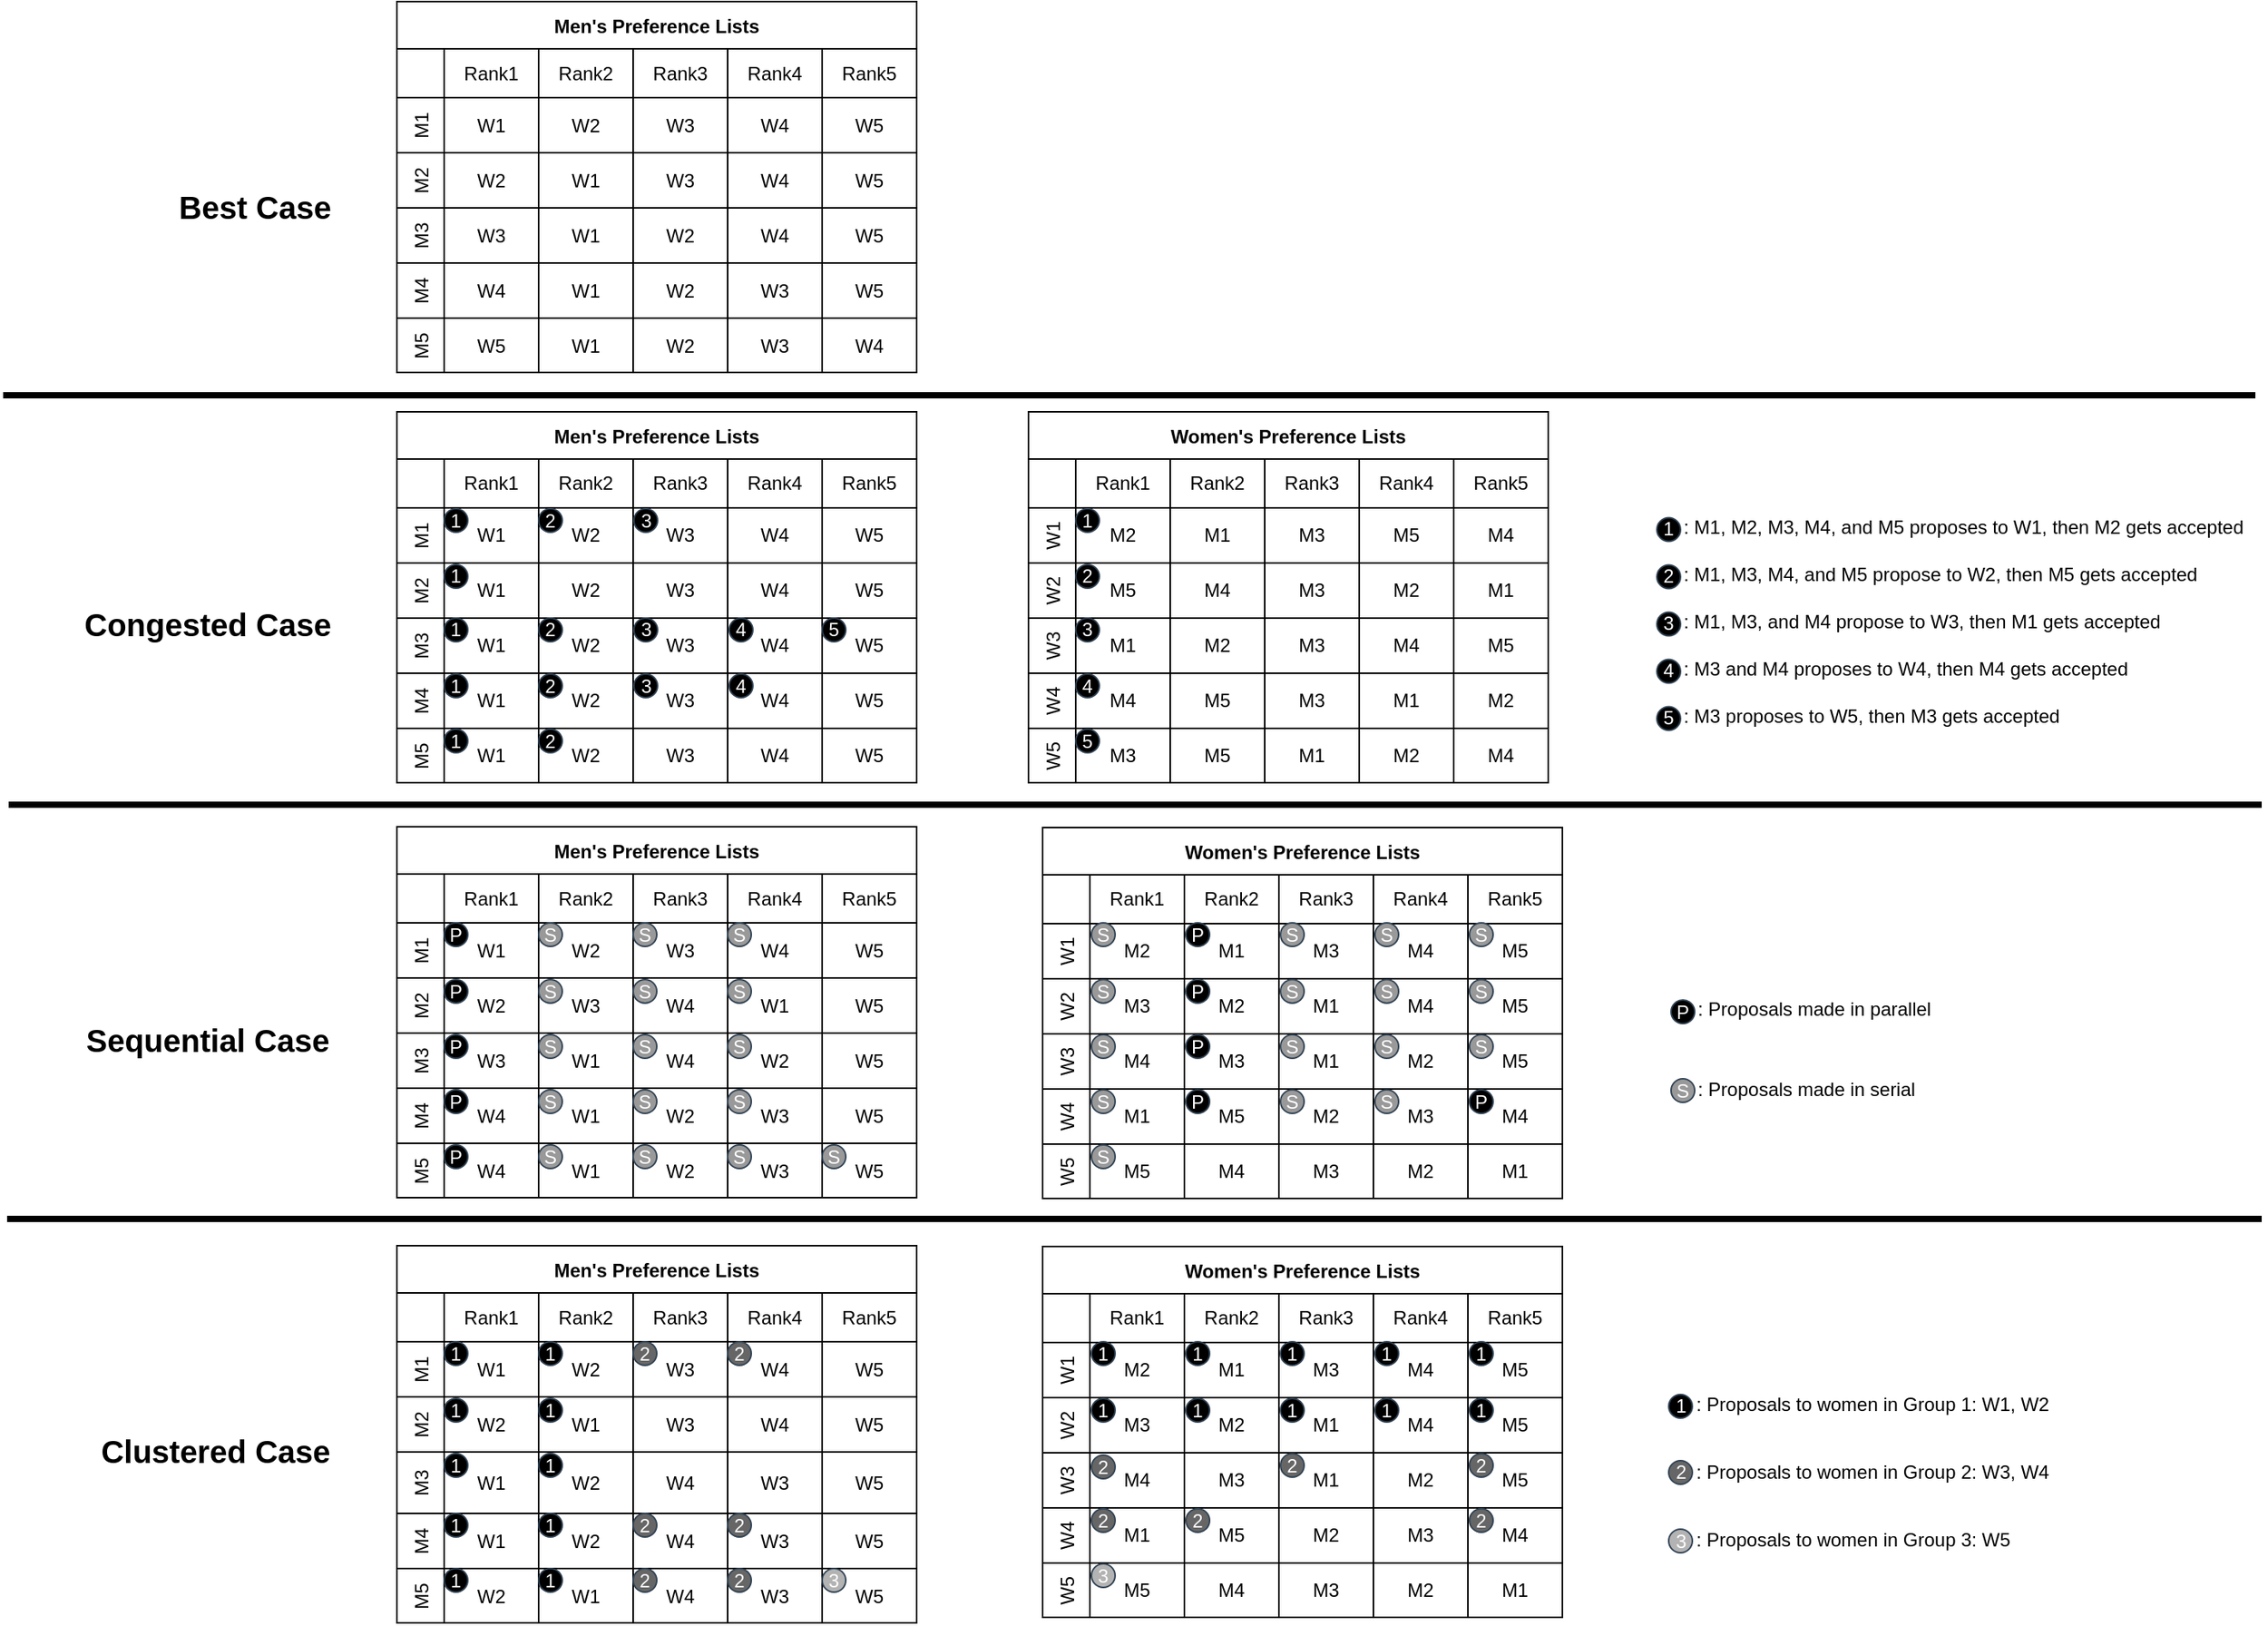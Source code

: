 <mxfile version="24.5.2" type="github">
  <diagram name="Page-1" id="m4M4dx9sahxK60scS4Uc">
    <mxGraphModel dx="2926" dy="1976" grid="1" gridSize="10" guides="1" tooltips="1" connect="1" arrows="1" fold="1" page="1" pageScale="1" pageWidth="827" pageHeight="1169" math="0" shadow="0">
      <root>
        <mxCell id="0" />
        <mxCell id="1" parent="0" />
        <mxCell id="fi87069OedF_lEHAzqb7-1" value="Men&#39;s Preference Lists" style="shape=table;startSize=30;container=1;collapsible=0;childLayout=tableLayout;resizeLast=0;resizeLastRow=0;fontStyle=1;fontSize=12;" parent="1" vertex="1">
          <mxGeometry x="200" y="220.5" width="330" height="235.5" as="geometry" />
        </mxCell>
        <mxCell id="fi87069OedF_lEHAzqb7-2" value="" style="shape=tableRow;horizontal=0;startSize=30;swimlaneHead=0;swimlaneBody=0;strokeColor=inherit;top=0;left=0;bottom=0;right=0;collapsible=0;dropTarget=0;fillColor=none;points=[[0,0.5],[1,0.5]];portConstraint=eastwest;" parent="fi87069OedF_lEHAzqb7-1" vertex="1">
          <mxGeometry y="30" width="330" height="31" as="geometry" />
        </mxCell>
        <mxCell id="fi87069OedF_lEHAzqb7-3" value="Rank1" style="shape=partialRectangle;html=1;whiteSpace=wrap;connectable=0;strokeColor=inherit;overflow=hidden;fillColor=none;top=0;left=0;bottom=0;right=0;pointerEvents=1;" parent="fi87069OedF_lEHAzqb7-2" vertex="1">
          <mxGeometry x="30" width="60" height="31" as="geometry">
            <mxRectangle width="60" height="31" as="alternateBounds" />
          </mxGeometry>
        </mxCell>
        <mxCell id="fi87069OedF_lEHAzqb7-4" value="Rank2" style="shape=partialRectangle;html=1;whiteSpace=wrap;connectable=0;strokeColor=inherit;overflow=hidden;fillColor=none;top=0;left=0;bottom=0;right=0;pointerEvents=1;" parent="fi87069OedF_lEHAzqb7-2" vertex="1">
          <mxGeometry x="90" width="60" height="31" as="geometry">
            <mxRectangle width="60" height="31" as="alternateBounds" />
          </mxGeometry>
        </mxCell>
        <mxCell id="fi87069OedF_lEHAzqb7-5" value="Rank3" style="shape=partialRectangle;html=1;whiteSpace=wrap;connectable=0;strokeColor=inherit;overflow=hidden;fillColor=none;top=0;left=0;bottom=0;right=0;pointerEvents=1;strokeWidth=1;resizeWidth=1;resizeHeight=1;" parent="fi87069OedF_lEHAzqb7-2" vertex="1">
          <mxGeometry x="150" width="60" height="31" as="geometry">
            <mxRectangle width="60" height="31" as="alternateBounds" />
          </mxGeometry>
        </mxCell>
        <mxCell id="fi87069OedF_lEHAzqb7-61" value="Rank4" style="shape=partialRectangle;html=1;whiteSpace=wrap;connectable=0;strokeColor=inherit;overflow=hidden;fillColor=none;top=0;left=0;bottom=0;right=0;pointerEvents=1;strokeWidth=1;resizeWidth=1;resizeHeight=1;" parent="fi87069OedF_lEHAzqb7-2" vertex="1">
          <mxGeometry x="210" width="60" height="31" as="geometry">
            <mxRectangle width="60" height="31" as="alternateBounds" />
          </mxGeometry>
        </mxCell>
        <mxCell id="fi87069OedF_lEHAzqb7-67" value="Rank5" style="shape=partialRectangle;html=1;whiteSpace=wrap;connectable=0;strokeColor=inherit;overflow=hidden;fillColor=none;top=0;left=0;bottom=0;right=0;pointerEvents=1;strokeWidth=1;resizeWidth=1;resizeHeight=1;" parent="fi87069OedF_lEHAzqb7-2" vertex="1">
          <mxGeometry x="270" width="60" height="31" as="geometry">
            <mxRectangle width="60" height="31" as="alternateBounds" />
          </mxGeometry>
        </mxCell>
        <mxCell id="fi87069OedF_lEHAzqb7-6" value="M1" style="shape=tableRow;horizontal=0;startSize=30;swimlaneHead=0;swimlaneBody=0;strokeColor=inherit;top=0;left=0;bottom=0;right=0;collapsible=0;dropTarget=0;fillColor=none;points=[[0,0.5],[1,0.5]];portConstraint=eastwest;" parent="fi87069OedF_lEHAzqb7-1" vertex="1">
          <mxGeometry y="61" width="330" height="35" as="geometry" />
        </mxCell>
        <mxCell id="fi87069OedF_lEHAzqb7-7" value="W1" style="shape=partialRectangle;html=1;whiteSpace=wrap;connectable=0;overflow=hidden;top=0;left=0;bottom=0;right=0;pointerEvents=1;strokeColor=default;fillColor=none;" parent="fi87069OedF_lEHAzqb7-6" vertex="1">
          <mxGeometry x="30" width="60" height="35" as="geometry">
            <mxRectangle width="60" height="35" as="alternateBounds" />
          </mxGeometry>
        </mxCell>
        <mxCell id="fi87069OedF_lEHAzqb7-8" value="W2" style="shape=partialRectangle;html=1;whiteSpace=wrap;connectable=0;overflow=hidden;top=0;left=0;bottom=0;right=0;pointerEvents=1;fillColor=none;labelBackgroundColor=none;labelBorderColor=none;strokeColor=default;shadow=0;resizable=1;resizeWidth=0;metaEdit=0;backgroundOutline=0;" parent="fi87069OedF_lEHAzqb7-6" vertex="1">
          <mxGeometry x="90" width="60" height="35" as="geometry">
            <mxRectangle width="60" height="35" as="alternateBounds" />
          </mxGeometry>
        </mxCell>
        <mxCell id="fi87069OedF_lEHAzqb7-9" value="W3" style="shape=partialRectangle;html=1;whiteSpace=wrap;connectable=0;overflow=hidden;top=0;left=0;bottom=0;right=0;pointerEvents=1;fillColor=none;" parent="fi87069OedF_lEHAzqb7-6" vertex="1">
          <mxGeometry x="150" width="60" height="35" as="geometry">
            <mxRectangle width="60" height="35" as="alternateBounds" />
          </mxGeometry>
        </mxCell>
        <mxCell id="fi87069OedF_lEHAzqb7-62" value="W4" style="shape=partialRectangle;html=1;whiteSpace=wrap;connectable=0;overflow=hidden;top=0;left=0;bottom=0;right=0;pointerEvents=1;fillColor=none;" parent="fi87069OedF_lEHAzqb7-6" vertex="1">
          <mxGeometry x="210" width="60" height="35" as="geometry">
            <mxRectangle width="60" height="35" as="alternateBounds" />
          </mxGeometry>
        </mxCell>
        <mxCell id="fi87069OedF_lEHAzqb7-68" value="W5" style="shape=partialRectangle;html=1;whiteSpace=wrap;connectable=0;overflow=hidden;top=0;left=0;bottom=0;right=0;pointerEvents=1;fillColor=none;" parent="fi87069OedF_lEHAzqb7-6" vertex="1">
          <mxGeometry x="270" width="60" height="35" as="geometry">
            <mxRectangle width="60" height="35" as="alternateBounds" />
          </mxGeometry>
        </mxCell>
        <mxCell id="fi87069OedF_lEHAzqb7-10" value="M2" style="shape=tableRow;horizontal=0;startSize=30;swimlaneHead=0;swimlaneBody=0;strokeColor=inherit;top=0;left=0;bottom=0;right=0;collapsible=0;dropTarget=0;fillColor=none;points=[[0,0.5],[1,0.5]];portConstraint=eastwest;" parent="fi87069OedF_lEHAzqb7-1" vertex="1">
          <mxGeometry y="96" width="330" height="35" as="geometry" />
        </mxCell>
        <mxCell id="fi87069OedF_lEHAzqb7-11" value="W1" style="shape=partialRectangle;html=1;whiteSpace=wrap;connectable=0;overflow=hidden;top=0;left=0;bottom=0;right=0;pointerEvents=1;strokeOpacity=100;fillColor=none;" parent="fi87069OedF_lEHAzqb7-10" vertex="1">
          <mxGeometry x="30" width="60" height="35" as="geometry">
            <mxRectangle width="60" height="35" as="alternateBounds" />
          </mxGeometry>
        </mxCell>
        <mxCell id="fi87069OedF_lEHAzqb7-12" value="W2" style="shape=partialRectangle;html=1;whiteSpace=wrap;connectable=0;strokeColor=inherit;overflow=hidden;fillColor=none;top=0;left=0;bottom=0;right=0;pointerEvents=1;" parent="fi87069OedF_lEHAzqb7-10" vertex="1">
          <mxGeometry x="90" width="60" height="35" as="geometry">
            <mxRectangle width="60" height="35" as="alternateBounds" />
          </mxGeometry>
        </mxCell>
        <mxCell id="fi87069OedF_lEHAzqb7-13" value="W3" style="shape=partialRectangle;html=1;whiteSpace=wrap;connectable=0;strokeColor=inherit;overflow=hidden;fillColor=none;top=0;left=0;bottom=0;right=0;pointerEvents=1;" parent="fi87069OedF_lEHAzqb7-10" vertex="1">
          <mxGeometry x="150" width="60" height="35" as="geometry">
            <mxRectangle width="60" height="35" as="alternateBounds" />
          </mxGeometry>
        </mxCell>
        <mxCell id="fi87069OedF_lEHAzqb7-63" value="W4" style="shape=partialRectangle;html=1;whiteSpace=wrap;connectable=0;strokeColor=inherit;overflow=hidden;fillColor=none;top=0;left=0;bottom=0;right=0;pointerEvents=1;" parent="fi87069OedF_lEHAzqb7-10" vertex="1">
          <mxGeometry x="210" width="60" height="35" as="geometry">
            <mxRectangle width="60" height="35" as="alternateBounds" />
          </mxGeometry>
        </mxCell>
        <mxCell id="fi87069OedF_lEHAzqb7-69" value="W5" style="shape=partialRectangle;html=1;whiteSpace=wrap;connectable=0;strokeColor=inherit;overflow=hidden;fillColor=none;top=0;left=0;bottom=0;right=0;pointerEvents=1;" parent="fi87069OedF_lEHAzqb7-10" vertex="1">
          <mxGeometry x="270" width="60" height="35" as="geometry">
            <mxRectangle width="60" height="35" as="alternateBounds" />
          </mxGeometry>
        </mxCell>
        <mxCell id="fi87069OedF_lEHAzqb7-14" value="M3" style="shape=tableRow;horizontal=0;startSize=30;swimlaneHead=0;swimlaneBody=0;strokeColor=inherit;top=0;left=0;bottom=0;right=0;collapsible=0;dropTarget=0;fillColor=none;points=[[0,0.5],[1,0.5]];portConstraint=eastwest;" parent="fi87069OedF_lEHAzqb7-1" vertex="1">
          <mxGeometry y="131" width="330" height="35" as="geometry" />
        </mxCell>
        <mxCell id="fi87069OedF_lEHAzqb7-15" value="W1" style="shape=partialRectangle;html=1;whiteSpace=wrap;connectable=0;overflow=hidden;top=0;left=0;bottom=0;right=0;pointerEvents=1;fillColor=none;" parent="fi87069OedF_lEHAzqb7-14" vertex="1">
          <mxGeometry x="30" width="60" height="35" as="geometry">
            <mxRectangle width="60" height="35" as="alternateBounds" />
          </mxGeometry>
        </mxCell>
        <mxCell id="fi87069OedF_lEHAzqb7-16" value="W2" style="shape=partialRectangle;html=1;whiteSpace=wrap;connectable=0;overflow=hidden;top=0;left=0;bottom=0;right=0;pointerEvents=1;fillColor=none;" parent="fi87069OedF_lEHAzqb7-14" vertex="1">
          <mxGeometry x="90" width="60" height="35" as="geometry">
            <mxRectangle width="60" height="35" as="alternateBounds" />
          </mxGeometry>
        </mxCell>
        <mxCell id="fi87069OedF_lEHAzqb7-17" value="W3" style="shape=partialRectangle;html=1;whiteSpace=wrap;connectable=0;strokeColor=inherit;overflow=hidden;fillColor=none;top=0;left=0;bottom=0;right=0;pointerEvents=1;" parent="fi87069OedF_lEHAzqb7-14" vertex="1">
          <mxGeometry x="150" width="60" height="35" as="geometry">
            <mxRectangle width="60" height="35" as="alternateBounds" />
          </mxGeometry>
        </mxCell>
        <mxCell id="fi87069OedF_lEHAzqb7-64" value="W4" style="shape=partialRectangle;html=1;whiteSpace=wrap;connectable=0;strokeColor=inherit;overflow=hidden;fillColor=none;top=0;left=0;bottom=0;right=0;pointerEvents=1;" parent="fi87069OedF_lEHAzqb7-14" vertex="1">
          <mxGeometry x="210" width="60" height="35" as="geometry">
            <mxRectangle width="60" height="35" as="alternateBounds" />
          </mxGeometry>
        </mxCell>
        <mxCell id="fi87069OedF_lEHAzqb7-70" value="W5" style="shape=partialRectangle;html=1;whiteSpace=wrap;connectable=0;strokeColor=inherit;overflow=hidden;fillColor=none;top=0;left=0;bottom=0;right=0;pointerEvents=1;" parent="fi87069OedF_lEHAzqb7-14" vertex="1">
          <mxGeometry x="270" width="60" height="35" as="geometry">
            <mxRectangle width="60" height="35" as="alternateBounds" />
          </mxGeometry>
        </mxCell>
        <mxCell id="fi87069OedF_lEHAzqb7-57" value="M4" style="shape=tableRow;horizontal=0;startSize=30;swimlaneHead=0;swimlaneBody=0;strokeColor=inherit;top=0;left=0;bottom=0;right=0;collapsible=0;dropTarget=0;fillColor=none;points=[[0,0.5],[1,0.5]];portConstraint=eastwest;" parent="fi87069OedF_lEHAzqb7-1" vertex="1">
          <mxGeometry y="166" width="330" height="35" as="geometry" />
        </mxCell>
        <mxCell id="fi87069OedF_lEHAzqb7-58" value="W1" style="shape=partialRectangle;html=1;whiteSpace=wrap;connectable=0;overflow=hidden;top=0;left=0;bottom=0;right=0;pointerEvents=1;fillColor=none;" parent="fi87069OedF_lEHAzqb7-57" vertex="1">
          <mxGeometry x="30" width="60" height="35" as="geometry">
            <mxRectangle width="60" height="35" as="alternateBounds" />
          </mxGeometry>
        </mxCell>
        <mxCell id="fi87069OedF_lEHAzqb7-59" value="W2" style="shape=partialRectangle;html=1;whiteSpace=wrap;connectable=0;overflow=hidden;top=0;left=0;bottom=0;right=0;pointerEvents=1;fillColor=none;" parent="fi87069OedF_lEHAzqb7-57" vertex="1">
          <mxGeometry x="90" width="60" height="35" as="geometry">
            <mxRectangle width="60" height="35" as="alternateBounds" />
          </mxGeometry>
        </mxCell>
        <mxCell id="fi87069OedF_lEHAzqb7-60" value="W3" style="shape=partialRectangle;html=1;whiteSpace=wrap;connectable=0;strokeColor=inherit;overflow=hidden;fillColor=none;top=0;left=0;bottom=0;right=0;pointerEvents=1;" parent="fi87069OedF_lEHAzqb7-57" vertex="1">
          <mxGeometry x="150" width="60" height="35" as="geometry">
            <mxRectangle width="60" height="35" as="alternateBounds" />
          </mxGeometry>
        </mxCell>
        <mxCell id="fi87069OedF_lEHAzqb7-65" value="W4" style="shape=partialRectangle;html=1;whiteSpace=wrap;connectable=0;strokeColor=inherit;overflow=hidden;fillColor=none;top=0;left=0;bottom=0;right=0;pointerEvents=1;" parent="fi87069OedF_lEHAzqb7-57" vertex="1">
          <mxGeometry x="210" width="60" height="35" as="geometry">
            <mxRectangle width="60" height="35" as="alternateBounds" />
          </mxGeometry>
        </mxCell>
        <mxCell id="fi87069OedF_lEHAzqb7-71" value="W5" style="shape=partialRectangle;html=1;whiteSpace=wrap;connectable=0;strokeColor=inherit;overflow=hidden;fillColor=none;top=0;left=0;bottom=0;right=0;pointerEvents=1;" parent="fi87069OedF_lEHAzqb7-57" vertex="1">
          <mxGeometry x="270" width="60" height="35" as="geometry">
            <mxRectangle width="60" height="35" as="alternateBounds" />
          </mxGeometry>
        </mxCell>
        <mxCell id="fi87069OedF_lEHAzqb7-53" value="M5" style="shape=tableRow;horizontal=0;startSize=30;swimlaneHead=0;swimlaneBody=0;strokeColor=inherit;top=0;left=0;bottom=0;right=0;collapsible=0;dropTarget=0;fillColor=none;points=[[0,0.5],[1,0.5]];portConstraint=eastwest;" parent="fi87069OedF_lEHAzqb7-1" vertex="1">
          <mxGeometry y="201" width="330" height="35" as="geometry" />
        </mxCell>
        <mxCell id="fi87069OedF_lEHAzqb7-54" value="W1" style="shape=partialRectangle;html=1;whiteSpace=wrap;connectable=0;overflow=hidden;top=0;left=0;bottom=0;right=0;pointerEvents=1;fillColor=none;" parent="fi87069OedF_lEHAzqb7-53" vertex="1">
          <mxGeometry x="30" width="60" height="35" as="geometry">
            <mxRectangle width="60" height="35" as="alternateBounds" />
          </mxGeometry>
        </mxCell>
        <mxCell id="fi87069OedF_lEHAzqb7-55" value="W2" style="shape=partialRectangle;html=1;whiteSpace=wrap;connectable=0;overflow=hidden;top=0;left=0;bottom=0;right=0;pointerEvents=1;fillColor=none;" parent="fi87069OedF_lEHAzqb7-53" vertex="1">
          <mxGeometry x="90" width="60" height="35" as="geometry">
            <mxRectangle width="60" height="35" as="alternateBounds" />
          </mxGeometry>
        </mxCell>
        <mxCell id="fi87069OedF_lEHAzqb7-56" value="W3" style="shape=partialRectangle;html=1;whiteSpace=wrap;connectable=0;strokeColor=inherit;overflow=hidden;fillColor=none;top=0;left=0;bottom=0;right=0;pointerEvents=1;" parent="fi87069OedF_lEHAzqb7-53" vertex="1">
          <mxGeometry x="150" width="60" height="35" as="geometry">
            <mxRectangle width="60" height="35" as="alternateBounds" />
          </mxGeometry>
        </mxCell>
        <mxCell id="fi87069OedF_lEHAzqb7-66" value="W4" style="shape=partialRectangle;html=1;whiteSpace=wrap;connectable=0;strokeColor=inherit;overflow=hidden;fillColor=none;top=0;left=0;bottom=0;right=0;pointerEvents=1;" parent="fi87069OedF_lEHAzqb7-53" vertex="1">
          <mxGeometry x="210" width="60" height="35" as="geometry">
            <mxRectangle width="60" height="35" as="alternateBounds" />
          </mxGeometry>
        </mxCell>
        <mxCell id="fi87069OedF_lEHAzqb7-72" value="W5" style="shape=partialRectangle;html=1;whiteSpace=wrap;connectable=0;strokeColor=inherit;overflow=hidden;fillColor=none;top=0;left=0;bottom=0;right=0;pointerEvents=1;" parent="fi87069OedF_lEHAzqb7-53" vertex="1">
          <mxGeometry x="270" width="60" height="35" as="geometry">
            <mxRectangle width="60" height="35" as="alternateBounds" />
          </mxGeometry>
        </mxCell>
        <mxCell id="fi87069OedF_lEHAzqb7-18" value="1" style="ellipse;whiteSpace=wrap;html=1;aspect=fixed;strokeColor=#314354;align=center;verticalAlign=middle;fontFamily=Helvetica;fontSize=12;fillColor=#000000;fontColor=#ffffff;" parent="1" vertex="1">
          <mxGeometry x="230" y="282" width="15" height="15" as="geometry" />
        </mxCell>
        <mxCell id="fi87069OedF_lEHAzqb7-19" value="2" style="ellipse;whiteSpace=wrap;html=1;aspect=fixed;strokeColor=#314354;align=center;verticalAlign=middle;fontFamily=Helvetica;fontSize=12;fillColor=#000000;fontColor=#ffffff;" parent="1" vertex="1">
          <mxGeometry x="290" y="282" width="15" height="15" as="geometry" />
        </mxCell>
        <mxCell id="fi87069OedF_lEHAzqb7-115" value="1" style="ellipse;whiteSpace=wrap;html=1;aspect=fixed;strokeColor=#314354;align=center;verticalAlign=middle;fontFamily=Helvetica;fontSize=12;fillColor=#000000;fontColor=#ffffff;" parent="1" vertex="1">
          <mxGeometry x="230" y="317.5" width="15" height="15" as="geometry" />
        </mxCell>
        <mxCell id="fi87069OedF_lEHAzqb7-117" value="1" style="ellipse;whiteSpace=wrap;html=1;aspect=fixed;strokeColor=#314354;align=center;verticalAlign=middle;fontFamily=Helvetica;fontSize=12;fillColor=#000000;fontColor=#ffffff;" parent="1" vertex="1">
          <mxGeometry x="230" y="351.5" width="15" height="15" as="geometry" />
        </mxCell>
        <mxCell id="fi87069OedF_lEHAzqb7-118" value="1" style="ellipse;whiteSpace=wrap;html=1;aspect=fixed;strokeColor=#314354;align=center;verticalAlign=middle;fontFamily=Helvetica;fontSize=12;fillColor=#000000;fontColor=#ffffff;" parent="1" vertex="1">
          <mxGeometry x="230" y="387" width="15" height="15" as="geometry" />
        </mxCell>
        <mxCell id="fi87069OedF_lEHAzqb7-119" value="1" style="ellipse;whiteSpace=wrap;html=1;aspect=fixed;strokeColor=#314354;align=center;verticalAlign=middle;fontFamily=Helvetica;fontSize=12;fillColor=#000000;fontColor=#ffffff;" parent="1" vertex="1">
          <mxGeometry x="230" y="422" width="15" height="15" as="geometry" />
        </mxCell>
        <mxCell id="fi87069OedF_lEHAzqb7-121" value="2" style="ellipse;whiteSpace=wrap;html=1;aspect=fixed;strokeColor=#314354;align=center;verticalAlign=middle;fontFamily=Helvetica;fontSize=12;fillColor=#000000;fontColor=#ffffff;" parent="1" vertex="1">
          <mxGeometry x="290" y="351.5" width="15" height="15" as="geometry" />
        </mxCell>
        <mxCell id="fi87069OedF_lEHAzqb7-122" value="2" style="ellipse;whiteSpace=wrap;html=1;aspect=fixed;strokeColor=#314354;align=center;verticalAlign=middle;fontFamily=Helvetica;fontSize=12;fillColor=#000000;fontColor=#ffffff;" parent="1" vertex="1">
          <mxGeometry x="290" y="387" width="15" height="15" as="geometry" />
        </mxCell>
        <mxCell id="fi87069OedF_lEHAzqb7-123" value="2" style="ellipse;whiteSpace=wrap;html=1;aspect=fixed;strokeColor=#314354;align=center;verticalAlign=middle;fontFamily=Helvetica;fontSize=12;fillColor=#000000;fontColor=#ffffff;" parent="1" vertex="1">
          <mxGeometry x="290" y="422" width="15" height="15" as="geometry" />
        </mxCell>
        <mxCell id="fi87069OedF_lEHAzqb7-124" value="3" style="ellipse;whiteSpace=wrap;html=1;aspect=fixed;strokeColor=#314354;align=center;verticalAlign=middle;fontFamily=Helvetica;fontSize=12;fillColor=#000000;fontColor=#ffffff;" parent="1" vertex="1">
          <mxGeometry x="350.5" y="282" width="15" height="15" as="geometry" />
        </mxCell>
        <mxCell id="fi87069OedF_lEHAzqb7-125" value="3" style="ellipse;whiteSpace=wrap;html=1;aspect=fixed;strokeColor=#314354;align=center;verticalAlign=middle;fontFamily=Helvetica;fontSize=12;fillColor=#000000;fontColor=#ffffff;" parent="1" vertex="1">
          <mxGeometry x="350.5" y="351.5" width="15" height="15" as="geometry" />
        </mxCell>
        <mxCell id="fi87069OedF_lEHAzqb7-126" value="3" style="ellipse;whiteSpace=wrap;html=1;aspect=fixed;strokeColor=#314354;align=center;verticalAlign=middle;fontFamily=Helvetica;fontSize=12;fillColor=#000000;fontColor=#ffffff;" parent="1" vertex="1">
          <mxGeometry x="350.5" y="387" width="15" height="15" as="geometry" />
        </mxCell>
        <mxCell id="fi87069OedF_lEHAzqb7-127" value="4" style="ellipse;whiteSpace=wrap;html=1;aspect=fixed;strokeColor=#314354;align=center;verticalAlign=middle;fontFamily=Helvetica;fontSize=12;fillColor=#000000;fontColor=#ffffff;" parent="1" vertex="1">
          <mxGeometry x="411" y="351.5" width="15" height="15" as="geometry" />
        </mxCell>
        <mxCell id="fi87069OedF_lEHAzqb7-129" value="4" style="ellipse;whiteSpace=wrap;html=1;aspect=fixed;strokeColor=#314354;align=center;verticalAlign=middle;fontFamily=Helvetica;fontSize=12;fillColor=#000000;fontColor=#ffffff;" parent="1" vertex="1">
          <mxGeometry x="411" y="387" width="15" height="15" as="geometry" />
        </mxCell>
        <mxCell id="fi87069OedF_lEHAzqb7-130" value="5" style="ellipse;whiteSpace=wrap;html=1;aspect=fixed;strokeColor=#314354;align=center;verticalAlign=middle;fontFamily=Helvetica;fontSize=12;fillColor=#000000;fontColor=#ffffff;" parent="1" vertex="1">
          <mxGeometry x="470" y="351.5" width="15" height="15" as="geometry" />
        </mxCell>
        <mxCell id="avWDCVO7HLyo4PLT8k-2-3" value="1" style="ellipse;whiteSpace=wrap;html=1;aspect=fixed;strokeColor=#314354;align=center;verticalAlign=middle;fontFamily=Helvetica;fontSize=12;fillColor=#000000;fontColor=#ffffff;" parent="1" vertex="1">
          <mxGeometry x="1000" y="287.75" width="15" height="15" as="geometry" />
        </mxCell>
        <mxCell id="avWDCVO7HLyo4PLT8k-2-4" value="2" style="ellipse;whiteSpace=wrap;html=1;aspect=fixed;strokeColor=#314354;align=center;verticalAlign=middle;fontFamily=Helvetica;fontSize=12;fillColor=#000000;fontColor=#ffffff;" parent="1" vertex="1">
          <mxGeometry x="1000" y="317.75" width="15" height="15" as="geometry" />
        </mxCell>
        <mxCell id="avWDCVO7HLyo4PLT8k-2-5" value="3" style="ellipse;whiteSpace=wrap;html=1;aspect=fixed;strokeColor=#314354;align=center;verticalAlign=middle;fontFamily=Helvetica;fontSize=12;fillColor=#000000;fontColor=#ffffff;" parent="1" vertex="1">
          <mxGeometry x="1000" y="347.75" width="15" height="15" as="geometry" />
        </mxCell>
        <mxCell id="avWDCVO7HLyo4PLT8k-2-6" value="4" style="ellipse;whiteSpace=wrap;html=1;aspect=fixed;strokeColor=#314354;align=center;verticalAlign=middle;fontFamily=Helvetica;fontSize=12;fillColor=#000000;fontColor=#ffffff;" parent="1" vertex="1">
          <mxGeometry x="1000" y="377.75" width="15" height="15" as="geometry" />
        </mxCell>
        <mxCell id="avWDCVO7HLyo4PLT8k-2-7" value="5" style="ellipse;whiteSpace=wrap;html=1;aspect=fixed;strokeColor=#314354;align=center;verticalAlign=middle;fontFamily=Helvetica;fontSize=12;fillColor=#000000;fontColor=#ffffff;" parent="1" vertex="1">
          <mxGeometry x="1000" y="407.75" width="15" height="15" as="geometry" />
        </mxCell>
        <mxCell id="avWDCVO7HLyo4PLT8k-2-9" value="&lt;h1&gt;&lt;span style=&quot;font-size: 12px; font-weight: 400;&quot;&gt;: M1, M2, M3, M4, and M5 proposes to W1, then M2 gets accepted&lt;/span&gt;&lt;/h1&gt;" style="text;strokeColor=none;align=left;fillColor=none;html=1;verticalAlign=middle;whiteSpace=wrap;rounded=0;fontFamily=Helvetica;fontSize=12;fontColor=default;" parent="1" vertex="1">
          <mxGeometry x="1015" y="275.25" width="360" height="30" as="geometry" />
        </mxCell>
        <mxCell id="avWDCVO7HLyo4PLT8k-2-10" value="&lt;h1&gt;&lt;span style=&quot;font-size: 12px; font-weight: 400;&quot;&gt;: M1, M3, M4, and M5 propose to W2, then M5 gets accepted&lt;/span&gt;&lt;/h1&gt;" style="text;strokeColor=none;align=left;fillColor=none;html=1;verticalAlign=middle;whiteSpace=wrap;rounded=0;fontFamily=Helvetica;fontSize=12;fontColor=default;" parent="1" vertex="1">
          <mxGeometry x="1015" y="305.25" width="360" height="30" as="geometry" />
        </mxCell>
        <mxCell id="avWDCVO7HLyo4PLT8k-2-11" value="&lt;h1&gt;&lt;span style=&quot;font-size: 12px; font-weight: 400;&quot;&gt;: M1, M3, and M4 propose to W3, then M1 gets accepted&lt;/span&gt;&lt;/h1&gt;" style="text;strokeColor=none;align=left;fillColor=none;html=1;verticalAlign=middle;whiteSpace=wrap;rounded=0;fontFamily=Helvetica;fontSize=12;fontColor=default;" parent="1" vertex="1">
          <mxGeometry x="1015" y="335.25" width="360" height="30" as="geometry" />
        </mxCell>
        <mxCell id="avWDCVO7HLyo4PLT8k-2-12" value="&lt;h1&gt;&lt;span style=&quot;font-size: 12px; font-weight: 400;&quot;&gt;: M3 and M4 proposes to W4, then M4 gets accepted&lt;/span&gt;&lt;/h1&gt;" style="text;strokeColor=none;align=left;fillColor=none;html=1;verticalAlign=middle;whiteSpace=wrap;rounded=0;fontFamily=Helvetica;fontSize=12;fontColor=default;" parent="1" vertex="1">
          <mxGeometry x="1015" y="365.25" width="360" height="30" as="geometry" />
        </mxCell>
        <mxCell id="avWDCVO7HLyo4PLT8k-2-13" value="&lt;h1&gt;&lt;span style=&quot;font-size: 12px; font-weight: 400;&quot;&gt;: M3 proposes to W5, then M3 gets accepted&lt;/span&gt;&lt;/h1&gt;" style="text;strokeColor=none;align=left;fillColor=none;html=1;verticalAlign=middle;whiteSpace=wrap;rounded=0;fontFamily=Helvetica;fontSize=12;fontColor=default;" parent="1" vertex="1">
          <mxGeometry x="1015" y="395.25" width="360" height="30" as="geometry" />
        </mxCell>
        <mxCell id="Pt9WqsQkKKoT_3nrHR7m-2" value="" style="endArrow=none;html=1;rounded=0;strokeWidth=4;" parent="1" edge="1">
          <mxGeometry width="50" height="50" relative="1" as="geometry">
            <mxPoint x="-46.5" y="470" as="sourcePoint" />
            <mxPoint x="1384" y="470" as="targetPoint" />
          </mxGeometry>
        </mxCell>
        <mxCell id="Pt9WqsQkKKoT_3nrHR7m-191" value="Men&#39;s Preference Lists" style="shape=table;startSize=30;container=1;collapsible=0;childLayout=tableLayout;resizeLast=0;resizeLastRow=0;fontStyle=1;fontSize=12;" parent="1" vertex="1">
          <mxGeometry x="200" y="484" width="330" height="235.5" as="geometry" />
        </mxCell>
        <mxCell id="Pt9WqsQkKKoT_3nrHR7m-192" value="" style="shape=tableRow;horizontal=0;startSize=30;swimlaneHead=0;swimlaneBody=0;strokeColor=inherit;top=0;left=0;bottom=0;right=0;collapsible=0;dropTarget=0;fillColor=none;points=[[0,0.5],[1,0.5]];portConstraint=eastwest;" parent="Pt9WqsQkKKoT_3nrHR7m-191" vertex="1">
          <mxGeometry y="30" width="330" height="31" as="geometry" />
        </mxCell>
        <mxCell id="Pt9WqsQkKKoT_3nrHR7m-193" value="Rank1" style="shape=partialRectangle;html=1;whiteSpace=wrap;connectable=0;strokeColor=inherit;overflow=hidden;fillColor=none;top=0;left=0;bottom=0;right=0;pointerEvents=1;" parent="Pt9WqsQkKKoT_3nrHR7m-192" vertex="1">
          <mxGeometry x="30" width="60" height="31" as="geometry">
            <mxRectangle width="60" height="31" as="alternateBounds" />
          </mxGeometry>
        </mxCell>
        <mxCell id="Pt9WqsQkKKoT_3nrHR7m-194" value="Rank2" style="shape=partialRectangle;html=1;whiteSpace=wrap;connectable=0;strokeColor=inherit;overflow=hidden;fillColor=none;top=0;left=0;bottom=0;right=0;pointerEvents=1;" parent="Pt9WqsQkKKoT_3nrHR7m-192" vertex="1">
          <mxGeometry x="90" width="60" height="31" as="geometry">
            <mxRectangle width="60" height="31" as="alternateBounds" />
          </mxGeometry>
        </mxCell>
        <mxCell id="Pt9WqsQkKKoT_3nrHR7m-195" value="Rank3" style="shape=partialRectangle;html=1;whiteSpace=wrap;connectable=0;strokeColor=inherit;overflow=hidden;fillColor=none;top=0;left=0;bottom=0;right=0;pointerEvents=1;strokeWidth=1;resizeWidth=1;resizeHeight=1;" parent="Pt9WqsQkKKoT_3nrHR7m-192" vertex="1">
          <mxGeometry x="150" width="60" height="31" as="geometry">
            <mxRectangle width="60" height="31" as="alternateBounds" />
          </mxGeometry>
        </mxCell>
        <mxCell id="Pt9WqsQkKKoT_3nrHR7m-196" value="Rank4" style="shape=partialRectangle;html=1;whiteSpace=wrap;connectable=0;strokeColor=inherit;overflow=hidden;fillColor=none;top=0;left=0;bottom=0;right=0;pointerEvents=1;strokeWidth=1;resizeWidth=1;resizeHeight=1;" parent="Pt9WqsQkKKoT_3nrHR7m-192" vertex="1">
          <mxGeometry x="210" width="60" height="31" as="geometry">
            <mxRectangle width="60" height="31" as="alternateBounds" />
          </mxGeometry>
        </mxCell>
        <mxCell id="Pt9WqsQkKKoT_3nrHR7m-197" value="Rank5" style="shape=partialRectangle;html=1;whiteSpace=wrap;connectable=0;strokeColor=inherit;overflow=hidden;fillColor=none;top=0;left=0;bottom=0;right=0;pointerEvents=1;strokeWidth=1;resizeWidth=1;resizeHeight=1;" parent="Pt9WqsQkKKoT_3nrHR7m-192" vertex="1">
          <mxGeometry x="270" width="60" height="31" as="geometry">
            <mxRectangle width="60" height="31" as="alternateBounds" />
          </mxGeometry>
        </mxCell>
        <mxCell id="Pt9WqsQkKKoT_3nrHR7m-198" value="M1" style="shape=tableRow;horizontal=0;startSize=30;swimlaneHead=0;swimlaneBody=0;strokeColor=inherit;top=0;left=0;bottom=0;right=0;collapsible=0;dropTarget=0;fillColor=none;points=[[0,0.5],[1,0.5]];portConstraint=eastwest;" parent="Pt9WqsQkKKoT_3nrHR7m-191" vertex="1">
          <mxGeometry y="61" width="330" height="35" as="geometry" />
        </mxCell>
        <mxCell id="Pt9WqsQkKKoT_3nrHR7m-199" value="W1" style="shape=partialRectangle;html=1;whiteSpace=wrap;connectable=0;overflow=hidden;top=0;left=0;bottom=0;right=0;pointerEvents=1;strokeColor=default;fillColor=none;" parent="Pt9WqsQkKKoT_3nrHR7m-198" vertex="1">
          <mxGeometry x="30" width="60" height="35" as="geometry">
            <mxRectangle width="60" height="35" as="alternateBounds" />
          </mxGeometry>
        </mxCell>
        <mxCell id="Pt9WqsQkKKoT_3nrHR7m-200" value="W2" style="shape=partialRectangle;html=1;whiteSpace=wrap;connectable=0;overflow=hidden;top=0;left=0;bottom=0;right=0;pointerEvents=1;fillColor=none;labelBackgroundColor=none;labelBorderColor=none;strokeColor=default;shadow=0;resizable=1;resizeWidth=0;metaEdit=0;backgroundOutline=0;" parent="Pt9WqsQkKKoT_3nrHR7m-198" vertex="1">
          <mxGeometry x="90" width="60" height="35" as="geometry">
            <mxRectangle width="60" height="35" as="alternateBounds" />
          </mxGeometry>
        </mxCell>
        <mxCell id="Pt9WqsQkKKoT_3nrHR7m-201" value="W3" style="shape=partialRectangle;html=1;whiteSpace=wrap;connectable=0;overflow=hidden;top=0;left=0;bottom=0;right=0;pointerEvents=1;fillColor=none;" parent="Pt9WqsQkKKoT_3nrHR7m-198" vertex="1">
          <mxGeometry x="150" width="60" height="35" as="geometry">
            <mxRectangle width="60" height="35" as="alternateBounds" />
          </mxGeometry>
        </mxCell>
        <mxCell id="Pt9WqsQkKKoT_3nrHR7m-202" value="W4" style="shape=partialRectangle;html=1;whiteSpace=wrap;connectable=0;overflow=hidden;top=0;left=0;bottom=0;right=0;pointerEvents=1;fillColor=none;" parent="Pt9WqsQkKKoT_3nrHR7m-198" vertex="1">
          <mxGeometry x="210" width="60" height="35" as="geometry">
            <mxRectangle width="60" height="35" as="alternateBounds" />
          </mxGeometry>
        </mxCell>
        <mxCell id="Pt9WqsQkKKoT_3nrHR7m-203" value="W5" style="shape=partialRectangle;html=1;whiteSpace=wrap;connectable=0;overflow=hidden;top=0;left=0;bottom=0;right=0;pointerEvents=1;fillColor=none;" parent="Pt9WqsQkKKoT_3nrHR7m-198" vertex="1">
          <mxGeometry x="270" width="60" height="35" as="geometry">
            <mxRectangle width="60" height="35" as="alternateBounds" />
          </mxGeometry>
        </mxCell>
        <mxCell id="Pt9WqsQkKKoT_3nrHR7m-204" value="M2" style="shape=tableRow;horizontal=0;startSize=30;swimlaneHead=0;swimlaneBody=0;strokeColor=inherit;top=0;left=0;bottom=0;right=0;collapsible=0;dropTarget=0;fillColor=none;points=[[0,0.5],[1,0.5]];portConstraint=eastwest;" parent="Pt9WqsQkKKoT_3nrHR7m-191" vertex="1">
          <mxGeometry y="96" width="330" height="35" as="geometry" />
        </mxCell>
        <mxCell id="Pt9WqsQkKKoT_3nrHR7m-205" value="W2" style="shape=partialRectangle;html=1;whiteSpace=wrap;connectable=0;overflow=hidden;top=0;left=0;bottom=0;right=0;pointerEvents=1;strokeOpacity=100;fillColor=none;" parent="Pt9WqsQkKKoT_3nrHR7m-204" vertex="1">
          <mxGeometry x="30" width="60" height="35" as="geometry">
            <mxRectangle width="60" height="35" as="alternateBounds" />
          </mxGeometry>
        </mxCell>
        <mxCell id="Pt9WqsQkKKoT_3nrHR7m-206" value="W3" style="shape=partialRectangle;html=1;whiteSpace=wrap;connectable=0;strokeColor=inherit;overflow=hidden;fillColor=none;top=0;left=0;bottom=0;right=0;pointerEvents=1;" parent="Pt9WqsQkKKoT_3nrHR7m-204" vertex="1">
          <mxGeometry x="90" width="60" height="35" as="geometry">
            <mxRectangle width="60" height="35" as="alternateBounds" />
          </mxGeometry>
        </mxCell>
        <mxCell id="Pt9WqsQkKKoT_3nrHR7m-207" value="W4" style="shape=partialRectangle;html=1;whiteSpace=wrap;connectable=0;strokeColor=inherit;overflow=hidden;fillColor=none;top=0;left=0;bottom=0;right=0;pointerEvents=1;" parent="Pt9WqsQkKKoT_3nrHR7m-204" vertex="1">
          <mxGeometry x="150" width="60" height="35" as="geometry">
            <mxRectangle width="60" height="35" as="alternateBounds" />
          </mxGeometry>
        </mxCell>
        <mxCell id="Pt9WqsQkKKoT_3nrHR7m-208" value="W1" style="shape=partialRectangle;html=1;whiteSpace=wrap;connectable=0;strokeColor=inherit;overflow=hidden;fillColor=none;top=0;left=0;bottom=0;right=0;pointerEvents=1;" parent="Pt9WqsQkKKoT_3nrHR7m-204" vertex="1">
          <mxGeometry x="210" width="60" height="35" as="geometry">
            <mxRectangle width="60" height="35" as="alternateBounds" />
          </mxGeometry>
        </mxCell>
        <mxCell id="Pt9WqsQkKKoT_3nrHR7m-209" value="W5" style="shape=partialRectangle;html=1;whiteSpace=wrap;connectable=0;strokeColor=inherit;overflow=hidden;fillColor=none;top=0;left=0;bottom=0;right=0;pointerEvents=1;" parent="Pt9WqsQkKKoT_3nrHR7m-204" vertex="1">
          <mxGeometry x="270" width="60" height="35" as="geometry">
            <mxRectangle width="60" height="35" as="alternateBounds" />
          </mxGeometry>
        </mxCell>
        <mxCell id="Pt9WqsQkKKoT_3nrHR7m-210" value="M3" style="shape=tableRow;horizontal=0;startSize=30;swimlaneHead=0;swimlaneBody=0;strokeColor=inherit;top=0;left=0;bottom=0;right=0;collapsible=0;dropTarget=0;fillColor=none;points=[[0,0.5],[1,0.5]];portConstraint=eastwest;" parent="Pt9WqsQkKKoT_3nrHR7m-191" vertex="1">
          <mxGeometry y="131" width="330" height="35" as="geometry" />
        </mxCell>
        <mxCell id="Pt9WqsQkKKoT_3nrHR7m-211" value="W3" style="shape=partialRectangle;html=1;whiteSpace=wrap;connectable=0;overflow=hidden;top=0;left=0;bottom=0;right=0;pointerEvents=1;fillColor=none;" parent="Pt9WqsQkKKoT_3nrHR7m-210" vertex="1">
          <mxGeometry x="30" width="60" height="35" as="geometry">
            <mxRectangle width="60" height="35" as="alternateBounds" />
          </mxGeometry>
        </mxCell>
        <mxCell id="Pt9WqsQkKKoT_3nrHR7m-212" value="W1" style="shape=partialRectangle;html=1;whiteSpace=wrap;connectable=0;overflow=hidden;top=0;left=0;bottom=0;right=0;pointerEvents=1;fillColor=none;" parent="Pt9WqsQkKKoT_3nrHR7m-210" vertex="1">
          <mxGeometry x="90" width="60" height="35" as="geometry">
            <mxRectangle width="60" height="35" as="alternateBounds" />
          </mxGeometry>
        </mxCell>
        <mxCell id="Pt9WqsQkKKoT_3nrHR7m-213" value="W4" style="shape=partialRectangle;html=1;whiteSpace=wrap;connectable=0;strokeColor=inherit;overflow=hidden;fillColor=none;top=0;left=0;bottom=0;right=0;pointerEvents=1;" parent="Pt9WqsQkKKoT_3nrHR7m-210" vertex="1">
          <mxGeometry x="150" width="60" height="35" as="geometry">
            <mxRectangle width="60" height="35" as="alternateBounds" />
          </mxGeometry>
        </mxCell>
        <mxCell id="Pt9WqsQkKKoT_3nrHR7m-214" value="W2" style="shape=partialRectangle;html=1;whiteSpace=wrap;connectable=0;strokeColor=inherit;overflow=hidden;fillColor=none;top=0;left=0;bottom=0;right=0;pointerEvents=1;" parent="Pt9WqsQkKKoT_3nrHR7m-210" vertex="1">
          <mxGeometry x="210" width="60" height="35" as="geometry">
            <mxRectangle width="60" height="35" as="alternateBounds" />
          </mxGeometry>
        </mxCell>
        <mxCell id="Pt9WqsQkKKoT_3nrHR7m-215" value="W5" style="shape=partialRectangle;html=1;whiteSpace=wrap;connectable=0;strokeColor=inherit;overflow=hidden;fillColor=none;top=0;left=0;bottom=0;right=0;pointerEvents=1;" parent="Pt9WqsQkKKoT_3nrHR7m-210" vertex="1">
          <mxGeometry x="270" width="60" height="35" as="geometry">
            <mxRectangle width="60" height="35" as="alternateBounds" />
          </mxGeometry>
        </mxCell>
        <mxCell id="Pt9WqsQkKKoT_3nrHR7m-216" value="M4" style="shape=tableRow;horizontal=0;startSize=30;swimlaneHead=0;swimlaneBody=0;strokeColor=inherit;top=0;left=0;bottom=0;right=0;collapsible=0;dropTarget=0;fillColor=none;points=[[0,0.5],[1,0.5]];portConstraint=eastwest;" parent="Pt9WqsQkKKoT_3nrHR7m-191" vertex="1">
          <mxGeometry y="166" width="330" height="35" as="geometry" />
        </mxCell>
        <mxCell id="Pt9WqsQkKKoT_3nrHR7m-217" value="W4" style="shape=partialRectangle;html=1;whiteSpace=wrap;connectable=0;overflow=hidden;top=0;left=0;bottom=0;right=0;pointerEvents=1;fillColor=none;" parent="Pt9WqsQkKKoT_3nrHR7m-216" vertex="1">
          <mxGeometry x="30" width="60" height="35" as="geometry">
            <mxRectangle width="60" height="35" as="alternateBounds" />
          </mxGeometry>
        </mxCell>
        <mxCell id="Pt9WqsQkKKoT_3nrHR7m-218" value="W1" style="shape=partialRectangle;html=1;whiteSpace=wrap;connectable=0;overflow=hidden;top=0;left=0;bottom=0;right=0;pointerEvents=1;fillColor=none;" parent="Pt9WqsQkKKoT_3nrHR7m-216" vertex="1">
          <mxGeometry x="90" width="60" height="35" as="geometry">
            <mxRectangle width="60" height="35" as="alternateBounds" />
          </mxGeometry>
        </mxCell>
        <mxCell id="Pt9WqsQkKKoT_3nrHR7m-219" value="W2" style="shape=partialRectangle;html=1;whiteSpace=wrap;connectable=0;strokeColor=inherit;overflow=hidden;fillColor=none;top=0;left=0;bottom=0;right=0;pointerEvents=1;" parent="Pt9WqsQkKKoT_3nrHR7m-216" vertex="1">
          <mxGeometry x="150" width="60" height="35" as="geometry">
            <mxRectangle width="60" height="35" as="alternateBounds" />
          </mxGeometry>
        </mxCell>
        <mxCell id="Pt9WqsQkKKoT_3nrHR7m-220" value="W3" style="shape=partialRectangle;html=1;whiteSpace=wrap;connectable=0;strokeColor=inherit;overflow=hidden;fillColor=none;top=0;left=0;bottom=0;right=0;pointerEvents=1;" parent="Pt9WqsQkKKoT_3nrHR7m-216" vertex="1">
          <mxGeometry x="210" width="60" height="35" as="geometry">
            <mxRectangle width="60" height="35" as="alternateBounds" />
          </mxGeometry>
        </mxCell>
        <mxCell id="Pt9WqsQkKKoT_3nrHR7m-221" value="W5" style="shape=partialRectangle;html=1;whiteSpace=wrap;connectable=0;strokeColor=inherit;overflow=hidden;fillColor=none;top=0;left=0;bottom=0;right=0;pointerEvents=1;" parent="Pt9WqsQkKKoT_3nrHR7m-216" vertex="1">
          <mxGeometry x="270" width="60" height="35" as="geometry">
            <mxRectangle width="60" height="35" as="alternateBounds" />
          </mxGeometry>
        </mxCell>
        <mxCell id="Pt9WqsQkKKoT_3nrHR7m-222" value="M5" style="shape=tableRow;horizontal=0;startSize=30;swimlaneHead=0;swimlaneBody=0;strokeColor=inherit;top=0;left=0;bottom=0;right=0;collapsible=0;dropTarget=0;fillColor=none;points=[[0,0.5],[1,0.5]];portConstraint=eastwest;" parent="Pt9WqsQkKKoT_3nrHR7m-191" vertex="1">
          <mxGeometry y="201" width="330" height="35" as="geometry" />
        </mxCell>
        <mxCell id="Pt9WqsQkKKoT_3nrHR7m-223" value="W4" style="shape=partialRectangle;html=1;whiteSpace=wrap;connectable=0;overflow=hidden;top=0;left=0;bottom=0;right=0;pointerEvents=1;fillColor=none;" parent="Pt9WqsQkKKoT_3nrHR7m-222" vertex="1">
          <mxGeometry x="30" width="60" height="35" as="geometry">
            <mxRectangle width="60" height="35" as="alternateBounds" />
          </mxGeometry>
        </mxCell>
        <mxCell id="Pt9WqsQkKKoT_3nrHR7m-224" value="W1" style="shape=partialRectangle;html=1;whiteSpace=wrap;connectable=0;overflow=hidden;top=0;left=0;bottom=0;right=0;pointerEvents=1;fillColor=none;" parent="Pt9WqsQkKKoT_3nrHR7m-222" vertex="1">
          <mxGeometry x="90" width="60" height="35" as="geometry">
            <mxRectangle width="60" height="35" as="alternateBounds" />
          </mxGeometry>
        </mxCell>
        <mxCell id="Pt9WqsQkKKoT_3nrHR7m-225" value="W2" style="shape=partialRectangle;html=1;whiteSpace=wrap;connectable=0;strokeColor=inherit;overflow=hidden;fillColor=none;top=0;left=0;bottom=0;right=0;pointerEvents=1;" parent="Pt9WqsQkKKoT_3nrHR7m-222" vertex="1">
          <mxGeometry x="150" width="60" height="35" as="geometry">
            <mxRectangle width="60" height="35" as="alternateBounds" />
          </mxGeometry>
        </mxCell>
        <mxCell id="Pt9WqsQkKKoT_3nrHR7m-226" value="W3" style="shape=partialRectangle;html=1;whiteSpace=wrap;connectable=0;strokeColor=inherit;overflow=hidden;fillColor=none;top=0;left=0;bottom=0;right=0;pointerEvents=1;" parent="Pt9WqsQkKKoT_3nrHR7m-222" vertex="1">
          <mxGeometry x="210" width="60" height="35" as="geometry">
            <mxRectangle width="60" height="35" as="alternateBounds" />
          </mxGeometry>
        </mxCell>
        <mxCell id="Pt9WqsQkKKoT_3nrHR7m-227" value="W5" style="shape=partialRectangle;html=1;whiteSpace=wrap;connectable=0;strokeColor=inherit;overflow=hidden;fillColor=none;top=0;left=0;bottom=0;right=0;pointerEvents=1;" parent="Pt9WqsQkKKoT_3nrHR7m-222" vertex="1">
          <mxGeometry x="270" width="60" height="35" as="geometry">
            <mxRectangle width="60" height="35" as="alternateBounds" />
          </mxGeometry>
        </mxCell>
        <mxCell id="Pt9WqsQkKKoT_3nrHR7m-228" value="P" style="ellipse;whiteSpace=wrap;html=1;aspect=fixed;strokeColor=#314354;align=center;verticalAlign=middle;fontFamily=Helvetica;fontSize=12;fillColor=#000000;fontColor=#ffffff;" parent="1" vertex="1">
          <mxGeometry x="230" y="545" width="15" height="15" as="geometry" />
        </mxCell>
        <mxCell id="Pt9WqsQkKKoT_3nrHR7m-229" value="S" style="ellipse;whiteSpace=wrap;html=1;aspect=fixed;strokeColor=#314354;align=center;verticalAlign=middle;fontFamily=Helvetica;fontSize=12;fillColor=#999999;fontColor=#ffffff;" parent="1" vertex="1">
          <mxGeometry x="290" y="545" width="15" height="15" as="geometry" />
        </mxCell>
        <mxCell id="Pt9WqsQkKKoT_3nrHR7m-230" value="P" style="ellipse;whiteSpace=wrap;html=1;aspect=fixed;strokeColor=#314354;align=center;verticalAlign=middle;fontFamily=Helvetica;fontSize=12;fillColor=#000000;fontColor=#ffffff;" parent="1" vertex="1">
          <mxGeometry x="230" y="581" width="15" height="15" as="geometry" />
        </mxCell>
        <mxCell id="Pt9WqsQkKKoT_3nrHR7m-231" value="P" style="ellipse;whiteSpace=wrap;html=1;aspect=fixed;strokeColor=#314354;align=center;verticalAlign=middle;fontFamily=Helvetica;fontSize=12;fillColor=#000000;fontColor=#ffffff;" parent="1" vertex="1">
          <mxGeometry x="230" y="616" width="15" height="15" as="geometry" />
        </mxCell>
        <mxCell id="Pt9WqsQkKKoT_3nrHR7m-232" value="P" style="ellipse;whiteSpace=wrap;html=1;aspect=fixed;strokeColor=#314354;align=center;verticalAlign=middle;fontFamily=Helvetica;fontSize=12;fillColor=#000000;fontColor=#ffffff;" parent="1" vertex="1">
          <mxGeometry x="230" y="651" width="15" height="15" as="geometry" />
        </mxCell>
        <mxCell id="Pt9WqsQkKKoT_3nrHR7m-233" value="P" style="ellipse;whiteSpace=wrap;html=1;aspect=fixed;strokeColor=#314354;align=center;verticalAlign=middle;fontFamily=Helvetica;fontSize=12;fillColor=#000000;fontColor=#ffffff;" parent="1" vertex="1">
          <mxGeometry x="230" y="686" width="15" height="15" as="geometry" />
        </mxCell>
        <mxCell id="Pt9WqsQkKKoT_3nrHR7m-234" value="S" style="ellipse;whiteSpace=wrap;html=1;aspect=fixed;strokeColor=#314354;align=center;verticalAlign=middle;fontFamily=Helvetica;fontSize=12;fillColor=#999999;fontColor=#ffffff;" parent="1" vertex="1">
          <mxGeometry x="290" y="616" width="15" height="15" as="geometry" />
        </mxCell>
        <mxCell id="Pt9WqsQkKKoT_3nrHR7m-235" value="S" style="ellipse;whiteSpace=wrap;html=1;aspect=fixed;strokeColor=#314354;align=center;verticalAlign=middle;fontFamily=Helvetica;fontSize=12;fillColor=#999999;fontColor=#ffffff;" parent="1" vertex="1">
          <mxGeometry x="290" y="651" width="15" height="15" as="geometry" />
        </mxCell>
        <mxCell id="Pt9WqsQkKKoT_3nrHR7m-236" value="S" style="ellipse;whiteSpace=wrap;html=1;aspect=fixed;strokeColor=#314354;align=center;verticalAlign=middle;fontFamily=Helvetica;fontSize=12;fillColor=#999999;fontColor=#ffffff;" parent="1" vertex="1">
          <mxGeometry x="290" y="686" width="15" height="15" as="geometry" />
        </mxCell>
        <mxCell id="Pt9WqsQkKKoT_3nrHR7m-237" value="S" style="ellipse;whiteSpace=wrap;html=1;aspect=fixed;strokeColor=#314354;align=center;verticalAlign=middle;fontFamily=Helvetica;fontSize=12;fillColor=#999999;fontColor=#ffffff;" parent="1" vertex="1">
          <mxGeometry x="350" y="545" width="15" height="15" as="geometry" />
        </mxCell>
        <mxCell id="Pt9WqsQkKKoT_3nrHR7m-238" value="S" style="ellipse;whiteSpace=wrap;html=1;aspect=fixed;strokeColor=#314354;align=center;verticalAlign=middle;fontFamily=Helvetica;fontSize=12;fillColor=#999999;fontColor=#ffffff;" parent="1" vertex="1">
          <mxGeometry x="350" y="616" width="15" height="15" as="geometry" />
        </mxCell>
        <mxCell id="Pt9WqsQkKKoT_3nrHR7m-239" value="S" style="ellipse;whiteSpace=wrap;html=1;aspect=fixed;strokeColor=#314354;align=center;verticalAlign=middle;fontFamily=Helvetica;fontSize=12;fillColor=#999999;fontColor=#ffffff;" parent="1" vertex="1">
          <mxGeometry x="350" y="651" width="15" height="15" as="geometry" />
        </mxCell>
        <mxCell id="Pt9WqsQkKKoT_3nrHR7m-240" value="S" style="ellipse;whiteSpace=wrap;html=1;aspect=fixed;strokeColor=#314354;align=center;verticalAlign=middle;fontFamily=Helvetica;fontSize=12;fillColor=#999999;fontColor=#ffffff;" parent="1" vertex="1">
          <mxGeometry x="410" y="616" width="15" height="15" as="geometry" />
        </mxCell>
        <mxCell id="Pt9WqsQkKKoT_3nrHR7m-241" value="S" style="ellipse;whiteSpace=wrap;html=1;aspect=fixed;strokeColor=#314354;align=center;verticalAlign=middle;fontFamily=Helvetica;fontSize=12;fillColor=#999999;fontColor=#ffffff;" parent="1" vertex="1">
          <mxGeometry x="410" y="651" width="15" height="15" as="geometry" />
        </mxCell>
        <mxCell id="Pt9WqsQkKKoT_3nrHR7m-242" value="S" style="ellipse;whiteSpace=wrap;html=1;aspect=fixed;strokeColor=#314354;align=center;verticalAlign=middle;fontFamily=Helvetica;fontSize=12;fillColor=#999999;fontColor=#ffffff;" parent="1" vertex="1">
          <mxGeometry x="350" y="686" width="15" height="15" as="geometry" />
        </mxCell>
        <mxCell id="Pt9WqsQkKKoT_3nrHR7m-243" value="S" style="ellipse;whiteSpace=wrap;html=1;aspect=fixed;strokeColor=#314354;align=center;verticalAlign=middle;fontFamily=Helvetica;fontSize=12;fillColor=#999999;fontColor=#ffffff;" parent="1" vertex="1">
          <mxGeometry x="290" y="581" width="15" height="15" as="geometry" />
        </mxCell>
        <mxCell id="Pt9WqsQkKKoT_3nrHR7m-244" value="S" style="ellipse;whiteSpace=wrap;html=1;aspect=fixed;strokeColor=#314354;align=center;verticalAlign=middle;fontFamily=Helvetica;fontSize=12;fillColor=#999999;fontColor=#ffffff;" parent="1" vertex="1">
          <mxGeometry x="350" y="581" width="15" height="15" as="geometry" />
        </mxCell>
        <mxCell id="Pt9WqsQkKKoT_3nrHR7m-245" value="S" style="ellipse;whiteSpace=wrap;html=1;aspect=fixed;strokeColor=#314354;align=center;verticalAlign=middle;fontFamily=Helvetica;fontSize=12;fillColor=#999999;fontColor=#ffffff;" parent="1" vertex="1">
          <mxGeometry x="410" y="581" width="15" height="15" as="geometry" />
        </mxCell>
        <mxCell id="Pt9WqsQkKKoT_3nrHR7m-246" value="S" style="ellipse;whiteSpace=wrap;html=1;aspect=fixed;strokeColor=#314354;align=center;verticalAlign=middle;fontFamily=Helvetica;fontSize=12;fillColor=#999999;fontColor=#ffffff;" parent="1" vertex="1">
          <mxGeometry x="410" y="545" width="15" height="15" as="geometry" />
        </mxCell>
        <mxCell id="Pt9WqsQkKKoT_3nrHR7m-247" value="S" style="ellipse;whiteSpace=wrap;html=1;aspect=fixed;strokeColor=#314354;align=center;verticalAlign=middle;fontFamily=Helvetica;fontSize=12;fillColor=#999999;fontColor=#ffffff;" parent="1" vertex="1">
          <mxGeometry x="410" y="686" width="15" height="15" as="geometry" />
        </mxCell>
        <mxCell id="Pt9WqsQkKKoT_3nrHR7m-248" value="S" style="ellipse;whiteSpace=wrap;html=1;aspect=fixed;strokeColor=#314354;align=center;verticalAlign=middle;fontFamily=Helvetica;fontSize=12;fillColor=#999999;fontColor=#ffffff;" parent="1" vertex="1">
          <mxGeometry x="470" y="686" width="15" height="15" as="geometry" />
        </mxCell>
        <mxCell id="Pt9WqsQkKKoT_3nrHR7m-254" value="Women&#39;s Preference Lists" style="shape=table;startSize=30;container=1;collapsible=0;childLayout=tableLayout;resizeLast=0;resizeLastRow=0;fontStyle=1;fontSize=12;" parent="1" vertex="1">
          <mxGeometry x="610" y="484.5" width="330" height="235.5" as="geometry" />
        </mxCell>
        <mxCell id="Pt9WqsQkKKoT_3nrHR7m-255" value="" style="shape=tableRow;horizontal=0;startSize=30;swimlaneHead=0;swimlaneBody=0;strokeColor=inherit;top=0;left=0;bottom=0;right=0;collapsible=0;dropTarget=0;fillColor=none;points=[[0,0.5],[1,0.5]];portConstraint=eastwest;" parent="Pt9WqsQkKKoT_3nrHR7m-254" vertex="1">
          <mxGeometry y="30" width="330" height="31" as="geometry" />
        </mxCell>
        <mxCell id="Pt9WqsQkKKoT_3nrHR7m-256" value="Rank1" style="shape=partialRectangle;html=1;whiteSpace=wrap;connectable=0;strokeColor=inherit;overflow=hidden;fillColor=none;top=0;left=0;bottom=0;right=0;pointerEvents=1;" parent="Pt9WqsQkKKoT_3nrHR7m-255" vertex="1">
          <mxGeometry x="30" width="60" height="31" as="geometry">
            <mxRectangle width="60" height="31" as="alternateBounds" />
          </mxGeometry>
        </mxCell>
        <mxCell id="Pt9WqsQkKKoT_3nrHR7m-257" value="Rank2" style="shape=partialRectangle;html=1;whiteSpace=wrap;connectable=0;strokeColor=inherit;overflow=hidden;fillColor=none;top=0;left=0;bottom=0;right=0;pointerEvents=1;" parent="Pt9WqsQkKKoT_3nrHR7m-255" vertex="1">
          <mxGeometry x="90" width="60" height="31" as="geometry">
            <mxRectangle width="60" height="31" as="alternateBounds" />
          </mxGeometry>
        </mxCell>
        <mxCell id="Pt9WqsQkKKoT_3nrHR7m-258" value="Rank3" style="shape=partialRectangle;html=1;whiteSpace=wrap;connectable=0;strokeColor=inherit;overflow=hidden;fillColor=none;top=0;left=0;bottom=0;right=0;pointerEvents=1;strokeWidth=1;resizeWidth=1;resizeHeight=1;" parent="Pt9WqsQkKKoT_3nrHR7m-255" vertex="1">
          <mxGeometry x="150" width="60" height="31" as="geometry">
            <mxRectangle width="60" height="31" as="alternateBounds" />
          </mxGeometry>
        </mxCell>
        <mxCell id="Pt9WqsQkKKoT_3nrHR7m-259" value="Rank4" style="shape=partialRectangle;html=1;whiteSpace=wrap;connectable=0;strokeColor=inherit;overflow=hidden;fillColor=none;top=0;left=0;bottom=0;right=0;pointerEvents=1;strokeWidth=1;resizeWidth=1;resizeHeight=1;" parent="Pt9WqsQkKKoT_3nrHR7m-255" vertex="1">
          <mxGeometry x="210" width="60" height="31" as="geometry">
            <mxRectangle width="60" height="31" as="alternateBounds" />
          </mxGeometry>
        </mxCell>
        <mxCell id="Pt9WqsQkKKoT_3nrHR7m-260" value="Rank5" style="shape=partialRectangle;html=1;whiteSpace=wrap;connectable=0;strokeColor=inherit;overflow=hidden;fillColor=none;top=0;left=0;bottom=0;right=0;pointerEvents=1;strokeWidth=1;resizeWidth=1;resizeHeight=1;" parent="Pt9WqsQkKKoT_3nrHR7m-255" vertex="1">
          <mxGeometry x="270" width="60" height="31" as="geometry">
            <mxRectangle width="60" height="31" as="alternateBounds" />
          </mxGeometry>
        </mxCell>
        <mxCell id="Pt9WqsQkKKoT_3nrHR7m-261" value="W1" style="shape=tableRow;horizontal=0;startSize=30;swimlaneHead=0;swimlaneBody=0;strokeColor=inherit;top=0;left=0;bottom=0;right=0;collapsible=0;dropTarget=0;fillColor=none;points=[[0,0.5],[1,0.5]];portConstraint=eastwest;" parent="Pt9WqsQkKKoT_3nrHR7m-254" vertex="1">
          <mxGeometry y="61" width="330" height="35" as="geometry" />
        </mxCell>
        <mxCell id="Pt9WqsQkKKoT_3nrHR7m-262" value="M2" style="shape=partialRectangle;html=1;whiteSpace=wrap;connectable=0;overflow=hidden;top=0;left=0;bottom=0;right=0;pointerEvents=1;strokeColor=default;fillColor=none;" parent="Pt9WqsQkKKoT_3nrHR7m-261" vertex="1">
          <mxGeometry x="30" width="60" height="35" as="geometry">
            <mxRectangle width="60" height="35" as="alternateBounds" />
          </mxGeometry>
        </mxCell>
        <mxCell id="Pt9WqsQkKKoT_3nrHR7m-263" value="M1" style="shape=partialRectangle;html=1;whiteSpace=wrap;connectable=0;overflow=hidden;top=0;left=0;bottom=0;right=0;pointerEvents=1;fillColor=none;labelBackgroundColor=none;labelBorderColor=none;strokeColor=default;shadow=0;resizable=1;resizeWidth=0;metaEdit=0;backgroundOutline=0;" parent="Pt9WqsQkKKoT_3nrHR7m-261" vertex="1">
          <mxGeometry x="90" width="60" height="35" as="geometry">
            <mxRectangle width="60" height="35" as="alternateBounds" />
          </mxGeometry>
        </mxCell>
        <mxCell id="Pt9WqsQkKKoT_3nrHR7m-264" value="M3" style="shape=partialRectangle;html=1;whiteSpace=wrap;connectable=0;overflow=hidden;top=0;left=0;bottom=0;right=0;pointerEvents=1;fillColor=none;" parent="Pt9WqsQkKKoT_3nrHR7m-261" vertex="1">
          <mxGeometry x="150" width="60" height="35" as="geometry">
            <mxRectangle width="60" height="35" as="alternateBounds" />
          </mxGeometry>
        </mxCell>
        <mxCell id="Pt9WqsQkKKoT_3nrHR7m-265" value="M4" style="shape=partialRectangle;html=1;whiteSpace=wrap;connectable=0;overflow=hidden;top=0;left=0;bottom=0;right=0;pointerEvents=1;fillColor=none;" parent="Pt9WqsQkKKoT_3nrHR7m-261" vertex="1">
          <mxGeometry x="210" width="60" height="35" as="geometry">
            <mxRectangle width="60" height="35" as="alternateBounds" />
          </mxGeometry>
        </mxCell>
        <mxCell id="Pt9WqsQkKKoT_3nrHR7m-266" value="M5" style="shape=partialRectangle;html=1;whiteSpace=wrap;connectable=0;overflow=hidden;top=0;left=0;bottom=0;right=0;pointerEvents=1;fillColor=none;" parent="Pt9WqsQkKKoT_3nrHR7m-261" vertex="1">
          <mxGeometry x="270" width="60" height="35" as="geometry">
            <mxRectangle width="60" height="35" as="alternateBounds" />
          </mxGeometry>
        </mxCell>
        <mxCell id="Pt9WqsQkKKoT_3nrHR7m-267" value="W2" style="shape=tableRow;horizontal=0;startSize=30;swimlaneHead=0;swimlaneBody=0;strokeColor=inherit;top=0;left=0;bottom=0;right=0;collapsible=0;dropTarget=0;fillColor=none;points=[[0,0.5],[1,0.5]];portConstraint=eastwest;" parent="Pt9WqsQkKKoT_3nrHR7m-254" vertex="1">
          <mxGeometry y="96" width="330" height="35" as="geometry" />
        </mxCell>
        <mxCell id="Pt9WqsQkKKoT_3nrHR7m-268" value="M3" style="shape=partialRectangle;html=1;whiteSpace=wrap;connectable=0;overflow=hidden;top=0;left=0;bottom=0;right=0;pointerEvents=1;strokeOpacity=100;fillColor=none;" parent="Pt9WqsQkKKoT_3nrHR7m-267" vertex="1">
          <mxGeometry x="30" width="60" height="35" as="geometry">
            <mxRectangle width="60" height="35" as="alternateBounds" />
          </mxGeometry>
        </mxCell>
        <mxCell id="Pt9WqsQkKKoT_3nrHR7m-269" value="M2" style="shape=partialRectangle;html=1;whiteSpace=wrap;connectable=0;strokeColor=inherit;overflow=hidden;fillColor=none;top=0;left=0;bottom=0;right=0;pointerEvents=1;" parent="Pt9WqsQkKKoT_3nrHR7m-267" vertex="1">
          <mxGeometry x="90" width="60" height="35" as="geometry">
            <mxRectangle width="60" height="35" as="alternateBounds" />
          </mxGeometry>
        </mxCell>
        <mxCell id="Pt9WqsQkKKoT_3nrHR7m-270" value="M1" style="shape=partialRectangle;html=1;whiteSpace=wrap;connectable=0;strokeColor=inherit;overflow=hidden;fillColor=none;top=0;left=0;bottom=0;right=0;pointerEvents=1;" parent="Pt9WqsQkKKoT_3nrHR7m-267" vertex="1">
          <mxGeometry x="150" width="60" height="35" as="geometry">
            <mxRectangle width="60" height="35" as="alternateBounds" />
          </mxGeometry>
        </mxCell>
        <mxCell id="Pt9WqsQkKKoT_3nrHR7m-271" value="M4" style="shape=partialRectangle;html=1;whiteSpace=wrap;connectable=0;strokeColor=inherit;overflow=hidden;fillColor=none;top=0;left=0;bottom=0;right=0;pointerEvents=1;" parent="Pt9WqsQkKKoT_3nrHR7m-267" vertex="1">
          <mxGeometry x="210" width="60" height="35" as="geometry">
            <mxRectangle width="60" height="35" as="alternateBounds" />
          </mxGeometry>
        </mxCell>
        <mxCell id="Pt9WqsQkKKoT_3nrHR7m-272" value="M5" style="shape=partialRectangle;html=1;whiteSpace=wrap;connectable=0;strokeColor=inherit;overflow=hidden;fillColor=none;top=0;left=0;bottom=0;right=0;pointerEvents=1;" parent="Pt9WqsQkKKoT_3nrHR7m-267" vertex="1">
          <mxGeometry x="270" width="60" height="35" as="geometry">
            <mxRectangle width="60" height="35" as="alternateBounds" />
          </mxGeometry>
        </mxCell>
        <mxCell id="Pt9WqsQkKKoT_3nrHR7m-273" value="W3" style="shape=tableRow;horizontal=0;startSize=30;swimlaneHead=0;swimlaneBody=0;strokeColor=inherit;top=0;left=0;bottom=0;right=0;collapsible=0;dropTarget=0;fillColor=none;points=[[0,0.5],[1,0.5]];portConstraint=eastwest;" parent="Pt9WqsQkKKoT_3nrHR7m-254" vertex="1">
          <mxGeometry y="131" width="330" height="35" as="geometry" />
        </mxCell>
        <mxCell id="Pt9WqsQkKKoT_3nrHR7m-274" value="M4" style="shape=partialRectangle;html=1;whiteSpace=wrap;connectable=0;overflow=hidden;top=0;left=0;bottom=0;right=0;pointerEvents=1;fillColor=none;" parent="Pt9WqsQkKKoT_3nrHR7m-273" vertex="1">
          <mxGeometry x="30" width="60" height="35" as="geometry">
            <mxRectangle width="60" height="35" as="alternateBounds" />
          </mxGeometry>
        </mxCell>
        <mxCell id="Pt9WqsQkKKoT_3nrHR7m-275" value="M3" style="shape=partialRectangle;html=1;whiteSpace=wrap;connectable=0;overflow=hidden;top=0;left=0;bottom=0;right=0;pointerEvents=1;fillColor=none;" parent="Pt9WqsQkKKoT_3nrHR7m-273" vertex="1">
          <mxGeometry x="90" width="60" height="35" as="geometry">
            <mxRectangle width="60" height="35" as="alternateBounds" />
          </mxGeometry>
        </mxCell>
        <mxCell id="Pt9WqsQkKKoT_3nrHR7m-276" value="M1" style="shape=partialRectangle;html=1;whiteSpace=wrap;connectable=0;strokeColor=inherit;overflow=hidden;fillColor=none;top=0;left=0;bottom=0;right=0;pointerEvents=1;" parent="Pt9WqsQkKKoT_3nrHR7m-273" vertex="1">
          <mxGeometry x="150" width="60" height="35" as="geometry">
            <mxRectangle width="60" height="35" as="alternateBounds" />
          </mxGeometry>
        </mxCell>
        <mxCell id="Pt9WqsQkKKoT_3nrHR7m-277" value="M2" style="shape=partialRectangle;html=1;whiteSpace=wrap;connectable=0;strokeColor=inherit;overflow=hidden;fillColor=none;top=0;left=0;bottom=0;right=0;pointerEvents=1;" parent="Pt9WqsQkKKoT_3nrHR7m-273" vertex="1">
          <mxGeometry x="210" width="60" height="35" as="geometry">
            <mxRectangle width="60" height="35" as="alternateBounds" />
          </mxGeometry>
        </mxCell>
        <mxCell id="Pt9WqsQkKKoT_3nrHR7m-278" value="M5" style="shape=partialRectangle;html=1;whiteSpace=wrap;connectable=0;strokeColor=inherit;overflow=hidden;fillColor=none;top=0;left=0;bottom=0;right=0;pointerEvents=1;" parent="Pt9WqsQkKKoT_3nrHR7m-273" vertex="1">
          <mxGeometry x="270" width="60" height="35" as="geometry">
            <mxRectangle width="60" height="35" as="alternateBounds" />
          </mxGeometry>
        </mxCell>
        <mxCell id="Pt9WqsQkKKoT_3nrHR7m-279" value="W4" style="shape=tableRow;horizontal=0;startSize=30;swimlaneHead=0;swimlaneBody=0;strokeColor=inherit;top=0;left=0;bottom=0;right=0;collapsible=0;dropTarget=0;fillColor=none;points=[[0,0.5],[1,0.5]];portConstraint=eastwest;" parent="Pt9WqsQkKKoT_3nrHR7m-254" vertex="1">
          <mxGeometry y="166" width="330" height="35" as="geometry" />
        </mxCell>
        <mxCell id="Pt9WqsQkKKoT_3nrHR7m-280" value="M1" style="shape=partialRectangle;html=1;whiteSpace=wrap;connectable=0;overflow=hidden;top=0;left=0;bottom=0;right=0;pointerEvents=1;fillColor=none;" parent="Pt9WqsQkKKoT_3nrHR7m-279" vertex="1">
          <mxGeometry x="30" width="60" height="35" as="geometry">
            <mxRectangle width="60" height="35" as="alternateBounds" />
          </mxGeometry>
        </mxCell>
        <mxCell id="Pt9WqsQkKKoT_3nrHR7m-281" value="M5" style="shape=partialRectangle;html=1;whiteSpace=wrap;connectable=0;overflow=hidden;top=0;left=0;bottom=0;right=0;pointerEvents=1;fillColor=none;" parent="Pt9WqsQkKKoT_3nrHR7m-279" vertex="1">
          <mxGeometry x="90" width="60" height="35" as="geometry">
            <mxRectangle width="60" height="35" as="alternateBounds" />
          </mxGeometry>
        </mxCell>
        <mxCell id="Pt9WqsQkKKoT_3nrHR7m-282" value="M2" style="shape=partialRectangle;html=1;whiteSpace=wrap;connectable=0;strokeColor=inherit;overflow=hidden;fillColor=none;top=0;left=0;bottom=0;right=0;pointerEvents=1;" parent="Pt9WqsQkKKoT_3nrHR7m-279" vertex="1">
          <mxGeometry x="150" width="60" height="35" as="geometry">
            <mxRectangle width="60" height="35" as="alternateBounds" />
          </mxGeometry>
        </mxCell>
        <mxCell id="Pt9WqsQkKKoT_3nrHR7m-283" value="M3" style="shape=partialRectangle;html=1;whiteSpace=wrap;connectable=0;strokeColor=inherit;overflow=hidden;fillColor=none;top=0;left=0;bottom=0;right=0;pointerEvents=1;" parent="Pt9WqsQkKKoT_3nrHR7m-279" vertex="1">
          <mxGeometry x="210" width="60" height="35" as="geometry">
            <mxRectangle width="60" height="35" as="alternateBounds" />
          </mxGeometry>
        </mxCell>
        <mxCell id="Pt9WqsQkKKoT_3nrHR7m-284" value="M4" style="shape=partialRectangle;html=1;whiteSpace=wrap;connectable=0;strokeColor=inherit;overflow=hidden;fillColor=none;top=0;left=0;bottom=0;right=0;pointerEvents=1;" parent="Pt9WqsQkKKoT_3nrHR7m-279" vertex="1">
          <mxGeometry x="270" width="60" height="35" as="geometry">
            <mxRectangle width="60" height="35" as="alternateBounds" />
          </mxGeometry>
        </mxCell>
        <mxCell id="Pt9WqsQkKKoT_3nrHR7m-285" value="W5" style="shape=tableRow;horizontal=0;startSize=30;swimlaneHead=0;swimlaneBody=0;strokeColor=inherit;top=0;left=0;bottom=0;right=0;collapsible=0;dropTarget=0;fillColor=none;points=[[0,0.5],[1,0.5]];portConstraint=eastwest;" parent="Pt9WqsQkKKoT_3nrHR7m-254" vertex="1">
          <mxGeometry y="201" width="330" height="35" as="geometry" />
        </mxCell>
        <mxCell id="Pt9WqsQkKKoT_3nrHR7m-286" value="M5" style="shape=partialRectangle;html=1;whiteSpace=wrap;connectable=0;overflow=hidden;top=0;left=0;bottom=0;right=0;pointerEvents=1;fillColor=none;" parent="Pt9WqsQkKKoT_3nrHR7m-285" vertex="1">
          <mxGeometry x="30" width="60" height="35" as="geometry">
            <mxRectangle width="60" height="35" as="alternateBounds" />
          </mxGeometry>
        </mxCell>
        <mxCell id="Pt9WqsQkKKoT_3nrHR7m-287" value="M4" style="shape=partialRectangle;html=1;whiteSpace=wrap;connectable=0;overflow=hidden;top=0;left=0;bottom=0;right=0;pointerEvents=1;fillColor=none;" parent="Pt9WqsQkKKoT_3nrHR7m-285" vertex="1">
          <mxGeometry x="90" width="60" height="35" as="geometry">
            <mxRectangle width="60" height="35" as="alternateBounds" />
          </mxGeometry>
        </mxCell>
        <mxCell id="Pt9WqsQkKKoT_3nrHR7m-288" value="M3" style="shape=partialRectangle;html=1;whiteSpace=wrap;connectable=0;strokeColor=inherit;overflow=hidden;fillColor=none;top=0;left=0;bottom=0;right=0;pointerEvents=1;" parent="Pt9WqsQkKKoT_3nrHR7m-285" vertex="1">
          <mxGeometry x="150" width="60" height="35" as="geometry">
            <mxRectangle width="60" height="35" as="alternateBounds" />
          </mxGeometry>
        </mxCell>
        <mxCell id="Pt9WqsQkKKoT_3nrHR7m-289" value="M2" style="shape=partialRectangle;html=1;whiteSpace=wrap;connectable=0;strokeColor=inherit;overflow=hidden;fillColor=none;top=0;left=0;bottom=0;right=0;pointerEvents=1;" parent="Pt9WqsQkKKoT_3nrHR7m-285" vertex="1">
          <mxGeometry x="210" width="60" height="35" as="geometry">
            <mxRectangle width="60" height="35" as="alternateBounds" />
          </mxGeometry>
        </mxCell>
        <mxCell id="Pt9WqsQkKKoT_3nrHR7m-290" value="M1" style="shape=partialRectangle;html=1;whiteSpace=wrap;connectable=0;strokeColor=inherit;overflow=hidden;fillColor=none;top=0;left=0;bottom=0;right=0;pointerEvents=1;" parent="Pt9WqsQkKKoT_3nrHR7m-285" vertex="1">
          <mxGeometry x="270" width="60" height="35" as="geometry">
            <mxRectangle width="60" height="35" as="alternateBounds" />
          </mxGeometry>
        </mxCell>
        <mxCell id="Pt9WqsQkKKoT_3nrHR7m-291" value="P" style="ellipse;whiteSpace=wrap;html=1;aspect=fixed;strokeColor=#314354;align=center;verticalAlign=middle;fontFamily=Helvetica;fontSize=12;fillColor=#000000;fontColor=#ffffff;" parent="1" vertex="1">
          <mxGeometry x="701" y="545" width="15" height="15" as="geometry" />
        </mxCell>
        <mxCell id="Pt9WqsQkKKoT_3nrHR7m-292" value="P" style="ellipse;whiteSpace=wrap;html=1;aspect=fixed;strokeColor=#314354;align=center;verticalAlign=middle;fontFamily=Helvetica;fontSize=12;fillColor=#000000;fontColor=#ffffff;" parent="1" vertex="1">
          <mxGeometry x="701" y="581" width="15" height="15" as="geometry" />
        </mxCell>
        <mxCell id="Pt9WqsQkKKoT_3nrHR7m-293" value="P" style="ellipse;whiteSpace=wrap;html=1;aspect=fixed;strokeColor=#314354;align=center;verticalAlign=middle;fontFamily=Helvetica;fontSize=12;fillColor=#000000;fontColor=#ffffff;" parent="1" vertex="1">
          <mxGeometry x="701" y="616" width="15" height="15" as="geometry" />
        </mxCell>
        <mxCell id="Pt9WqsQkKKoT_3nrHR7m-294" value="P" style="ellipse;whiteSpace=wrap;html=1;aspect=fixed;strokeColor=#314354;align=center;verticalAlign=middle;fontFamily=Helvetica;fontSize=12;fillColor=#000000;fontColor=#ffffff;" parent="1" vertex="1">
          <mxGeometry x="701" y="651" width="15" height="15" as="geometry" />
        </mxCell>
        <mxCell id="Pt9WqsQkKKoT_3nrHR7m-295" value="P" style="ellipse;whiteSpace=wrap;html=1;aspect=fixed;strokeColor=#314354;align=center;verticalAlign=middle;fontFamily=Helvetica;fontSize=12;fillColor=#000000;fontColor=#ffffff;" parent="1" vertex="1">
          <mxGeometry x="881" y="651" width="15" height="15" as="geometry" />
        </mxCell>
        <mxCell id="Pt9WqsQkKKoT_3nrHR7m-296" value="S" style="ellipse;whiteSpace=wrap;html=1;aspect=fixed;strokeColor=#314354;align=center;verticalAlign=middle;fontFamily=Helvetica;fontSize=12;fillColor=#999999;fontColor=#ffffff;" parent="1" vertex="1">
          <mxGeometry x="821" y="545" width="15" height="15" as="geometry" />
        </mxCell>
        <mxCell id="Pt9WqsQkKKoT_3nrHR7m-297" value="S" style="ellipse;whiteSpace=wrap;html=1;aspect=fixed;strokeColor=#314354;align=center;verticalAlign=middle;fontFamily=Helvetica;fontSize=12;fillColor=#999999;fontColor=#ffffff;" parent="1" vertex="1">
          <mxGeometry x="821" y="581" width="15" height="15" as="geometry" />
        </mxCell>
        <mxCell id="Pt9WqsQkKKoT_3nrHR7m-298" value="S" style="ellipse;whiteSpace=wrap;html=1;aspect=fixed;strokeColor=#314354;align=center;verticalAlign=middle;fontFamily=Helvetica;fontSize=12;fillColor=#999999;fontColor=#ffffff;" parent="1" vertex="1">
          <mxGeometry x="641" y="616" width="15" height="15" as="geometry" />
        </mxCell>
        <mxCell id="Pt9WqsQkKKoT_3nrHR7m-299" value="S" style="ellipse;whiteSpace=wrap;html=1;aspect=fixed;strokeColor=#314354;align=center;verticalAlign=middle;fontFamily=Helvetica;fontSize=12;fillColor=#999999;fontColor=#ffffff;" parent="1" vertex="1">
          <mxGeometry x="761" y="545" width="15" height="15" as="geometry" />
        </mxCell>
        <mxCell id="Pt9WqsQkKKoT_3nrHR7m-300" value="S" style="ellipse;whiteSpace=wrap;html=1;aspect=fixed;strokeColor=#314354;align=center;verticalAlign=middle;fontFamily=Helvetica;fontSize=12;fillColor=#999999;fontColor=#ffffff;" parent="1" vertex="1">
          <mxGeometry x="641" y="581" width="15" height="15" as="geometry" />
        </mxCell>
        <mxCell id="Pt9WqsQkKKoT_3nrHR7m-302" value="S" style="ellipse;whiteSpace=wrap;html=1;aspect=fixed;strokeColor=#314354;align=center;verticalAlign=middle;fontFamily=Helvetica;fontSize=12;fillColor=#999999;fontColor=#ffffff;" parent="1" vertex="1">
          <mxGeometry x="821" y="651" width="15" height="15" as="geometry" />
        </mxCell>
        <mxCell id="Pt9WqsQkKKoT_3nrHR7m-303" value="S" style="ellipse;whiteSpace=wrap;html=1;aspect=fixed;strokeColor=#314354;align=center;verticalAlign=middle;fontFamily=Helvetica;fontSize=12;fillColor=#999999;fontColor=#ffffff;" parent="1" vertex="1">
          <mxGeometry x="821" y="616" width="15" height="15" as="geometry" />
        </mxCell>
        <mxCell id="Pt9WqsQkKKoT_3nrHR7m-304" value="S" style="ellipse;whiteSpace=wrap;html=1;aspect=fixed;strokeColor=#314354;align=center;verticalAlign=middle;fontFamily=Helvetica;fontSize=12;fillColor=#999999;fontColor=#ffffff;" parent="1" vertex="1">
          <mxGeometry x="761" y="651" width="15" height="15" as="geometry" />
        </mxCell>
        <mxCell id="Pt9WqsQkKKoT_3nrHR7m-305" value="S" style="ellipse;whiteSpace=wrap;html=1;aspect=fixed;strokeColor=#314354;align=center;verticalAlign=middle;fontFamily=Helvetica;fontSize=12;fillColor=#999999;fontColor=#ffffff;" parent="1" vertex="1">
          <mxGeometry x="641" y="545" width="15" height="15" as="geometry" />
        </mxCell>
        <mxCell id="Pt9WqsQkKKoT_3nrHR7m-307" value="S" style="ellipse;whiteSpace=wrap;html=1;aspect=fixed;strokeColor=#314354;align=center;verticalAlign=middle;fontFamily=Helvetica;fontSize=12;fillColor=#999999;fontColor=#ffffff;" parent="1" vertex="1">
          <mxGeometry x="761" y="581" width="15" height="15" as="geometry" />
        </mxCell>
        <mxCell id="Pt9WqsQkKKoT_3nrHR7m-308" value="S" style="ellipse;whiteSpace=wrap;html=1;aspect=fixed;strokeColor=#314354;align=center;verticalAlign=middle;fontFamily=Helvetica;fontSize=12;fillColor=#999999;fontColor=#ffffff;" parent="1" vertex="1">
          <mxGeometry x="761" y="616" width="15" height="15" as="geometry" />
        </mxCell>
        <mxCell id="Pt9WqsQkKKoT_3nrHR7m-309" value="S" style="ellipse;whiteSpace=wrap;html=1;aspect=fixed;strokeColor=#314354;align=center;verticalAlign=middle;fontFamily=Helvetica;fontSize=12;fillColor=#999999;fontColor=#ffffff;" parent="1" vertex="1">
          <mxGeometry x="641" y="651" width="15" height="15" as="geometry" />
        </mxCell>
        <mxCell id="Pt9WqsQkKKoT_3nrHR7m-310" value="S" style="ellipse;whiteSpace=wrap;html=1;aspect=fixed;strokeColor=#314354;align=center;verticalAlign=middle;fontFamily=Helvetica;fontSize=12;fillColor=#999999;fontColor=#ffffff;" parent="1" vertex="1">
          <mxGeometry x="881" y="545" width="15" height="15" as="geometry" />
        </mxCell>
        <mxCell id="Pt9WqsQkKKoT_3nrHR7m-311" value="S" style="ellipse;whiteSpace=wrap;html=1;aspect=fixed;strokeColor=#314354;align=center;verticalAlign=middle;fontFamily=Helvetica;fontSize=12;fillColor=#999999;fontColor=#ffffff;" parent="1" vertex="1">
          <mxGeometry x="881" y="581" width="15" height="15" as="geometry" />
        </mxCell>
        <mxCell id="Pt9WqsQkKKoT_3nrHR7m-312" value="S" style="ellipse;whiteSpace=wrap;html=1;aspect=fixed;strokeColor=#314354;align=center;verticalAlign=middle;fontFamily=Helvetica;fontSize=12;fillColor=#999999;fontColor=#ffffff;" parent="1" vertex="1">
          <mxGeometry x="881" y="616" width="15" height="15" as="geometry" />
        </mxCell>
        <mxCell id="Pt9WqsQkKKoT_3nrHR7m-313" value="S" style="ellipse;whiteSpace=wrap;html=1;aspect=fixed;strokeColor=#314354;align=center;verticalAlign=middle;fontFamily=Helvetica;fontSize=12;fillColor=#999999;fontColor=#ffffff;" parent="1" vertex="1">
          <mxGeometry x="641" y="686" width="15" height="15" as="geometry" />
        </mxCell>
        <mxCell id="Pt9WqsQkKKoT_3nrHR7m-314" value="P" style="ellipse;whiteSpace=wrap;html=1;aspect=fixed;strokeColor=#314354;align=center;verticalAlign=middle;fontFamily=Helvetica;fontSize=12;fillColor=#000000;fontColor=#ffffff;" parent="1" vertex="1">
          <mxGeometry x="1009" y="594" width="15" height="15" as="geometry" />
        </mxCell>
        <mxCell id="Pt9WqsQkKKoT_3nrHR7m-315" value="S" style="ellipse;whiteSpace=wrap;html=1;aspect=fixed;strokeColor=#314354;align=center;verticalAlign=middle;fontFamily=Helvetica;fontSize=12;fillColor=#999999;fontColor=#ffffff;" parent="1" vertex="1">
          <mxGeometry x="1009" y="644" width="15" height="15" as="geometry" />
        </mxCell>
        <mxCell id="Pt9WqsQkKKoT_3nrHR7m-317" value="&lt;h1&gt;&lt;span style=&quot;font-size: 12px; font-weight: 400;&quot;&gt;: Proposals made in parallel&lt;/span&gt;&lt;/h1&gt;" style="text;strokeColor=none;align=left;fillColor=none;html=1;verticalAlign=middle;whiteSpace=wrap;rounded=0;fontFamily=Helvetica;fontSize=12;fontColor=default;" parent="1" vertex="1">
          <mxGeometry x="1024" y="581" width="360" height="30" as="geometry" />
        </mxCell>
        <mxCell id="Pt9WqsQkKKoT_3nrHR7m-318" value="&lt;h1&gt;&lt;span style=&quot;font-size: 12px; font-weight: 400;&quot;&gt;: Proposals made in serial&lt;/span&gt;&lt;/h1&gt;" style="text;strokeColor=none;align=left;fillColor=none;html=1;verticalAlign=middle;whiteSpace=wrap;rounded=0;fontFamily=Helvetica;fontSize=12;fontColor=default;" parent="1" vertex="1">
          <mxGeometry x="1024" y="632" width="360" height="30" as="geometry" />
        </mxCell>
        <mxCell id="Pt9WqsQkKKoT_3nrHR7m-319" value="" style="endArrow=none;html=1;rounded=0;strokeWidth=4;" parent="1" edge="1">
          <mxGeometry width="50" height="50" relative="1" as="geometry">
            <mxPoint x="-50" y="210" as="sourcePoint" />
            <mxPoint x="1380" y="210" as="targetPoint" />
          </mxGeometry>
        </mxCell>
        <mxCell id="Pt9WqsQkKKoT_3nrHR7m-321" value="Men&#39;s Preference Lists" style="shape=table;startSize=30;container=1;collapsible=0;childLayout=tableLayout;resizeLast=0;resizeLastRow=0;fontStyle=1;fontSize=12;" parent="1" vertex="1">
          <mxGeometry x="200" y="-40" width="330" height="235.5" as="geometry" />
        </mxCell>
        <mxCell id="Pt9WqsQkKKoT_3nrHR7m-322" value="" style="shape=tableRow;horizontal=0;startSize=30;swimlaneHead=0;swimlaneBody=0;strokeColor=inherit;top=0;left=0;bottom=0;right=0;collapsible=0;dropTarget=0;fillColor=none;points=[[0,0.5],[1,0.5]];portConstraint=eastwest;" parent="Pt9WqsQkKKoT_3nrHR7m-321" vertex="1">
          <mxGeometry y="30" width="330" height="31" as="geometry" />
        </mxCell>
        <mxCell id="Pt9WqsQkKKoT_3nrHR7m-323" value="Rank1" style="shape=partialRectangle;html=1;whiteSpace=wrap;connectable=0;strokeColor=inherit;overflow=hidden;fillColor=none;top=0;left=0;bottom=0;right=0;pointerEvents=1;" parent="Pt9WqsQkKKoT_3nrHR7m-322" vertex="1">
          <mxGeometry x="30" width="60" height="31" as="geometry">
            <mxRectangle width="60" height="31" as="alternateBounds" />
          </mxGeometry>
        </mxCell>
        <mxCell id="Pt9WqsQkKKoT_3nrHR7m-324" value="Rank2" style="shape=partialRectangle;html=1;whiteSpace=wrap;connectable=0;strokeColor=inherit;overflow=hidden;fillColor=none;top=0;left=0;bottom=0;right=0;pointerEvents=1;" parent="Pt9WqsQkKKoT_3nrHR7m-322" vertex="1">
          <mxGeometry x="90" width="60" height="31" as="geometry">
            <mxRectangle width="60" height="31" as="alternateBounds" />
          </mxGeometry>
        </mxCell>
        <mxCell id="Pt9WqsQkKKoT_3nrHR7m-325" value="Rank3" style="shape=partialRectangle;html=1;whiteSpace=wrap;connectable=0;strokeColor=inherit;overflow=hidden;fillColor=none;top=0;left=0;bottom=0;right=0;pointerEvents=1;strokeWidth=1;resizeWidth=1;resizeHeight=1;" parent="Pt9WqsQkKKoT_3nrHR7m-322" vertex="1">
          <mxGeometry x="150" width="60" height="31" as="geometry">
            <mxRectangle width="60" height="31" as="alternateBounds" />
          </mxGeometry>
        </mxCell>
        <mxCell id="Pt9WqsQkKKoT_3nrHR7m-326" value="Rank4" style="shape=partialRectangle;html=1;whiteSpace=wrap;connectable=0;strokeColor=inherit;overflow=hidden;fillColor=none;top=0;left=0;bottom=0;right=0;pointerEvents=1;strokeWidth=1;resizeWidth=1;resizeHeight=1;" parent="Pt9WqsQkKKoT_3nrHR7m-322" vertex="1">
          <mxGeometry x="210" width="60" height="31" as="geometry">
            <mxRectangle width="60" height="31" as="alternateBounds" />
          </mxGeometry>
        </mxCell>
        <mxCell id="Pt9WqsQkKKoT_3nrHR7m-327" value="Rank5" style="shape=partialRectangle;html=1;whiteSpace=wrap;connectable=0;strokeColor=inherit;overflow=hidden;fillColor=none;top=0;left=0;bottom=0;right=0;pointerEvents=1;strokeWidth=1;resizeWidth=1;resizeHeight=1;" parent="Pt9WqsQkKKoT_3nrHR7m-322" vertex="1">
          <mxGeometry x="270" width="60" height="31" as="geometry">
            <mxRectangle width="60" height="31" as="alternateBounds" />
          </mxGeometry>
        </mxCell>
        <mxCell id="Pt9WqsQkKKoT_3nrHR7m-328" value="M1" style="shape=tableRow;horizontal=0;startSize=30;swimlaneHead=0;swimlaneBody=0;strokeColor=inherit;top=0;left=0;bottom=0;right=0;collapsible=0;dropTarget=0;fillColor=none;points=[[0,0.5],[1,0.5]];portConstraint=eastwest;" parent="Pt9WqsQkKKoT_3nrHR7m-321" vertex="1">
          <mxGeometry y="61" width="330" height="35" as="geometry" />
        </mxCell>
        <mxCell id="Pt9WqsQkKKoT_3nrHR7m-329" value="W1" style="shape=partialRectangle;html=1;whiteSpace=wrap;connectable=0;overflow=hidden;top=0;left=0;bottom=0;right=0;pointerEvents=1;strokeColor=default;fillColor=none;" parent="Pt9WqsQkKKoT_3nrHR7m-328" vertex="1">
          <mxGeometry x="30" width="60" height="35" as="geometry">
            <mxRectangle width="60" height="35" as="alternateBounds" />
          </mxGeometry>
        </mxCell>
        <mxCell id="Pt9WqsQkKKoT_3nrHR7m-330" value="W2" style="shape=partialRectangle;html=1;whiteSpace=wrap;connectable=0;overflow=hidden;top=0;left=0;bottom=0;right=0;pointerEvents=1;fillColor=none;labelBackgroundColor=none;labelBorderColor=none;strokeColor=default;shadow=0;resizable=1;resizeWidth=0;metaEdit=0;backgroundOutline=0;" parent="Pt9WqsQkKKoT_3nrHR7m-328" vertex="1">
          <mxGeometry x="90" width="60" height="35" as="geometry">
            <mxRectangle width="60" height="35" as="alternateBounds" />
          </mxGeometry>
        </mxCell>
        <mxCell id="Pt9WqsQkKKoT_3nrHR7m-331" value="W3" style="shape=partialRectangle;html=1;whiteSpace=wrap;connectable=0;overflow=hidden;top=0;left=0;bottom=0;right=0;pointerEvents=1;fillColor=none;" parent="Pt9WqsQkKKoT_3nrHR7m-328" vertex="1">
          <mxGeometry x="150" width="60" height="35" as="geometry">
            <mxRectangle width="60" height="35" as="alternateBounds" />
          </mxGeometry>
        </mxCell>
        <mxCell id="Pt9WqsQkKKoT_3nrHR7m-332" value="W4" style="shape=partialRectangle;html=1;whiteSpace=wrap;connectable=0;overflow=hidden;top=0;left=0;bottom=0;right=0;pointerEvents=1;fillColor=none;" parent="Pt9WqsQkKKoT_3nrHR7m-328" vertex="1">
          <mxGeometry x="210" width="60" height="35" as="geometry">
            <mxRectangle width="60" height="35" as="alternateBounds" />
          </mxGeometry>
        </mxCell>
        <mxCell id="Pt9WqsQkKKoT_3nrHR7m-333" value="W5" style="shape=partialRectangle;html=1;whiteSpace=wrap;connectable=0;overflow=hidden;top=0;left=0;bottom=0;right=0;pointerEvents=1;fillColor=none;" parent="Pt9WqsQkKKoT_3nrHR7m-328" vertex="1">
          <mxGeometry x="270" width="60" height="35" as="geometry">
            <mxRectangle width="60" height="35" as="alternateBounds" />
          </mxGeometry>
        </mxCell>
        <mxCell id="Pt9WqsQkKKoT_3nrHR7m-334" value="M2" style="shape=tableRow;horizontal=0;startSize=30;swimlaneHead=0;swimlaneBody=0;strokeColor=inherit;top=0;left=0;bottom=0;right=0;collapsible=0;dropTarget=0;fillColor=none;points=[[0,0.5],[1,0.5]];portConstraint=eastwest;" parent="Pt9WqsQkKKoT_3nrHR7m-321" vertex="1">
          <mxGeometry y="96" width="330" height="35" as="geometry" />
        </mxCell>
        <mxCell id="Pt9WqsQkKKoT_3nrHR7m-335" value="W2" style="shape=partialRectangle;html=1;whiteSpace=wrap;connectable=0;overflow=hidden;top=0;left=0;bottom=0;right=0;pointerEvents=1;strokeOpacity=100;fillColor=none;" parent="Pt9WqsQkKKoT_3nrHR7m-334" vertex="1">
          <mxGeometry x="30" width="60" height="35" as="geometry">
            <mxRectangle width="60" height="35" as="alternateBounds" />
          </mxGeometry>
        </mxCell>
        <mxCell id="Pt9WqsQkKKoT_3nrHR7m-336" value="W1" style="shape=partialRectangle;html=1;whiteSpace=wrap;connectable=0;strokeColor=inherit;overflow=hidden;fillColor=none;top=0;left=0;bottom=0;right=0;pointerEvents=1;" parent="Pt9WqsQkKKoT_3nrHR7m-334" vertex="1">
          <mxGeometry x="90" width="60" height="35" as="geometry">
            <mxRectangle width="60" height="35" as="alternateBounds" />
          </mxGeometry>
        </mxCell>
        <mxCell id="Pt9WqsQkKKoT_3nrHR7m-337" value="W3" style="shape=partialRectangle;html=1;whiteSpace=wrap;connectable=0;strokeColor=inherit;overflow=hidden;fillColor=none;top=0;left=0;bottom=0;right=0;pointerEvents=1;" parent="Pt9WqsQkKKoT_3nrHR7m-334" vertex="1">
          <mxGeometry x="150" width="60" height="35" as="geometry">
            <mxRectangle width="60" height="35" as="alternateBounds" />
          </mxGeometry>
        </mxCell>
        <mxCell id="Pt9WqsQkKKoT_3nrHR7m-338" value="W4" style="shape=partialRectangle;html=1;whiteSpace=wrap;connectable=0;strokeColor=inherit;overflow=hidden;fillColor=none;top=0;left=0;bottom=0;right=0;pointerEvents=1;" parent="Pt9WqsQkKKoT_3nrHR7m-334" vertex="1">
          <mxGeometry x="210" width="60" height="35" as="geometry">
            <mxRectangle width="60" height="35" as="alternateBounds" />
          </mxGeometry>
        </mxCell>
        <mxCell id="Pt9WqsQkKKoT_3nrHR7m-339" value="W5" style="shape=partialRectangle;html=1;whiteSpace=wrap;connectable=0;strokeColor=inherit;overflow=hidden;fillColor=none;top=0;left=0;bottom=0;right=0;pointerEvents=1;" parent="Pt9WqsQkKKoT_3nrHR7m-334" vertex="1">
          <mxGeometry x="270" width="60" height="35" as="geometry">
            <mxRectangle width="60" height="35" as="alternateBounds" />
          </mxGeometry>
        </mxCell>
        <mxCell id="Pt9WqsQkKKoT_3nrHR7m-340" value="M3" style="shape=tableRow;horizontal=0;startSize=30;swimlaneHead=0;swimlaneBody=0;strokeColor=inherit;top=0;left=0;bottom=0;right=0;collapsible=0;dropTarget=0;fillColor=none;points=[[0,0.5],[1,0.5]];portConstraint=eastwest;" parent="Pt9WqsQkKKoT_3nrHR7m-321" vertex="1">
          <mxGeometry y="131" width="330" height="35" as="geometry" />
        </mxCell>
        <mxCell id="Pt9WqsQkKKoT_3nrHR7m-341" value="W3" style="shape=partialRectangle;html=1;whiteSpace=wrap;connectable=0;overflow=hidden;top=0;left=0;bottom=0;right=0;pointerEvents=1;fillColor=none;" parent="Pt9WqsQkKKoT_3nrHR7m-340" vertex="1">
          <mxGeometry x="30" width="60" height="35" as="geometry">
            <mxRectangle width="60" height="35" as="alternateBounds" />
          </mxGeometry>
        </mxCell>
        <mxCell id="Pt9WqsQkKKoT_3nrHR7m-342" value="W1" style="shape=partialRectangle;html=1;whiteSpace=wrap;connectable=0;overflow=hidden;top=0;left=0;bottom=0;right=0;pointerEvents=1;fillColor=none;" parent="Pt9WqsQkKKoT_3nrHR7m-340" vertex="1">
          <mxGeometry x="90" width="60" height="35" as="geometry">
            <mxRectangle width="60" height="35" as="alternateBounds" />
          </mxGeometry>
        </mxCell>
        <mxCell id="Pt9WqsQkKKoT_3nrHR7m-343" value="W2" style="shape=partialRectangle;html=1;whiteSpace=wrap;connectable=0;strokeColor=inherit;overflow=hidden;fillColor=none;top=0;left=0;bottom=0;right=0;pointerEvents=1;" parent="Pt9WqsQkKKoT_3nrHR7m-340" vertex="1">
          <mxGeometry x="150" width="60" height="35" as="geometry">
            <mxRectangle width="60" height="35" as="alternateBounds" />
          </mxGeometry>
        </mxCell>
        <mxCell id="Pt9WqsQkKKoT_3nrHR7m-344" value="W4" style="shape=partialRectangle;html=1;whiteSpace=wrap;connectable=0;strokeColor=inherit;overflow=hidden;fillColor=none;top=0;left=0;bottom=0;right=0;pointerEvents=1;" parent="Pt9WqsQkKKoT_3nrHR7m-340" vertex="1">
          <mxGeometry x="210" width="60" height="35" as="geometry">
            <mxRectangle width="60" height="35" as="alternateBounds" />
          </mxGeometry>
        </mxCell>
        <mxCell id="Pt9WqsQkKKoT_3nrHR7m-345" value="W5" style="shape=partialRectangle;html=1;whiteSpace=wrap;connectable=0;strokeColor=inherit;overflow=hidden;fillColor=none;top=0;left=0;bottom=0;right=0;pointerEvents=1;" parent="Pt9WqsQkKKoT_3nrHR7m-340" vertex="1">
          <mxGeometry x="270" width="60" height="35" as="geometry">
            <mxRectangle width="60" height="35" as="alternateBounds" />
          </mxGeometry>
        </mxCell>
        <mxCell id="Pt9WqsQkKKoT_3nrHR7m-346" value="M4" style="shape=tableRow;horizontal=0;startSize=30;swimlaneHead=0;swimlaneBody=0;strokeColor=inherit;top=0;left=0;bottom=0;right=0;collapsible=0;dropTarget=0;fillColor=none;points=[[0,0.5],[1,0.5]];portConstraint=eastwest;" parent="Pt9WqsQkKKoT_3nrHR7m-321" vertex="1">
          <mxGeometry y="166" width="330" height="35" as="geometry" />
        </mxCell>
        <mxCell id="Pt9WqsQkKKoT_3nrHR7m-347" value="W4" style="shape=partialRectangle;html=1;whiteSpace=wrap;connectable=0;overflow=hidden;top=0;left=0;bottom=0;right=0;pointerEvents=1;fillColor=none;" parent="Pt9WqsQkKKoT_3nrHR7m-346" vertex="1">
          <mxGeometry x="30" width="60" height="35" as="geometry">
            <mxRectangle width="60" height="35" as="alternateBounds" />
          </mxGeometry>
        </mxCell>
        <mxCell id="Pt9WqsQkKKoT_3nrHR7m-348" value="W1" style="shape=partialRectangle;html=1;whiteSpace=wrap;connectable=0;overflow=hidden;top=0;left=0;bottom=0;right=0;pointerEvents=1;fillColor=none;" parent="Pt9WqsQkKKoT_3nrHR7m-346" vertex="1">
          <mxGeometry x="90" width="60" height="35" as="geometry">
            <mxRectangle width="60" height="35" as="alternateBounds" />
          </mxGeometry>
        </mxCell>
        <mxCell id="Pt9WqsQkKKoT_3nrHR7m-349" value="W2" style="shape=partialRectangle;html=1;whiteSpace=wrap;connectable=0;strokeColor=inherit;overflow=hidden;fillColor=none;top=0;left=0;bottom=0;right=0;pointerEvents=1;" parent="Pt9WqsQkKKoT_3nrHR7m-346" vertex="1">
          <mxGeometry x="150" width="60" height="35" as="geometry">
            <mxRectangle width="60" height="35" as="alternateBounds" />
          </mxGeometry>
        </mxCell>
        <mxCell id="Pt9WqsQkKKoT_3nrHR7m-350" value="W3" style="shape=partialRectangle;html=1;whiteSpace=wrap;connectable=0;strokeColor=inherit;overflow=hidden;fillColor=none;top=0;left=0;bottom=0;right=0;pointerEvents=1;" parent="Pt9WqsQkKKoT_3nrHR7m-346" vertex="1">
          <mxGeometry x="210" width="60" height="35" as="geometry">
            <mxRectangle width="60" height="35" as="alternateBounds" />
          </mxGeometry>
        </mxCell>
        <mxCell id="Pt9WqsQkKKoT_3nrHR7m-351" value="W5" style="shape=partialRectangle;html=1;whiteSpace=wrap;connectable=0;strokeColor=inherit;overflow=hidden;fillColor=none;top=0;left=0;bottom=0;right=0;pointerEvents=1;" parent="Pt9WqsQkKKoT_3nrHR7m-346" vertex="1">
          <mxGeometry x="270" width="60" height="35" as="geometry">
            <mxRectangle width="60" height="35" as="alternateBounds" />
          </mxGeometry>
        </mxCell>
        <mxCell id="Pt9WqsQkKKoT_3nrHR7m-352" value="M5" style="shape=tableRow;horizontal=0;startSize=30;swimlaneHead=0;swimlaneBody=0;strokeColor=inherit;top=0;left=0;bottom=0;right=0;collapsible=0;dropTarget=0;fillColor=none;points=[[0,0.5],[1,0.5]];portConstraint=eastwest;" parent="Pt9WqsQkKKoT_3nrHR7m-321" vertex="1">
          <mxGeometry y="201" width="330" height="35" as="geometry" />
        </mxCell>
        <mxCell id="Pt9WqsQkKKoT_3nrHR7m-353" value="W5" style="shape=partialRectangle;html=1;whiteSpace=wrap;connectable=0;overflow=hidden;top=0;left=0;bottom=0;right=0;pointerEvents=1;fillColor=none;" parent="Pt9WqsQkKKoT_3nrHR7m-352" vertex="1">
          <mxGeometry x="30" width="60" height="35" as="geometry">
            <mxRectangle width="60" height="35" as="alternateBounds" />
          </mxGeometry>
        </mxCell>
        <mxCell id="Pt9WqsQkKKoT_3nrHR7m-354" value="W1" style="shape=partialRectangle;html=1;whiteSpace=wrap;connectable=0;overflow=hidden;top=0;left=0;bottom=0;right=0;pointerEvents=1;fillColor=none;" parent="Pt9WqsQkKKoT_3nrHR7m-352" vertex="1">
          <mxGeometry x="90" width="60" height="35" as="geometry">
            <mxRectangle width="60" height="35" as="alternateBounds" />
          </mxGeometry>
        </mxCell>
        <mxCell id="Pt9WqsQkKKoT_3nrHR7m-355" value="W2" style="shape=partialRectangle;html=1;whiteSpace=wrap;connectable=0;strokeColor=inherit;overflow=hidden;fillColor=none;top=0;left=0;bottom=0;right=0;pointerEvents=1;" parent="Pt9WqsQkKKoT_3nrHR7m-352" vertex="1">
          <mxGeometry x="150" width="60" height="35" as="geometry">
            <mxRectangle width="60" height="35" as="alternateBounds" />
          </mxGeometry>
        </mxCell>
        <mxCell id="Pt9WqsQkKKoT_3nrHR7m-356" value="W3" style="shape=partialRectangle;html=1;whiteSpace=wrap;connectable=0;strokeColor=inherit;overflow=hidden;fillColor=none;top=0;left=0;bottom=0;right=0;pointerEvents=1;" parent="Pt9WqsQkKKoT_3nrHR7m-352" vertex="1">
          <mxGeometry x="210" width="60" height="35" as="geometry">
            <mxRectangle width="60" height="35" as="alternateBounds" />
          </mxGeometry>
        </mxCell>
        <mxCell id="Pt9WqsQkKKoT_3nrHR7m-357" value="W4" style="shape=partialRectangle;html=1;whiteSpace=wrap;connectable=0;strokeColor=inherit;overflow=hidden;fillColor=none;top=0;left=0;bottom=0;right=0;pointerEvents=1;" parent="Pt9WqsQkKKoT_3nrHR7m-352" vertex="1">
          <mxGeometry x="270" width="60" height="35" as="geometry">
            <mxRectangle width="60" height="35" as="alternateBounds" />
          </mxGeometry>
        </mxCell>
        <mxCell id="Pt9WqsQkKKoT_3nrHR7m-419" value="Women&#39;s Preference Lists" style="shape=table;startSize=30;container=1;collapsible=0;childLayout=tableLayout;resizeLast=0;resizeLastRow=0;fontStyle=1;fontSize=12;" parent="1" vertex="1">
          <mxGeometry x="601" y="220.5" width="330" height="235.5" as="geometry" />
        </mxCell>
        <mxCell id="Pt9WqsQkKKoT_3nrHR7m-420" value="" style="shape=tableRow;horizontal=0;startSize=30;swimlaneHead=0;swimlaneBody=0;strokeColor=inherit;top=0;left=0;bottom=0;right=0;collapsible=0;dropTarget=0;fillColor=none;points=[[0,0.5],[1,0.5]];portConstraint=eastwest;" parent="Pt9WqsQkKKoT_3nrHR7m-419" vertex="1">
          <mxGeometry y="30" width="330" height="31" as="geometry" />
        </mxCell>
        <mxCell id="Pt9WqsQkKKoT_3nrHR7m-421" value="Rank1" style="shape=partialRectangle;html=1;whiteSpace=wrap;connectable=0;strokeColor=inherit;overflow=hidden;fillColor=none;top=0;left=0;bottom=0;right=0;pointerEvents=1;" parent="Pt9WqsQkKKoT_3nrHR7m-420" vertex="1">
          <mxGeometry x="30" width="60" height="31" as="geometry">
            <mxRectangle width="60" height="31" as="alternateBounds" />
          </mxGeometry>
        </mxCell>
        <mxCell id="Pt9WqsQkKKoT_3nrHR7m-422" value="Rank2" style="shape=partialRectangle;html=1;whiteSpace=wrap;connectable=0;strokeColor=inherit;overflow=hidden;fillColor=none;top=0;left=0;bottom=0;right=0;pointerEvents=1;" parent="Pt9WqsQkKKoT_3nrHR7m-420" vertex="1">
          <mxGeometry x="90" width="60" height="31" as="geometry">
            <mxRectangle width="60" height="31" as="alternateBounds" />
          </mxGeometry>
        </mxCell>
        <mxCell id="Pt9WqsQkKKoT_3nrHR7m-423" value="Rank3" style="shape=partialRectangle;html=1;whiteSpace=wrap;connectable=0;strokeColor=inherit;overflow=hidden;fillColor=none;top=0;left=0;bottom=0;right=0;pointerEvents=1;strokeWidth=1;resizeWidth=1;resizeHeight=1;" parent="Pt9WqsQkKKoT_3nrHR7m-420" vertex="1">
          <mxGeometry x="150" width="60" height="31" as="geometry">
            <mxRectangle width="60" height="31" as="alternateBounds" />
          </mxGeometry>
        </mxCell>
        <mxCell id="Pt9WqsQkKKoT_3nrHR7m-424" value="Rank4" style="shape=partialRectangle;html=1;whiteSpace=wrap;connectable=0;strokeColor=inherit;overflow=hidden;fillColor=none;top=0;left=0;bottom=0;right=0;pointerEvents=1;strokeWidth=1;resizeWidth=1;resizeHeight=1;" parent="Pt9WqsQkKKoT_3nrHR7m-420" vertex="1">
          <mxGeometry x="210" width="60" height="31" as="geometry">
            <mxRectangle width="60" height="31" as="alternateBounds" />
          </mxGeometry>
        </mxCell>
        <mxCell id="Pt9WqsQkKKoT_3nrHR7m-425" value="Rank5" style="shape=partialRectangle;html=1;whiteSpace=wrap;connectable=0;strokeColor=inherit;overflow=hidden;fillColor=none;top=0;left=0;bottom=0;right=0;pointerEvents=1;strokeWidth=1;resizeWidth=1;resizeHeight=1;" parent="Pt9WqsQkKKoT_3nrHR7m-420" vertex="1">
          <mxGeometry x="270" width="60" height="31" as="geometry">
            <mxRectangle width="60" height="31" as="alternateBounds" />
          </mxGeometry>
        </mxCell>
        <mxCell id="Pt9WqsQkKKoT_3nrHR7m-426" value="W1" style="shape=tableRow;horizontal=0;startSize=30;swimlaneHead=0;swimlaneBody=0;strokeColor=inherit;top=0;left=0;bottom=0;right=0;collapsible=0;dropTarget=0;fillColor=none;points=[[0,0.5],[1,0.5]];portConstraint=eastwest;" parent="Pt9WqsQkKKoT_3nrHR7m-419" vertex="1">
          <mxGeometry y="61" width="330" height="35" as="geometry" />
        </mxCell>
        <mxCell id="Pt9WqsQkKKoT_3nrHR7m-427" value="M2" style="shape=partialRectangle;html=1;whiteSpace=wrap;connectable=0;overflow=hidden;top=0;left=0;bottom=0;right=0;pointerEvents=1;strokeColor=default;fillColor=none;" parent="Pt9WqsQkKKoT_3nrHR7m-426" vertex="1">
          <mxGeometry x="30" width="60" height="35" as="geometry">
            <mxRectangle width="60" height="35" as="alternateBounds" />
          </mxGeometry>
        </mxCell>
        <mxCell id="Pt9WqsQkKKoT_3nrHR7m-428" value="M1" style="shape=partialRectangle;html=1;whiteSpace=wrap;connectable=0;overflow=hidden;top=0;left=0;bottom=0;right=0;pointerEvents=1;fillColor=none;labelBackgroundColor=none;labelBorderColor=none;strokeColor=default;shadow=0;resizable=1;resizeWidth=0;metaEdit=0;backgroundOutline=0;" parent="Pt9WqsQkKKoT_3nrHR7m-426" vertex="1">
          <mxGeometry x="90" width="60" height="35" as="geometry">
            <mxRectangle width="60" height="35" as="alternateBounds" />
          </mxGeometry>
        </mxCell>
        <mxCell id="Pt9WqsQkKKoT_3nrHR7m-429" value="M3" style="shape=partialRectangle;html=1;whiteSpace=wrap;connectable=0;overflow=hidden;top=0;left=0;bottom=0;right=0;pointerEvents=1;fillColor=none;" parent="Pt9WqsQkKKoT_3nrHR7m-426" vertex="1">
          <mxGeometry x="150" width="60" height="35" as="geometry">
            <mxRectangle width="60" height="35" as="alternateBounds" />
          </mxGeometry>
        </mxCell>
        <mxCell id="Pt9WqsQkKKoT_3nrHR7m-430" value="M5" style="shape=partialRectangle;html=1;whiteSpace=wrap;connectable=0;overflow=hidden;top=0;left=0;bottom=0;right=0;pointerEvents=1;fillColor=none;" parent="Pt9WqsQkKKoT_3nrHR7m-426" vertex="1">
          <mxGeometry x="210" width="60" height="35" as="geometry">
            <mxRectangle width="60" height="35" as="alternateBounds" />
          </mxGeometry>
        </mxCell>
        <mxCell id="Pt9WqsQkKKoT_3nrHR7m-431" value="M4" style="shape=partialRectangle;html=1;whiteSpace=wrap;connectable=0;overflow=hidden;top=0;left=0;bottom=0;right=0;pointerEvents=1;fillColor=none;" parent="Pt9WqsQkKKoT_3nrHR7m-426" vertex="1">
          <mxGeometry x="270" width="60" height="35" as="geometry">
            <mxRectangle width="60" height="35" as="alternateBounds" />
          </mxGeometry>
        </mxCell>
        <mxCell id="Pt9WqsQkKKoT_3nrHR7m-432" value="W2" style="shape=tableRow;horizontal=0;startSize=30;swimlaneHead=0;swimlaneBody=0;strokeColor=inherit;top=0;left=0;bottom=0;right=0;collapsible=0;dropTarget=0;fillColor=none;points=[[0,0.5],[1,0.5]];portConstraint=eastwest;" parent="Pt9WqsQkKKoT_3nrHR7m-419" vertex="1">
          <mxGeometry y="96" width="330" height="35" as="geometry" />
        </mxCell>
        <mxCell id="Pt9WqsQkKKoT_3nrHR7m-433" value="M5" style="shape=partialRectangle;html=1;whiteSpace=wrap;connectable=0;overflow=hidden;top=0;left=0;bottom=0;right=0;pointerEvents=1;strokeOpacity=100;fillColor=none;" parent="Pt9WqsQkKKoT_3nrHR7m-432" vertex="1">
          <mxGeometry x="30" width="60" height="35" as="geometry">
            <mxRectangle width="60" height="35" as="alternateBounds" />
          </mxGeometry>
        </mxCell>
        <mxCell id="Pt9WqsQkKKoT_3nrHR7m-434" value="M4" style="shape=partialRectangle;html=1;whiteSpace=wrap;connectable=0;strokeColor=inherit;overflow=hidden;fillColor=none;top=0;left=0;bottom=0;right=0;pointerEvents=1;" parent="Pt9WqsQkKKoT_3nrHR7m-432" vertex="1">
          <mxGeometry x="90" width="60" height="35" as="geometry">
            <mxRectangle width="60" height="35" as="alternateBounds" />
          </mxGeometry>
        </mxCell>
        <mxCell id="Pt9WqsQkKKoT_3nrHR7m-435" value="M3" style="shape=partialRectangle;html=1;whiteSpace=wrap;connectable=0;strokeColor=inherit;overflow=hidden;fillColor=none;top=0;left=0;bottom=0;right=0;pointerEvents=1;" parent="Pt9WqsQkKKoT_3nrHR7m-432" vertex="1">
          <mxGeometry x="150" width="60" height="35" as="geometry">
            <mxRectangle width="60" height="35" as="alternateBounds" />
          </mxGeometry>
        </mxCell>
        <mxCell id="Pt9WqsQkKKoT_3nrHR7m-436" value="M2" style="shape=partialRectangle;html=1;whiteSpace=wrap;connectable=0;strokeColor=inherit;overflow=hidden;fillColor=none;top=0;left=0;bottom=0;right=0;pointerEvents=1;" parent="Pt9WqsQkKKoT_3nrHR7m-432" vertex="1">
          <mxGeometry x="210" width="60" height="35" as="geometry">
            <mxRectangle width="60" height="35" as="alternateBounds" />
          </mxGeometry>
        </mxCell>
        <mxCell id="Pt9WqsQkKKoT_3nrHR7m-437" value="M1" style="shape=partialRectangle;html=1;whiteSpace=wrap;connectable=0;strokeColor=inherit;overflow=hidden;fillColor=none;top=0;left=0;bottom=0;right=0;pointerEvents=1;" parent="Pt9WqsQkKKoT_3nrHR7m-432" vertex="1">
          <mxGeometry x="270" width="60" height="35" as="geometry">
            <mxRectangle width="60" height="35" as="alternateBounds" />
          </mxGeometry>
        </mxCell>
        <mxCell id="Pt9WqsQkKKoT_3nrHR7m-438" value="W3" style="shape=tableRow;horizontal=0;startSize=30;swimlaneHead=0;swimlaneBody=0;strokeColor=inherit;top=0;left=0;bottom=0;right=0;collapsible=0;dropTarget=0;fillColor=none;points=[[0,0.5],[1,0.5]];portConstraint=eastwest;" parent="Pt9WqsQkKKoT_3nrHR7m-419" vertex="1">
          <mxGeometry y="131" width="330" height="35" as="geometry" />
        </mxCell>
        <mxCell id="Pt9WqsQkKKoT_3nrHR7m-439" value="M1" style="shape=partialRectangle;html=1;whiteSpace=wrap;connectable=0;overflow=hidden;top=0;left=0;bottom=0;right=0;pointerEvents=1;fillColor=none;" parent="Pt9WqsQkKKoT_3nrHR7m-438" vertex="1">
          <mxGeometry x="30" width="60" height="35" as="geometry">
            <mxRectangle width="60" height="35" as="alternateBounds" />
          </mxGeometry>
        </mxCell>
        <mxCell id="Pt9WqsQkKKoT_3nrHR7m-440" value="M2" style="shape=partialRectangle;html=1;whiteSpace=wrap;connectable=0;overflow=hidden;top=0;left=0;bottom=0;right=0;pointerEvents=1;fillColor=none;" parent="Pt9WqsQkKKoT_3nrHR7m-438" vertex="1">
          <mxGeometry x="90" width="60" height="35" as="geometry">
            <mxRectangle width="60" height="35" as="alternateBounds" />
          </mxGeometry>
        </mxCell>
        <mxCell id="Pt9WqsQkKKoT_3nrHR7m-441" value="M3" style="shape=partialRectangle;html=1;whiteSpace=wrap;connectable=0;strokeColor=inherit;overflow=hidden;fillColor=none;top=0;left=0;bottom=0;right=0;pointerEvents=1;" parent="Pt9WqsQkKKoT_3nrHR7m-438" vertex="1">
          <mxGeometry x="150" width="60" height="35" as="geometry">
            <mxRectangle width="60" height="35" as="alternateBounds" />
          </mxGeometry>
        </mxCell>
        <mxCell id="Pt9WqsQkKKoT_3nrHR7m-442" value="M4" style="shape=partialRectangle;html=1;whiteSpace=wrap;connectable=0;strokeColor=inherit;overflow=hidden;fillColor=none;top=0;left=0;bottom=0;right=0;pointerEvents=1;" parent="Pt9WqsQkKKoT_3nrHR7m-438" vertex="1">
          <mxGeometry x="210" width="60" height="35" as="geometry">
            <mxRectangle width="60" height="35" as="alternateBounds" />
          </mxGeometry>
        </mxCell>
        <mxCell id="Pt9WqsQkKKoT_3nrHR7m-443" value="M5" style="shape=partialRectangle;html=1;whiteSpace=wrap;connectable=0;strokeColor=inherit;overflow=hidden;fillColor=none;top=0;left=0;bottom=0;right=0;pointerEvents=1;" parent="Pt9WqsQkKKoT_3nrHR7m-438" vertex="1">
          <mxGeometry x="270" width="60" height="35" as="geometry">
            <mxRectangle width="60" height="35" as="alternateBounds" />
          </mxGeometry>
        </mxCell>
        <mxCell id="Pt9WqsQkKKoT_3nrHR7m-444" value="W4" style="shape=tableRow;horizontal=0;startSize=30;swimlaneHead=0;swimlaneBody=0;strokeColor=inherit;top=0;left=0;bottom=0;right=0;collapsible=0;dropTarget=0;fillColor=none;points=[[0,0.5],[1,0.5]];portConstraint=eastwest;" parent="Pt9WqsQkKKoT_3nrHR7m-419" vertex="1">
          <mxGeometry y="166" width="330" height="35" as="geometry" />
        </mxCell>
        <mxCell id="Pt9WqsQkKKoT_3nrHR7m-445" value="M4" style="shape=partialRectangle;html=1;whiteSpace=wrap;connectable=0;overflow=hidden;top=0;left=0;bottom=0;right=0;pointerEvents=1;fillColor=none;" parent="Pt9WqsQkKKoT_3nrHR7m-444" vertex="1">
          <mxGeometry x="30" width="60" height="35" as="geometry">
            <mxRectangle width="60" height="35" as="alternateBounds" />
          </mxGeometry>
        </mxCell>
        <mxCell id="Pt9WqsQkKKoT_3nrHR7m-446" value="M5" style="shape=partialRectangle;html=1;whiteSpace=wrap;connectable=0;overflow=hidden;top=0;left=0;bottom=0;right=0;pointerEvents=1;fillColor=none;" parent="Pt9WqsQkKKoT_3nrHR7m-444" vertex="1">
          <mxGeometry x="90" width="60" height="35" as="geometry">
            <mxRectangle width="60" height="35" as="alternateBounds" />
          </mxGeometry>
        </mxCell>
        <mxCell id="Pt9WqsQkKKoT_3nrHR7m-447" value="M3" style="shape=partialRectangle;html=1;whiteSpace=wrap;connectable=0;strokeColor=inherit;overflow=hidden;fillColor=none;top=0;left=0;bottom=0;right=0;pointerEvents=1;" parent="Pt9WqsQkKKoT_3nrHR7m-444" vertex="1">
          <mxGeometry x="150" width="60" height="35" as="geometry">
            <mxRectangle width="60" height="35" as="alternateBounds" />
          </mxGeometry>
        </mxCell>
        <mxCell id="Pt9WqsQkKKoT_3nrHR7m-448" value="M1" style="shape=partialRectangle;html=1;whiteSpace=wrap;connectable=0;strokeColor=inherit;overflow=hidden;fillColor=none;top=0;left=0;bottom=0;right=0;pointerEvents=1;" parent="Pt9WqsQkKKoT_3nrHR7m-444" vertex="1">
          <mxGeometry x="210" width="60" height="35" as="geometry">
            <mxRectangle width="60" height="35" as="alternateBounds" />
          </mxGeometry>
        </mxCell>
        <mxCell id="Pt9WqsQkKKoT_3nrHR7m-449" value="M2" style="shape=partialRectangle;html=1;whiteSpace=wrap;connectable=0;strokeColor=inherit;overflow=hidden;fillColor=none;top=0;left=0;bottom=0;right=0;pointerEvents=1;" parent="Pt9WqsQkKKoT_3nrHR7m-444" vertex="1">
          <mxGeometry x="270" width="60" height="35" as="geometry">
            <mxRectangle width="60" height="35" as="alternateBounds" />
          </mxGeometry>
        </mxCell>
        <mxCell id="Pt9WqsQkKKoT_3nrHR7m-450" value="W5" style="shape=tableRow;horizontal=0;startSize=30;swimlaneHead=0;swimlaneBody=0;strokeColor=inherit;top=0;left=0;bottom=0;right=0;collapsible=0;dropTarget=0;fillColor=none;points=[[0,0.5],[1,0.5]];portConstraint=eastwest;" parent="Pt9WqsQkKKoT_3nrHR7m-419" vertex="1">
          <mxGeometry y="201" width="330" height="35" as="geometry" />
        </mxCell>
        <mxCell id="Pt9WqsQkKKoT_3nrHR7m-451" value="M3" style="shape=partialRectangle;html=1;whiteSpace=wrap;connectable=0;overflow=hidden;top=0;left=0;bottom=0;right=0;pointerEvents=1;fillColor=none;" parent="Pt9WqsQkKKoT_3nrHR7m-450" vertex="1">
          <mxGeometry x="30" width="60" height="35" as="geometry">
            <mxRectangle width="60" height="35" as="alternateBounds" />
          </mxGeometry>
        </mxCell>
        <mxCell id="Pt9WqsQkKKoT_3nrHR7m-452" value="M5" style="shape=partialRectangle;html=1;whiteSpace=wrap;connectable=0;overflow=hidden;top=0;left=0;bottom=0;right=0;pointerEvents=1;fillColor=none;" parent="Pt9WqsQkKKoT_3nrHR7m-450" vertex="1">
          <mxGeometry x="90" width="60" height="35" as="geometry">
            <mxRectangle width="60" height="35" as="alternateBounds" />
          </mxGeometry>
        </mxCell>
        <mxCell id="Pt9WqsQkKKoT_3nrHR7m-453" value="M1" style="shape=partialRectangle;html=1;whiteSpace=wrap;connectable=0;strokeColor=inherit;overflow=hidden;fillColor=none;top=0;left=0;bottom=0;right=0;pointerEvents=1;" parent="Pt9WqsQkKKoT_3nrHR7m-450" vertex="1">
          <mxGeometry x="150" width="60" height="35" as="geometry">
            <mxRectangle width="60" height="35" as="alternateBounds" />
          </mxGeometry>
        </mxCell>
        <mxCell id="Pt9WqsQkKKoT_3nrHR7m-454" value="M2" style="shape=partialRectangle;html=1;whiteSpace=wrap;connectable=0;strokeColor=inherit;overflow=hidden;fillColor=none;top=0;left=0;bottom=0;right=0;pointerEvents=1;" parent="Pt9WqsQkKKoT_3nrHR7m-450" vertex="1">
          <mxGeometry x="210" width="60" height="35" as="geometry">
            <mxRectangle width="60" height="35" as="alternateBounds" />
          </mxGeometry>
        </mxCell>
        <mxCell id="Pt9WqsQkKKoT_3nrHR7m-455" value="M4" style="shape=partialRectangle;html=1;whiteSpace=wrap;connectable=0;strokeColor=inherit;overflow=hidden;fillColor=none;top=0;left=0;bottom=0;right=0;pointerEvents=1;" parent="Pt9WqsQkKKoT_3nrHR7m-450" vertex="1">
          <mxGeometry x="270" width="60" height="35" as="geometry">
            <mxRectangle width="60" height="35" as="alternateBounds" />
          </mxGeometry>
        </mxCell>
        <mxCell id="Pt9WqsQkKKoT_3nrHR7m-456" value="1" style="ellipse;whiteSpace=wrap;html=1;aspect=fixed;strokeColor=#314354;align=center;verticalAlign=middle;fontFamily=Helvetica;fontSize=12;fillColor=#000000;fontColor=#ffffff;" parent="1" vertex="1">
          <mxGeometry x="631" y="282" width="15" height="15" as="geometry" />
        </mxCell>
        <mxCell id="Pt9WqsQkKKoT_3nrHR7m-457" value="2" style="ellipse;whiteSpace=wrap;html=1;aspect=fixed;strokeColor=#314354;align=center;verticalAlign=middle;fontFamily=Helvetica;fontSize=12;fillColor=#000000;fontColor=#ffffff;" parent="1" vertex="1">
          <mxGeometry x="631" y="317.5" width="15" height="15" as="geometry" />
        </mxCell>
        <mxCell id="Pt9WqsQkKKoT_3nrHR7m-458" value="3" style="ellipse;whiteSpace=wrap;html=1;aspect=fixed;strokeColor=#314354;align=center;verticalAlign=middle;fontFamily=Helvetica;fontSize=12;fillColor=#000000;fontColor=#ffffff;" parent="1" vertex="1">
          <mxGeometry x="631" y="351.5" width="15" height="15" as="geometry" />
        </mxCell>
        <mxCell id="Pt9WqsQkKKoT_3nrHR7m-459" value="4" style="ellipse;whiteSpace=wrap;html=1;aspect=fixed;strokeColor=#314354;align=center;verticalAlign=middle;fontFamily=Helvetica;fontSize=12;fillColor=#000000;fontColor=#ffffff;" parent="1" vertex="1">
          <mxGeometry x="631" y="387" width="15" height="15" as="geometry" />
        </mxCell>
        <mxCell id="Pt9WqsQkKKoT_3nrHR7m-460" value="5" style="ellipse;whiteSpace=wrap;html=1;aspect=fixed;strokeColor=#314354;align=center;verticalAlign=middle;fontFamily=Helvetica;fontSize=12;fillColor=#000000;fontColor=#ffffff;" parent="1" vertex="1">
          <mxGeometry x="631" y="422" width="15" height="15" as="geometry" />
        </mxCell>
        <mxCell id="AYEW8tDeUHLCYsJ-KeUM-1" value="" style="endArrow=none;html=1;rounded=0;strokeWidth=4;" edge="1" parent="1">
          <mxGeometry width="50" height="50" relative="1" as="geometry">
            <mxPoint x="-47.5" y="733" as="sourcePoint" />
            <mxPoint x="1384" y="733" as="targetPoint" />
          </mxGeometry>
        </mxCell>
        <mxCell id="AYEW8tDeUHLCYsJ-KeUM-240" value="Men&#39;s Preference Lists" style="shape=table;startSize=30;container=1;collapsible=0;childLayout=tableLayout;resizeLast=0;resizeLastRow=0;fontStyle=1;fontSize=12;" vertex="1" parent="1">
          <mxGeometry x="200" y="750" width="330" height="239.5" as="geometry" />
        </mxCell>
        <mxCell id="AYEW8tDeUHLCYsJ-KeUM-241" value="" style="shape=tableRow;horizontal=0;startSize=30;swimlaneHead=0;swimlaneBody=0;strokeColor=inherit;top=0;left=0;bottom=0;right=0;collapsible=0;dropTarget=0;fillColor=none;points=[[0,0.5],[1,0.5]];portConstraint=eastwest;" vertex="1" parent="AYEW8tDeUHLCYsJ-KeUM-240">
          <mxGeometry y="30" width="330" height="31" as="geometry" />
        </mxCell>
        <mxCell id="AYEW8tDeUHLCYsJ-KeUM-242" value="Rank1" style="shape=partialRectangle;html=1;whiteSpace=wrap;connectable=0;strokeColor=inherit;overflow=hidden;fillColor=none;top=0;left=0;bottom=0;right=0;pointerEvents=1;" vertex="1" parent="AYEW8tDeUHLCYsJ-KeUM-241">
          <mxGeometry x="30" width="60" height="31" as="geometry">
            <mxRectangle width="60" height="31" as="alternateBounds" />
          </mxGeometry>
        </mxCell>
        <mxCell id="AYEW8tDeUHLCYsJ-KeUM-243" value="Rank2" style="shape=partialRectangle;html=1;whiteSpace=wrap;connectable=0;strokeColor=inherit;overflow=hidden;fillColor=none;top=0;left=0;bottom=0;right=0;pointerEvents=1;" vertex="1" parent="AYEW8tDeUHLCYsJ-KeUM-241">
          <mxGeometry x="90" width="60" height="31" as="geometry">
            <mxRectangle width="60" height="31" as="alternateBounds" />
          </mxGeometry>
        </mxCell>
        <mxCell id="AYEW8tDeUHLCYsJ-KeUM-244" value="Rank3" style="shape=partialRectangle;html=1;whiteSpace=wrap;connectable=0;strokeColor=inherit;overflow=hidden;fillColor=none;top=0;left=0;bottom=0;right=0;pointerEvents=1;strokeWidth=1;resizeWidth=1;resizeHeight=1;" vertex="1" parent="AYEW8tDeUHLCYsJ-KeUM-241">
          <mxGeometry x="150" width="60" height="31" as="geometry">
            <mxRectangle width="60" height="31" as="alternateBounds" />
          </mxGeometry>
        </mxCell>
        <mxCell id="AYEW8tDeUHLCYsJ-KeUM-245" value="Rank4" style="shape=partialRectangle;html=1;whiteSpace=wrap;connectable=0;strokeColor=inherit;overflow=hidden;fillColor=none;top=0;left=0;bottom=0;right=0;pointerEvents=1;strokeWidth=1;resizeWidth=1;resizeHeight=1;" vertex="1" parent="AYEW8tDeUHLCYsJ-KeUM-241">
          <mxGeometry x="210" width="60" height="31" as="geometry">
            <mxRectangle width="60" height="31" as="alternateBounds" />
          </mxGeometry>
        </mxCell>
        <mxCell id="AYEW8tDeUHLCYsJ-KeUM-246" value="Rank5" style="shape=partialRectangle;html=1;whiteSpace=wrap;connectable=0;strokeColor=inherit;overflow=hidden;fillColor=none;top=0;left=0;bottom=0;right=0;pointerEvents=1;strokeWidth=1;resizeWidth=1;resizeHeight=1;" vertex="1" parent="AYEW8tDeUHLCYsJ-KeUM-241">
          <mxGeometry x="270" width="60" height="31" as="geometry">
            <mxRectangle width="60" height="31" as="alternateBounds" />
          </mxGeometry>
        </mxCell>
        <mxCell id="AYEW8tDeUHLCYsJ-KeUM-247" value="M1" style="shape=tableRow;horizontal=0;startSize=30;swimlaneHead=0;swimlaneBody=0;strokeColor=inherit;top=0;left=0;bottom=0;right=0;collapsible=0;dropTarget=0;fillColor=none;points=[[0,0.5],[1,0.5]];portConstraint=eastwest;" vertex="1" parent="AYEW8tDeUHLCYsJ-KeUM-240">
          <mxGeometry y="61" width="330" height="35" as="geometry" />
        </mxCell>
        <mxCell id="AYEW8tDeUHLCYsJ-KeUM-248" value="W1" style="shape=partialRectangle;html=1;whiteSpace=wrap;connectable=0;overflow=hidden;top=0;left=0;bottom=0;right=0;pointerEvents=1;strokeColor=default;fillColor=none;" vertex="1" parent="AYEW8tDeUHLCYsJ-KeUM-247">
          <mxGeometry x="30" width="60" height="35" as="geometry">
            <mxRectangle width="60" height="35" as="alternateBounds" />
          </mxGeometry>
        </mxCell>
        <mxCell id="AYEW8tDeUHLCYsJ-KeUM-249" value="W2" style="shape=partialRectangle;html=1;whiteSpace=wrap;connectable=0;overflow=hidden;top=0;left=0;bottom=0;right=0;pointerEvents=1;fillColor=none;labelBackgroundColor=none;labelBorderColor=none;strokeColor=default;shadow=0;resizable=1;resizeWidth=0;metaEdit=0;backgroundOutline=0;" vertex="1" parent="AYEW8tDeUHLCYsJ-KeUM-247">
          <mxGeometry x="90" width="60" height="35" as="geometry">
            <mxRectangle width="60" height="35" as="alternateBounds" />
          </mxGeometry>
        </mxCell>
        <mxCell id="AYEW8tDeUHLCYsJ-KeUM-250" value="W3" style="shape=partialRectangle;html=1;whiteSpace=wrap;connectable=0;overflow=hidden;top=0;left=0;bottom=0;right=0;pointerEvents=1;fillColor=none;" vertex="1" parent="AYEW8tDeUHLCYsJ-KeUM-247">
          <mxGeometry x="150" width="60" height="35" as="geometry">
            <mxRectangle width="60" height="35" as="alternateBounds" />
          </mxGeometry>
        </mxCell>
        <mxCell id="AYEW8tDeUHLCYsJ-KeUM-251" value="W4" style="shape=partialRectangle;html=1;whiteSpace=wrap;connectable=0;overflow=hidden;top=0;left=0;bottom=0;right=0;pointerEvents=1;fillColor=none;" vertex="1" parent="AYEW8tDeUHLCYsJ-KeUM-247">
          <mxGeometry x="210" width="60" height="35" as="geometry">
            <mxRectangle width="60" height="35" as="alternateBounds" />
          </mxGeometry>
        </mxCell>
        <mxCell id="AYEW8tDeUHLCYsJ-KeUM-252" value="W5" style="shape=partialRectangle;html=1;whiteSpace=wrap;connectable=0;overflow=hidden;top=0;left=0;bottom=0;right=0;pointerEvents=1;fillColor=none;" vertex="1" parent="AYEW8tDeUHLCYsJ-KeUM-247">
          <mxGeometry x="270" width="60" height="35" as="geometry">
            <mxRectangle width="60" height="35" as="alternateBounds" />
          </mxGeometry>
        </mxCell>
        <mxCell id="AYEW8tDeUHLCYsJ-KeUM-253" value="M2" style="shape=tableRow;horizontal=0;startSize=30;swimlaneHead=0;swimlaneBody=0;strokeColor=inherit;top=0;left=0;bottom=0;right=0;collapsible=0;dropTarget=0;fillColor=none;points=[[0,0.5],[1,0.5]];portConstraint=eastwest;" vertex="1" parent="AYEW8tDeUHLCYsJ-KeUM-240">
          <mxGeometry y="96" width="330" height="35" as="geometry" />
        </mxCell>
        <mxCell id="AYEW8tDeUHLCYsJ-KeUM-254" value="W2" style="shape=partialRectangle;html=1;whiteSpace=wrap;connectable=0;overflow=hidden;top=0;left=0;bottom=0;right=0;pointerEvents=1;strokeOpacity=100;fillColor=none;" vertex="1" parent="AYEW8tDeUHLCYsJ-KeUM-253">
          <mxGeometry x="30" width="60" height="35" as="geometry">
            <mxRectangle width="60" height="35" as="alternateBounds" />
          </mxGeometry>
        </mxCell>
        <mxCell id="AYEW8tDeUHLCYsJ-KeUM-255" value="W1" style="shape=partialRectangle;html=1;whiteSpace=wrap;connectable=0;strokeColor=inherit;overflow=hidden;fillColor=none;top=0;left=0;bottom=0;right=0;pointerEvents=1;" vertex="1" parent="AYEW8tDeUHLCYsJ-KeUM-253">
          <mxGeometry x="90" width="60" height="35" as="geometry">
            <mxRectangle width="60" height="35" as="alternateBounds" />
          </mxGeometry>
        </mxCell>
        <mxCell id="AYEW8tDeUHLCYsJ-KeUM-256" value="W3" style="shape=partialRectangle;html=1;whiteSpace=wrap;connectable=0;strokeColor=inherit;overflow=hidden;fillColor=none;top=0;left=0;bottom=0;right=0;pointerEvents=1;" vertex="1" parent="AYEW8tDeUHLCYsJ-KeUM-253">
          <mxGeometry x="150" width="60" height="35" as="geometry">
            <mxRectangle width="60" height="35" as="alternateBounds" />
          </mxGeometry>
        </mxCell>
        <mxCell id="AYEW8tDeUHLCYsJ-KeUM-257" value="W4" style="shape=partialRectangle;html=1;whiteSpace=wrap;connectable=0;strokeColor=inherit;overflow=hidden;fillColor=none;top=0;left=0;bottom=0;right=0;pointerEvents=1;" vertex="1" parent="AYEW8tDeUHLCYsJ-KeUM-253">
          <mxGeometry x="210" width="60" height="35" as="geometry">
            <mxRectangle width="60" height="35" as="alternateBounds" />
          </mxGeometry>
        </mxCell>
        <mxCell id="AYEW8tDeUHLCYsJ-KeUM-258" value="W5" style="shape=partialRectangle;html=1;whiteSpace=wrap;connectable=0;strokeColor=inherit;overflow=hidden;fillColor=none;top=0;left=0;bottom=0;right=0;pointerEvents=1;" vertex="1" parent="AYEW8tDeUHLCYsJ-KeUM-253">
          <mxGeometry x="270" width="60" height="35" as="geometry">
            <mxRectangle width="60" height="35" as="alternateBounds" />
          </mxGeometry>
        </mxCell>
        <mxCell id="AYEW8tDeUHLCYsJ-KeUM-259" value="M3" style="shape=tableRow;horizontal=0;startSize=30;swimlaneHead=0;swimlaneBody=0;strokeColor=inherit;top=0;left=0;bottom=0;right=0;collapsible=0;dropTarget=0;fillColor=none;points=[[0,0.5],[1,0.5]];portConstraint=eastwest;" vertex="1" parent="AYEW8tDeUHLCYsJ-KeUM-240">
          <mxGeometry y="131" width="330" height="39" as="geometry" />
        </mxCell>
        <mxCell id="AYEW8tDeUHLCYsJ-KeUM-260" value="W1" style="shape=partialRectangle;html=1;whiteSpace=wrap;connectable=0;overflow=hidden;top=0;left=0;bottom=0;right=0;pointerEvents=1;fillColor=none;" vertex="1" parent="AYEW8tDeUHLCYsJ-KeUM-259">
          <mxGeometry x="30" width="60" height="39" as="geometry">
            <mxRectangle width="60" height="39" as="alternateBounds" />
          </mxGeometry>
        </mxCell>
        <mxCell id="AYEW8tDeUHLCYsJ-KeUM-261" value="W2" style="shape=partialRectangle;html=1;whiteSpace=wrap;connectable=0;overflow=hidden;top=0;left=0;bottom=0;right=0;pointerEvents=1;fillColor=none;" vertex="1" parent="AYEW8tDeUHLCYsJ-KeUM-259">
          <mxGeometry x="90" width="60" height="39" as="geometry">
            <mxRectangle width="60" height="39" as="alternateBounds" />
          </mxGeometry>
        </mxCell>
        <mxCell id="AYEW8tDeUHLCYsJ-KeUM-262" value="W4" style="shape=partialRectangle;html=1;whiteSpace=wrap;connectable=0;strokeColor=inherit;overflow=hidden;fillColor=none;top=0;left=0;bottom=0;right=0;pointerEvents=1;" vertex="1" parent="AYEW8tDeUHLCYsJ-KeUM-259">
          <mxGeometry x="150" width="60" height="39" as="geometry">
            <mxRectangle width="60" height="39" as="alternateBounds" />
          </mxGeometry>
        </mxCell>
        <mxCell id="AYEW8tDeUHLCYsJ-KeUM-263" value="W3" style="shape=partialRectangle;html=1;whiteSpace=wrap;connectable=0;strokeColor=inherit;overflow=hidden;fillColor=none;top=0;left=0;bottom=0;right=0;pointerEvents=1;" vertex="1" parent="AYEW8tDeUHLCYsJ-KeUM-259">
          <mxGeometry x="210" width="60" height="39" as="geometry">
            <mxRectangle width="60" height="39" as="alternateBounds" />
          </mxGeometry>
        </mxCell>
        <mxCell id="AYEW8tDeUHLCYsJ-KeUM-264" value="W5" style="shape=partialRectangle;html=1;whiteSpace=wrap;connectable=0;strokeColor=inherit;overflow=hidden;fillColor=none;top=0;left=0;bottom=0;right=0;pointerEvents=1;" vertex="1" parent="AYEW8tDeUHLCYsJ-KeUM-259">
          <mxGeometry x="270" width="60" height="39" as="geometry">
            <mxRectangle width="60" height="39" as="alternateBounds" />
          </mxGeometry>
        </mxCell>
        <mxCell id="AYEW8tDeUHLCYsJ-KeUM-265" value="M4" style="shape=tableRow;horizontal=0;startSize=30;swimlaneHead=0;swimlaneBody=0;strokeColor=inherit;top=0;left=0;bottom=0;right=0;collapsible=0;dropTarget=0;fillColor=none;points=[[0,0.5],[1,0.5]];portConstraint=eastwest;" vertex="1" parent="AYEW8tDeUHLCYsJ-KeUM-240">
          <mxGeometry y="170" width="330" height="35" as="geometry" />
        </mxCell>
        <mxCell id="AYEW8tDeUHLCYsJ-KeUM-266" value="W1" style="shape=partialRectangle;html=1;whiteSpace=wrap;connectable=0;overflow=hidden;top=0;left=0;bottom=0;right=0;pointerEvents=1;fillColor=none;" vertex="1" parent="AYEW8tDeUHLCYsJ-KeUM-265">
          <mxGeometry x="30" width="60" height="35" as="geometry">
            <mxRectangle width="60" height="35" as="alternateBounds" />
          </mxGeometry>
        </mxCell>
        <mxCell id="AYEW8tDeUHLCYsJ-KeUM-267" value="W2" style="shape=partialRectangle;html=1;whiteSpace=wrap;connectable=0;overflow=hidden;top=0;left=0;bottom=0;right=0;pointerEvents=1;fillColor=none;" vertex="1" parent="AYEW8tDeUHLCYsJ-KeUM-265">
          <mxGeometry x="90" width="60" height="35" as="geometry">
            <mxRectangle width="60" height="35" as="alternateBounds" />
          </mxGeometry>
        </mxCell>
        <mxCell id="AYEW8tDeUHLCYsJ-KeUM-268" value="W4" style="shape=partialRectangle;html=1;whiteSpace=wrap;connectable=0;strokeColor=inherit;overflow=hidden;fillColor=none;top=0;left=0;bottom=0;right=0;pointerEvents=1;" vertex="1" parent="AYEW8tDeUHLCYsJ-KeUM-265">
          <mxGeometry x="150" width="60" height="35" as="geometry">
            <mxRectangle width="60" height="35" as="alternateBounds" />
          </mxGeometry>
        </mxCell>
        <mxCell id="AYEW8tDeUHLCYsJ-KeUM-269" value="W3" style="shape=partialRectangle;html=1;whiteSpace=wrap;connectable=0;strokeColor=inherit;overflow=hidden;fillColor=none;top=0;left=0;bottom=0;right=0;pointerEvents=1;" vertex="1" parent="AYEW8tDeUHLCYsJ-KeUM-265">
          <mxGeometry x="210" width="60" height="35" as="geometry">
            <mxRectangle width="60" height="35" as="alternateBounds" />
          </mxGeometry>
        </mxCell>
        <mxCell id="AYEW8tDeUHLCYsJ-KeUM-270" value="W5" style="shape=partialRectangle;html=1;whiteSpace=wrap;connectable=0;strokeColor=inherit;overflow=hidden;fillColor=none;top=0;left=0;bottom=0;right=0;pointerEvents=1;" vertex="1" parent="AYEW8tDeUHLCYsJ-KeUM-265">
          <mxGeometry x="270" width="60" height="35" as="geometry">
            <mxRectangle width="60" height="35" as="alternateBounds" />
          </mxGeometry>
        </mxCell>
        <mxCell id="AYEW8tDeUHLCYsJ-KeUM-271" value="M5" style="shape=tableRow;horizontal=0;startSize=30;swimlaneHead=0;swimlaneBody=0;strokeColor=inherit;top=0;left=0;bottom=0;right=0;collapsible=0;dropTarget=0;fillColor=none;points=[[0,0.5],[1,0.5]];portConstraint=eastwest;" vertex="1" parent="AYEW8tDeUHLCYsJ-KeUM-240">
          <mxGeometry y="205" width="330" height="35" as="geometry" />
        </mxCell>
        <mxCell id="AYEW8tDeUHLCYsJ-KeUM-272" value="W2" style="shape=partialRectangle;html=1;whiteSpace=wrap;connectable=0;overflow=hidden;top=0;left=0;bottom=0;right=0;pointerEvents=1;fillColor=none;" vertex="1" parent="AYEW8tDeUHLCYsJ-KeUM-271">
          <mxGeometry x="30" width="60" height="35" as="geometry">
            <mxRectangle width="60" height="35" as="alternateBounds" />
          </mxGeometry>
        </mxCell>
        <mxCell id="AYEW8tDeUHLCYsJ-KeUM-273" value="W1" style="shape=partialRectangle;html=1;whiteSpace=wrap;connectable=0;overflow=hidden;top=0;left=0;bottom=0;right=0;pointerEvents=1;fillColor=none;" vertex="1" parent="AYEW8tDeUHLCYsJ-KeUM-271">
          <mxGeometry x="90" width="60" height="35" as="geometry">
            <mxRectangle width="60" height="35" as="alternateBounds" />
          </mxGeometry>
        </mxCell>
        <mxCell id="AYEW8tDeUHLCYsJ-KeUM-274" value="W4" style="shape=partialRectangle;html=1;whiteSpace=wrap;connectable=0;strokeColor=inherit;overflow=hidden;fillColor=none;top=0;left=0;bottom=0;right=0;pointerEvents=1;" vertex="1" parent="AYEW8tDeUHLCYsJ-KeUM-271">
          <mxGeometry x="150" width="60" height="35" as="geometry">
            <mxRectangle width="60" height="35" as="alternateBounds" />
          </mxGeometry>
        </mxCell>
        <mxCell id="AYEW8tDeUHLCYsJ-KeUM-275" value="W3" style="shape=partialRectangle;html=1;whiteSpace=wrap;connectable=0;strokeColor=inherit;overflow=hidden;fillColor=none;top=0;left=0;bottom=0;right=0;pointerEvents=1;" vertex="1" parent="AYEW8tDeUHLCYsJ-KeUM-271">
          <mxGeometry x="210" width="60" height="35" as="geometry">
            <mxRectangle width="60" height="35" as="alternateBounds" />
          </mxGeometry>
        </mxCell>
        <mxCell id="AYEW8tDeUHLCYsJ-KeUM-276" value="W5" style="shape=partialRectangle;html=1;whiteSpace=wrap;connectable=0;strokeColor=inherit;overflow=hidden;fillColor=none;top=0;left=0;bottom=0;right=0;pointerEvents=1;" vertex="1" parent="AYEW8tDeUHLCYsJ-KeUM-271">
          <mxGeometry x="270" width="60" height="35" as="geometry">
            <mxRectangle width="60" height="35" as="alternateBounds" />
          </mxGeometry>
        </mxCell>
        <mxCell id="AYEW8tDeUHLCYsJ-KeUM-277" value="1" style="ellipse;whiteSpace=wrap;html=1;aspect=fixed;strokeColor=#314354;align=center;verticalAlign=middle;fontFamily=Helvetica;fontSize=12;fillColor=#000000;fontColor=#ffffff;" vertex="1" parent="1">
          <mxGeometry x="230" y="811" width="15" height="15" as="geometry" />
        </mxCell>
        <mxCell id="AYEW8tDeUHLCYsJ-KeUM-279" value="1" style="ellipse;whiteSpace=wrap;html=1;aspect=fixed;strokeColor=#314354;align=center;verticalAlign=middle;fontFamily=Helvetica;fontSize=12;fillColor=#000000;fontColor=#ffffff;" vertex="1" parent="1">
          <mxGeometry x="230" y="847" width="15" height="15" as="geometry" />
        </mxCell>
        <mxCell id="AYEW8tDeUHLCYsJ-KeUM-280" value="1" style="ellipse;whiteSpace=wrap;html=1;aspect=fixed;strokeColor=#314354;align=center;verticalAlign=middle;fontFamily=Helvetica;fontSize=12;fillColor=#000000;fontColor=#ffffff;" vertex="1" parent="1">
          <mxGeometry x="230" y="882" width="15" height="15" as="geometry" />
        </mxCell>
        <mxCell id="AYEW8tDeUHLCYsJ-KeUM-281" value="1" style="ellipse;whiteSpace=wrap;html=1;aspect=fixed;strokeColor=#314354;align=center;verticalAlign=middle;fontFamily=Helvetica;fontSize=12;fillColor=#000000;fontColor=#ffffff;" vertex="1" parent="1">
          <mxGeometry x="230" y="920" width="15" height="15" as="geometry" />
        </mxCell>
        <mxCell id="AYEW8tDeUHLCYsJ-KeUM-282" value="1" style="ellipse;whiteSpace=wrap;html=1;aspect=fixed;strokeColor=#314354;align=center;verticalAlign=middle;fontFamily=Helvetica;fontSize=12;fillColor=#000000;fontColor=#ffffff;" vertex="1" parent="1">
          <mxGeometry x="230" y="955" width="15" height="15" as="geometry" />
        </mxCell>
        <mxCell id="AYEW8tDeUHLCYsJ-KeUM-286" value="2" style="ellipse;whiteSpace=wrap;html=1;aspect=fixed;strokeColor=#314354;align=center;verticalAlign=middle;fontFamily=Helvetica;fontSize=12;fillColor=#666666;fontColor=#ffffff;" vertex="1" parent="1">
          <mxGeometry x="350" y="811" width="15" height="15" as="geometry" />
        </mxCell>
        <mxCell id="AYEW8tDeUHLCYsJ-KeUM-288" value="2" style="ellipse;whiteSpace=wrap;html=1;aspect=fixed;strokeColor=#314354;align=center;verticalAlign=middle;fontFamily=Helvetica;fontSize=12;fillColor=#666666;fontColor=#ffffff;" vertex="1" parent="1">
          <mxGeometry x="350" y="920" width="15" height="15" as="geometry" />
        </mxCell>
        <mxCell id="AYEW8tDeUHLCYsJ-KeUM-290" value="2" style="ellipse;whiteSpace=wrap;html=1;aspect=fixed;strokeColor=#314354;align=center;verticalAlign=middle;fontFamily=Helvetica;fontSize=12;fillColor=#666666;fontColor=#ffffff;" vertex="1" parent="1">
          <mxGeometry x="410" y="920" width="15" height="15" as="geometry" />
        </mxCell>
        <mxCell id="AYEW8tDeUHLCYsJ-KeUM-291" value="2" style="ellipse;whiteSpace=wrap;html=1;aspect=fixed;strokeColor=#314354;align=center;verticalAlign=middle;fontFamily=Helvetica;fontSize=12;fillColor=#666666;fontColor=#ffffff;" vertex="1" parent="1">
          <mxGeometry x="350" y="955" width="15" height="15" as="geometry" />
        </mxCell>
        <mxCell id="AYEW8tDeUHLCYsJ-KeUM-295" value="2" style="ellipse;whiteSpace=wrap;html=1;aspect=fixed;strokeColor=#314354;align=center;verticalAlign=middle;fontFamily=Helvetica;fontSize=12;fillColor=#666666;fontColor=#ffffff;" vertex="1" parent="1">
          <mxGeometry x="410" y="811" width="15" height="15" as="geometry" />
        </mxCell>
        <mxCell id="AYEW8tDeUHLCYsJ-KeUM-296" value="2" style="ellipse;whiteSpace=wrap;html=1;aspect=fixed;strokeColor=#314354;align=center;verticalAlign=middle;fontFamily=Helvetica;fontSize=12;fillColor=#666666;fontColor=#ffffff;" vertex="1" parent="1">
          <mxGeometry x="410" y="955" width="15" height="15" as="geometry" />
        </mxCell>
        <mxCell id="AYEW8tDeUHLCYsJ-KeUM-298" value="Women&#39;s Preference Lists" style="shape=table;startSize=30;container=1;collapsible=0;childLayout=tableLayout;resizeLast=0;resizeLastRow=0;fontStyle=1;fontSize=12;" vertex="1" parent="1">
          <mxGeometry x="610" y="750.5" width="330" height="235.5" as="geometry" />
        </mxCell>
        <mxCell id="AYEW8tDeUHLCYsJ-KeUM-299" value="" style="shape=tableRow;horizontal=0;startSize=30;swimlaneHead=0;swimlaneBody=0;strokeColor=inherit;top=0;left=0;bottom=0;right=0;collapsible=0;dropTarget=0;fillColor=none;points=[[0,0.5],[1,0.5]];portConstraint=eastwest;" vertex="1" parent="AYEW8tDeUHLCYsJ-KeUM-298">
          <mxGeometry y="30" width="330" height="31" as="geometry" />
        </mxCell>
        <mxCell id="AYEW8tDeUHLCYsJ-KeUM-300" value="Rank1" style="shape=partialRectangle;html=1;whiteSpace=wrap;connectable=0;strokeColor=inherit;overflow=hidden;fillColor=none;top=0;left=0;bottom=0;right=0;pointerEvents=1;" vertex="1" parent="AYEW8tDeUHLCYsJ-KeUM-299">
          <mxGeometry x="30" width="60" height="31" as="geometry">
            <mxRectangle width="60" height="31" as="alternateBounds" />
          </mxGeometry>
        </mxCell>
        <mxCell id="AYEW8tDeUHLCYsJ-KeUM-301" value="Rank2" style="shape=partialRectangle;html=1;whiteSpace=wrap;connectable=0;strokeColor=inherit;overflow=hidden;fillColor=none;top=0;left=0;bottom=0;right=0;pointerEvents=1;" vertex="1" parent="AYEW8tDeUHLCYsJ-KeUM-299">
          <mxGeometry x="90" width="60" height="31" as="geometry">
            <mxRectangle width="60" height="31" as="alternateBounds" />
          </mxGeometry>
        </mxCell>
        <mxCell id="AYEW8tDeUHLCYsJ-KeUM-302" value="Rank3" style="shape=partialRectangle;html=1;whiteSpace=wrap;connectable=0;strokeColor=inherit;overflow=hidden;fillColor=none;top=0;left=0;bottom=0;right=0;pointerEvents=1;strokeWidth=1;resizeWidth=1;resizeHeight=1;" vertex="1" parent="AYEW8tDeUHLCYsJ-KeUM-299">
          <mxGeometry x="150" width="60" height="31" as="geometry">
            <mxRectangle width="60" height="31" as="alternateBounds" />
          </mxGeometry>
        </mxCell>
        <mxCell id="AYEW8tDeUHLCYsJ-KeUM-303" value="Rank4" style="shape=partialRectangle;html=1;whiteSpace=wrap;connectable=0;strokeColor=inherit;overflow=hidden;fillColor=none;top=0;left=0;bottom=0;right=0;pointerEvents=1;strokeWidth=1;resizeWidth=1;resizeHeight=1;" vertex="1" parent="AYEW8tDeUHLCYsJ-KeUM-299">
          <mxGeometry x="210" width="60" height="31" as="geometry">
            <mxRectangle width="60" height="31" as="alternateBounds" />
          </mxGeometry>
        </mxCell>
        <mxCell id="AYEW8tDeUHLCYsJ-KeUM-304" value="Rank5" style="shape=partialRectangle;html=1;whiteSpace=wrap;connectable=0;strokeColor=inherit;overflow=hidden;fillColor=none;top=0;left=0;bottom=0;right=0;pointerEvents=1;strokeWidth=1;resizeWidth=1;resizeHeight=1;" vertex="1" parent="AYEW8tDeUHLCYsJ-KeUM-299">
          <mxGeometry x="270" width="60" height="31" as="geometry">
            <mxRectangle width="60" height="31" as="alternateBounds" />
          </mxGeometry>
        </mxCell>
        <mxCell id="AYEW8tDeUHLCYsJ-KeUM-305" value="W1" style="shape=tableRow;horizontal=0;startSize=30;swimlaneHead=0;swimlaneBody=0;strokeColor=inherit;top=0;left=0;bottom=0;right=0;collapsible=0;dropTarget=0;fillColor=none;points=[[0,0.5],[1,0.5]];portConstraint=eastwest;" vertex="1" parent="AYEW8tDeUHLCYsJ-KeUM-298">
          <mxGeometry y="61" width="330" height="35" as="geometry" />
        </mxCell>
        <mxCell id="AYEW8tDeUHLCYsJ-KeUM-306" value="M2" style="shape=partialRectangle;html=1;whiteSpace=wrap;connectable=0;overflow=hidden;top=0;left=0;bottom=0;right=0;pointerEvents=1;strokeColor=default;fillColor=none;" vertex="1" parent="AYEW8tDeUHLCYsJ-KeUM-305">
          <mxGeometry x="30" width="60" height="35" as="geometry">
            <mxRectangle width="60" height="35" as="alternateBounds" />
          </mxGeometry>
        </mxCell>
        <mxCell id="AYEW8tDeUHLCYsJ-KeUM-307" value="M1" style="shape=partialRectangle;html=1;whiteSpace=wrap;connectable=0;overflow=hidden;top=0;left=0;bottom=0;right=0;pointerEvents=1;fillColor=none;labelBackgroundColor=none;labelBorderColor=none;strokeColor=default;shadow=0;resizable=1;resizeWidth=0;metaEdit=0;backgroundOutline=0;" vertex="1" parent="AYEW8tDeUHLCYsJ-KeUM-305">
          <mxGeometry x="90" width="60" height="35" as="geometry">
            <mxRectangle width="60" height="35" as="alternateBounds" />
          </mxGeometry>
        </mxCell>
        <mxCell id="AYEW8tDeUHLCYsJ-KeUM-308" value="M3" style="shape=partialRectangle;html=1;whiteSpace=wrap;connectable=0;overflow=hidden;top=0;left=0;bottom=0;right=0;pointerEvents=1;fillColor=none;" vertex="1" parent="AYEW8tDeUHLCYsJ-KeUM-305">
          <mxGeometry x="150" width="60" height="35" as="geometry">
            <mxRectangle width="60" height="35" as="alternateBounds" />
          </mxGeometry>
        </mxCell>
        <mxCell id="AYEW8tDeUHLCYsJ-KeUM-309" value="M4" style="shape=partialRectangle;html=1;whiteSpace=wrap;connectable=0;overflow=hidden;top=0;left=0;bottom=0;right=0;pointerEvents=1;fillColor=none;" vertex="1" parent="AYEW8tDeUHLCYsJ-KeUM-305">
          <mxGeometry x="210" width="60" height="35" as="geometry">
            <mxRectangle width="60" height="35" as="alternateBounds" />
          </mxGeometry>
        </mxCell>
        <mxCell id="AYEW8tDeUHLCYsJ-KeUM-310" value="M5" style="shape=partialRectangle;html=1;whiteSpace=wrap;connectable=0;overflow=hidden;top=0;left=0;bottom=0;right=0;pointerEvents=1;fillColor=none;" vertex="1" parent="AYEW8tDeUHLCYsJ-KeUM-305">
          <mxGeometry x="270" width="60" height="35" as="geometry">
            <mxRectangle width="60" height="35" as="alternateBounds" />
          </mxGeometry>
        </mxCell>
        <mxCell id="AYEW8tDeUHLCYsJ-KeUM-311" value="W2" style="shape=tableRow;horizontal=0;startSize=30;swimlaneHead=0;swimlaneBody=0;strokeColor=inherit;top=0;left=0;bottom=0;right=0;collapsible=0;dropTarget=0;fillColor=none;points=[[0,0.5],[1,0.5]];portConstraint=eastwest;" vertex="1" parent="AYEW8tDeUHLCYsJ-KeUM-298">
          <mxGeometry y="96" width="330" height="35" as="geometry" />
        </mxCell>
        <mxCell id="AYEW8tDeUHLCYsJ-KeUM-312" value="M3" style="shape=partialRectangle;html=1;whiteSpace=wrap;connectable=0;overflow=hidden;top=0;left=0;bottom=0;right=0;pointerEvents=1;strokeOpacity=100;fillColor=none;" vertex="1" parent="AYEW8tDeUHLCYsJ-KeUM-311">
          <mxGeometry x="30" width="60" height="35" as="geometry">
            <mxRectangle width="60" height="35" as="alternateBounds" />
          </mxGeometry>
        </mxCell>
        <mxCell id="AYEW8tDeUHLCYsJ-KeUM-313" value="M2" style="shape=partialRectangle;html=1;whiteSpace=wrap;connectable=0;strokeColor=inherit;overflow=hidden;fillColor=none;top=0;left=0;bottom=0;right=0;pointerEvents=1;" vertex="1" parent="AYEW8tDeUHLCYsJ-KeUM-311">
          <mxGeometry x="90" width="60" height="35" as="geometry">
            <mxRectangle width="60" height="35" as="alternateBounds" />
          </mxGeometry>
        </mxCell>
        <mxCell id="AYEW8tDeUHLCYsJ-KeUM-314" value="M1" style="shape=partialRectangle;html=1;whiteSpace=wrap;connectable=0;strokeColor=inherit;overflow=hidden;fillColor=none;top=0;left=0;bottom=0;right=0;pointerEvents=1;" vertex="1" parent="AYEW8tDeUHLCYsJ-KeUM-311">
          <mxGeometry x="150" width="60" height="35" as="geometry">
            <mxRectangle width="60" height="35" as="alternateBounds" />
          </mxGeometry>
        </mxCell>
        <mxCell id="AYEW8tDeUHLCYsJ-KeUM-315" value="M4" style="shape=partialRectangle;html=1;whiteSpace=wrap;connectable=0;strokeColor=inherit;overflow=hidden;fillColor=none;top=0;left=0;bottom=0;right=0;pointerEvents=1;" vertex="1" parent="AYEW8tDeUHLCYsJ-KeUM-311">
          <mxGeometry x="210" width="60" height="35" as="geometry">
            <mxRectangle width="60" height="35" as="alternateBounds" />
          </mxGeometry>
        </mxCell>
        <mxCell id="AYEW8tDeUHLCYsJ-KeUM-316" value="M5" style="shape=partialRectangle;html=1;whiteSpace=wrap;connectable=0;strokeColor=inherit;overflow=hidden;fillColor=none;top=0;left=0;bottom=0;right=0;pointerEvents=1;" vertex="1" parent="AYEW8tDeUHLCYsJ-KeUM-311">
          <mxGeometry x="270" width="60" height="35" as="geometry">
            <mxRectangle width="60" height="35" as="alternateBounds" />
          </mxGeometry>
        </mxCell>
        <mxCell id="AYEW8tDeUHLCYsJ-KeUM-317" value="W3" style="shape=tableRow;horizontal=0;startSize=30;swimlaneHead=0;swimlaneBody=0;strokeColor=inherit;top=0;left=0;bottom=0;right=0;collapsible=0;dropTarget=0;fillColor=none;points=[[0,0.5],[1,0.5]];portConstraint=eastwest;" vertex="1" parent="AYEW8tDeUHLCYsJ-KeUM-298">
          <mxGeometry y="131" width="330" height="35" as="geometry" />
        </mxCell>
        <mxCell id="AYEW8tDeUHLCYsJ-KeUM-318" value="M4" style="shape=partialRectangle;html=1;whiteSpace=wrap;connectable=0;overflow=hidden;top=0;left=0;bottom=0;right=0;pointerEvents=1;fillColor=none;" vertex="1" parent="AYEW8tDeUHLCYsJ-KeUM-317">
          <mxGeometry x="30" width="60" height="35" as="geometry">
            <mxRectangle width="60" height="35" as="alternateBounds" />
          </mxGeometry>
        </mxCell>
        <mxCell id="AYEW8tDeUHLCYsJ-KeUM-319" value="M3" style="shape=partialRectangle;html=1;whiteSpace=wrap;connectable=0;overflow=hidden;top=0;left=0;bottom=0;right=0;pointerEvents=1;fillColor=none;" vertex="1" parent="AYEW8tDeUHLCYsJ-KeUM-317">
          <mxGeometry x="90" width="60" height="35" as="geometry">
            <mxRectangle width="60" height="35" as="alternateBounds" />
          </mxGeometry>
        </mxCell>
        <mxCell id="AYEW8tDeUHLCYsJ-KeUM-320" value="M1" style="shape=partialRectangle;html=1;whiteSpace=wrap;connectable=0;strokeColor=inherit;overflow=hidden;fillColor=none;top=0;left=0;bottom=0;right=0;pointerEvents=1;" vertex="1" parent="AYEW8tDeUHLCYsJ-KeUM-317">
          <mxGeometry x="150" width="60" height="35" as="geometry">
            <mxRectangle width="60" height="35" as="alternateBounds" />
          </mxGeometry>
        </mxCell>
        <mxCell id="AYEW8tDeUHLCYsJ-KeUM-321" value="M2" style="shape=partialRectangle;html=1;whiteSpace=wrap;connectable=0;strokeColor=inherit;overflow=hidden;fillColor=none;top=0;left=0;bottom=0;right=0;pointerEvents=1;" vertex="1" parent="AYEW8tDeUHLCYsJ-KeUM-317">
          <mxGeometry x="210" width="60" height="35" as="geometry">
            <mxRectangle width="60" height="35" as="alternateBounds" />
          </mxGeometry>
        </mxCell>
        <mxCell id="AYEW8tDeUHLCYsJ-KeUM-322" value="M5" style="shape=partialRectangle;html=1;whiteSpace=wrap;connectable=0;strokeColor=inherit;overflow=hidden;fillColor=none;top=0;left=0;bottom=0;right=0;pointerEvents=1;" vertex="1" parent="AYEW8tDeUHLCYsJ-KeUM-317">
          <mxGeometry x="270" width="60" height="35" as="geometry">
            <mxRectangle width="60" height="35" as="alternateBounds" />
          </mxGeometry>
        </mxCell>
        <mxCell id="AYEW8tDeUHLCYsJ-KeUM-323" value="W4" style="shape=tableRow;horizontal=0;startSize=30;swimlaneHead=0;swimlaneBody=0;strokeColor=inherit;top=0;left=0;bottom=0;right=0;collapsible=0;dropTarget=0;fillColor=none;points=[[0,0.5],[1,0.5]];portConstraint=eastwest;" vertex="1" parent="AYEW8tDeUHLCYsJ-KeUM-298">
          <mxGeometry y="166" width="330" height="35" as="geometry" />
        </mxCell>
        <mxCell id="AYEW8tDeUHLCYsJ-KeUM-324" value="M1" style="shape=partialRectangle;html=1;whiteSpace=wrap;connectable=0;overflow=hidden;top=0;left=0;bottom=0;right=0;pointerEvents=1;fillColor=none;" vertex="1" parent="AYEW8tDeUHLCYsJ-KeUM-323">
          <mxGeometry x="30" width="60" height="35" as="geometry">
            <mxRectangle width="60" height="35" as="alternateBounds" />
          </mxGeometry>
        </mxCell>
        <mxCell id="AYEW8tDeUHLCYsJ-KeUM-325" value="M5" style="shape=partialRectangle;html=1;whiteSpace=wrap;connectable=0;overflow=hidden;top=0;left=0;bottom=0;right=0;pointerEvents=1;fillColor=none;" vertex="1" parent="AYEW8tDeUHLCYsJ-KeUM-323">
          <mxGeometry x="90" width="60" height="35" as="geometry">
            <mxRectangle width="60" height="35" as="alternateBounds" />
          </mxGeometry>
        </mxCell>
        <mxCell id="AYEW8tDeUHLCYsJ-KeUM-326" value="M2" style="shape=partialRectangle;html=1;whiteSpace=wrap;connectable=0;strokeColor=inherit;overflow=hidden;fillColor=none;top=0;left=0;bottom=0;right=0;pointerEvents=1;" vertex="1" parent="AYEW8tDeUHLCYsJ-KeUM-323">
          <mxGeometry x="150" width="60" height="35" as="geometry">
            <mxRectangle width="60" height="35" as="alternateBounds" />
          </mxGeometry>
        </mxCell>
        <mxCell id="AYEW8tDeUHLCYsJ-KeUM-327" value="M3" style="shape=partialRectangle;html=1;whiteSpace=wrap;connectable=0;strokeColor=inherit;overflow=hidden;fillColor=none;top=0;left=0;bottom=0;right=0;pointerEvents=1;" vertex="1" parent="AYEW8tDeUHLCYsJ-KeUM-323">
          <mxGeometry x="210" width="60" height="35" as="geometry">
            <mxRectangle width="60" height="35" as="alternateBounds" />
          </mxGeometry>
        </mxCell>
        <mxCell id="AYEW8tDeUHLCYsJ-KeUM-328" value="M4" style="shape=partialRectangle;html=1;whiteSpace=wrap;connectable=0;strokeColor=inherit;overflow=hidden;fillColor=none;top=0;left=0;bottom=0;right=0;pointerEvents=1;" vertex="1" parent="AYEW8tDeUHLCYsJ-KeUM-323">
          <mxGeometry x="270" width="60" height="35" as="geometry">
            <mxRectangle width="60" height="35" as="alternateBounds" />
          </mxGeometry>
        </mxCell>
        <mxCell id="AYEW8tDeUHLCYsJ-KeUM-329" value="W5" style="shape=tableRow;horizontal=0;startSize=30;swimlaneHead=0;swimlaneBody=0;strokeColor=inherit;top=0;left=0;bottom=0;right=0;collapsible=0;dropTarget=0;fillColor=none;points=[[0,0.5],[1,0.5]];portConstraint=eastwest;" vertex="1" parent="AYEW8tDeUHLCYsJ-KeUM-298">
          <mxGeometry y="201" width="330" height="35" as="geometry" />
        </mxCell>
        <mxCell id="AYEW8tDeUHLCYsJ-KeUM-330" value="M5" style="shape=partialRectangle;html=1;whiteSpace=wrap;connectable=0;overflow=hidden;top=0;left=0;bottom=0;right=0;pointerEvents=1;fillColor=none;" vertex="1" parent="AYEW8tDeUHLCYsJ-KeUM-329">
          <mxGeometry x="30" width="60" height="35" as="geometry">
            <mxRectangle width="60" height="35" as="alternateBounds" />
          </mxGeometry>
        </mxCell>
        <mxCell id="AYEW8tDeUHLCYsJ-KeUM-331" value="M4" style="shape=partialRectangle;html=1;whiteSpace=wrap;connectable=0;overflow=hidden;top=0;left=0;bottom=0;right=0;pointerEvents=1;fillColor=none;" vertex="1" parent="AYEW8tDeUHLCYsJ-KeUM-329">
          <mxGeometry x="90" width="60" height="35" as="geometry">
            <mxRectangle width="60" height="35" as="alternateBounds" />
          </mxGeometry>
        </mxCell>
        <mxCell id="AYEW8tDeUHLCYsJ-KeUM-332" value="M3" style="shape=partialRectangle;html=1;whiteSpace=wrap;connectable=0;strokeColor=inherit;overflow=hidden;fillColor=none;top=0;left=0;bottom=0;right=0;pointerEvents=1;" vertex="1" parent="AYEW8tDeUHLCYsJ-KeUM-329">
          <mxGeometry x="150" width="60" height="35" as="geometry">
            <mxRectangle width="60" height="35" as="alternateBounds" />
          </mxGeometry>
        </mxCell>
        <mxCell id="AYEW8tDeUHLCYsJ-KeUM-333" value="M2" style="shape=partialRectangle;html=1;whiteSpace=wrap;connectable=0;strokeColor=inherit;overflow=hidden;fillColor=none;top=0;left=0;bottom=0;right=0;pointerEvents=1;" vertex="1" parent="AYEW8tDeUHLCYsJ-KeUM-329">
          <mxGeometry x="210" width="60" height="35" as="geometry">
            <mxRectangle width="60" height="35" as="alternateBounds" />
          </mxGeometry>
        </mxCell>
        <mxCell id="AYEW8tDeUHLCYsJ-KeUM-334" value="M1" style="shape=partialRectangle;html=1;whiteSpace=wrap;connectable=0;strokeColor=inherit;overflow=hidden;fillColor=none;top=0;left=0;bottom=0;right=0;pointerEvents=1;" vertex="1" parent="AYEW8tDeUHLCYsJ-KeUM-329">
          <mxGeometry x="270" width="60" height="35" as="geometry">
            <mxRectangle width="60" height="35" as="alternateBounds" />
          </mxGeometry>
        </mxCell>
        <mxCell id="AYEW8tDeUHLCYsJ-KeUM-366" value="1" style="ellipse;whiteSpace=wrap;html=1;aspect=fixed;strokeColor=#314354;align=center;verticalAlign=middle;fontFamily=Helvetica;fontSize=12;fillColor=#000000;fontColor=#ffffff;" vertex="1" parent="1">
          <mxGeometry x="290" y="811" width="15" height="15" as="geometry" />
        </mxCell>
        <mxCell id="AYEW8tDeUHLCYsJ-KeUM-367" value="1" style="ellipse;whiteSpace=wrap;html=1;aspect=fixed;strokeColor=#314354;align=center;verticalAlign=middle;fontFamily=Helvetica;fontSize=12;fillColor=#000000;fontColor=#ffffff;" vertex="1" parent="1">
          <mxGeometry x="290" y="847" width="15" height="15" as="geometry" />
        </mxCell>
        <mxCell id="AYEW8tDeUHLCYsJ-KeUM-368" value="1" style="ellipse;whiteSpace=wrap;html=1;aspect=fixed;strokeColor=#314354;align=center;verticalAlign=middle;fontFamily=Helvetica;fontSize=12;fillColor=#000000;fontColor=#ffffff;" vertex="1" parent="1">
          <mxGeometry x="290" y="882" width="15" height="15" as="geometry" />
        </mxCell>
        <mxCell id="AYEW8tDeUHLCYsJ-KeUM-369" value="1" style="ellipse;whiteSpace=wrap;html=1;aspect=fixed;strokeColor=#314354;align=center;verticalAlign=middle;fontFamily=Helvetica;fontSize=12;fillColor=#000000;fontColor=#ffffff;" vertex="1" parent="1">
          <mxGeometry x="290" y="920" width="15" height="15" as="geometry" />
        </mxCell>
        <mxCell id="AYEW8tDeUHLCYsJ-KeUM-370" value="1" style="ellipse;whiteSpace=wrap;html=1;aspect=fixed;strokeColor=#314354;align=center;verticalAlign=middle;fontFamily=Helvetica;fontSize=12;fillColor=#000000;fontColor=#ffffff;" vertex="1" parent="1">
          <mxGeometry x="290" y="955" width="15" height="15" as="geometry" />
        </mxCell>
        <mxCell id="AYEW8tDeUHLCYsJ-KeUM-375" value="3" style="ellipse;whiteSpace=wrap;html=1;aspect=fixed;strokeColor=#314354;align=center;verticalAlign=middle;fontFamily=Helvetica;fontSize=12;fillColor=#B3B3B3;fontColor=#ffffff;" vertex="1" parent="1">
          <mxGeometry x="470" y="955" width="15" height="15" as="geometry" />
        </mxCell>
        <mxCell id="AYEW8tDeUHLCYsJ-KeUM-378" value="1" style="ellipse;whiteSpace=wrap;html=1;aspect=fixed;strokeColor=#314354;align=center;verticalAlign=middle;fontFamily=Helvetica;fontSize=12;fillColor=#000000;fontColor=#ffffff;" vertex="1" parent="1">
          <mxGeometry x="641" y="811" width="15" height="15" as="geometry" />
        </mxCell>
        <mxCell id="AYEW8tDeUHLCYsJ-KeUM-379" value="1" style="ellipse;whiteSpace=wrap;html=1;aspect=fixed;strokeColor=#314354;align=center;verticalAlign=middle;fontFamily=Helvetica;fontSize=12;fillColor=#000000;fontColor=#ffffff;" vertex="1" parent="1">
          <mxGeometry x="641" y="847" width="15" height="15" as="geometry" />
        </mxCell>
        <mxCell id="AYEW8tDeUHLCYsJ-KeUM-380" value="1" style="ellipse;whiteSpace=wrap;html=1;aspect=fixed;strokeColor=#314354;align=center;verticalAlign=middle;fontFamily=Helvetica;fontSize=12;fillColor=#000000;fontColor=#ffffff;" vertex="1" parent="1">
          <mxGeometry x="701" y="811" width="15" height="15" as="geometry" />
        </mxCell>
        <mxCell id="AYEW8tDeUHLCYsJ-KeUM-381" value="1" style="ellipse;whiteSpace=wrap;html=1;aspect=fixed;strokeColor=#314354;align=center;verticalAlign=middle;fontFamily=Helvetica;fontSize=12;fillColor=#000000;fontColor=#ffffff;" vertex="1" parent="1">
          <mxGeometry x="701" y="847" width="15" height="15" as="geometry" />
        </mxCell>
        <mxCell id="AYEW8tDeUHLCYsJ-KeUM-382" value="1" style="ellipse;whiteSpace=wrap;html=1;aspect=fixed;strokeColor=#314354;align=center;verticalAlign=middle;fontFamily=Helvetica;fontSize=12;fillColor=#000000;fontColor=#ffffff;" vertex="1" parent="1">
          <mxGeometry x="761" y="811" width="15" height="15" as="geometry" />
        </mxCell>
        <mxCell id="AYEW8tDeUHLCYsJ-KeUM-383" value="1" style="ellipse;whiteSpace=wrap;html=1;aspect=fixed;strokeColor=#314354;align=center;verticalAlign=middle;fontFamily=Helvetica;fontSize=12;fillColor=#000000;fontColor=#ffffff;" vertex="1" parent="1">
          <mxGeometry x="761" y="847" width="15" height="15" as="geometry" />
        </mxCell>
        <mxCell id="AYEW8tDeUHLCYsJ-KeUM-384" value="1" style="ellipse;whiteSpace=wrap;html=1;aspect=fixed;strokeColor=#314354;align=center;verticalAlign=middle;fontFamily=Helvetica;fontSize=12;fillColor=#000000;fontColor=#ffffff;" vertex="1" parent="1">
          <mxGeometry x="821" y="811" width="15" height="15" as="geometry" />
        </mxCell>
        <mxCell id="AYEW8tDeUHLCYsJ-KeUM-385" value="1" style="ellipse;whiteSpace=wrap;html=1;aspect=fixed;strokeColor=#314354;align=center;verticalAlign=middle;fontFamily=Helvetica;fontSize=12;fillColor=#000000;fontColor=#ffffff;" vertex="1" parent="1">
          <mxGeometry x="821" y="847" width="15" height="15" as="geometry" />
        </mxCell>
        <mxCell id="AYEW8tDeUHLCYsJ-KeUM-386" value="1" style="ellipse;whiteSpace=wrap;html=1;aspect=fixed;strokeColor=#314354;align=center;verticalAlign=middle;fontFamily=Helvetica;fontSize=12;fillColor=#000000;fontColor=#ffffff;" vertex="1" parent="1">
          <mxGeometry x="881" y="811" width="15" height="15" as="geometry" />
        </mxCell>
        <mxCell id="AYEW8tDeUHLCYsJ-KeUM-387" value="1" style="ellipse;whiteSpace=wrap;html=1;aspect=fixed;strokeColor=#314354;align=center;verticalAlign=middle;fontFamily=Helvetica;fontSize=12;fillColor=#000000;fontColor=#ffffff;" vertex="1" parent="1">
          <mxGeometry x="881" y="847" width="15" height="15" as="geometry" />
        </mxCell>
        <mxCell id="AYEW8tDeUHLCYsJ-KeUM-388" value="2" style="ellipse;whiteSpace=wrap;html=1;aspect=fixed;strokeColor=#314354;align=center;verticalAlign=middle;fontFamily=Helvetica;fontSize=12;fillColor=#666666;fontColor=#ffffff;" vertex="1" parent="1">
          <mxGeometry x="641" y="883" width="15" height="15" as="geometry" />
        </mxCell>
        <mxCell id="AYEW8tDeUHLCYsJ-KeUM-390" value="2" style="ellipse;whiteSpace=wrap;html=1;aspect=fixed;strokeColor=#314354;align=center;verticalAlign=middle;fontFamily=Helvetica;fontSize=12;fillColor=#666666;fontColor=#ffffff;" vertex="1" parent="1">
          <mxGeometry x="641" y="917" width="15" height="15" as="geometry" />
        </mxCell>
        <mxCell id="AYEW8tDeUHLCYsJ-KeUM-391" value="2" style="ellipse;whiteSpace=wrap;html=1;aspect=fixed;strokeColor=#314354;align=center;verticalAlign=middle;fontFamily=Helvetica;fontSize=12;fillColor=#666666;fontColor=#ffffff;" vertex="1" parent="1">
          <mxGeometry x="701" y="917" width="15" height="15" as="geometry" />
        </mxCell>
        <mxCell id="AYEW8tDeUHLCYsJ-KeUM-392" value="2" style="ellipse;whiteSpace=wrap;html=1;aspect=fixed;strokeColor=#314354;align=center;verticalAlign=middle;fontFamily=Helvetica;fontSize=12;fillColor=#666666;fontColor=#ffffff;" vertex="1" parent="1">
          <mxGeometry x="761" y="882" width="15" height="15" as="geometry" />
        </mxCell>
        <mxCell id="AYEW8tDeUHLCYsJ-KeUM-396" value="2" style="ellipse;whiteSpace=wrap;html=1;aspect=fixed;strokeColor=#314354;align=center;verticalAlign=middle;fontFamily=Helvetica;fontSize=12;fillColor=#666666;fontColor=#ffffff;" vertex="1" parent="1">
          <mxGeometry x="881" y="882" width="15" height="15" as="geometry" />
        </mxCell>
        <mxCell id="AYEW8tDeUHLCYsJ-KeUM-397" value="2" style="ellipse;whiteSpace=wrap;html=1;aspect=fixed;strokeColor=#314354;align=center;verticalAlign=middle;fontFamily=Helvetica;fontSize=12;fillColor=#666666;fontColor=#ffffff;" vertex="1" parent="1">
          <mxGeometry x="881" y="917" width="15" height="15" as="geometry" />
        </mxCell>
        <mxCell id="AYEW8tDeUHLCYsJ-KeUM-398" value="3" style="ellipse;whiteSpace=wrap;html=1;aspect=fixed;strokeColor=#314354;align=center;verticalAlign=middle;fontFamily=Helvetica;fontSize=12;fillColor=#B3B3B3;fontColor=#ffffff;" vertex="1" parent="1">
          <mxGeometry x="641" y="952" width="15" height="15" as="geometry" />
        </mxCell>
        <mxCell id="AYEW8tDeUHLCYsJ-KeUM-403" value="1" style="ellipse;whiteSpace=wrap;html=1;aspect=fixed;strokeColor=#314354;align=center;verticalAlign=middle;fontFamily=Helvetica;fontSize=12;fillColor=#000000;fontColor=#ffffff;" vertex="1" parent="1">
          <mxGeometry x="1007.5" y="844.5" width="15" height="15" as="geometry" />
        </mxCell>
        <mxCell id="AYEW8tDeUHLCYsJ-KeUM-406" value="&lt;h1&gt;&lt;span style=&quot;font-size: 12px; font-weight: 400;&quot;&gt;: Proposals to women in Group 1: W1, W2&lt;/span&gt;&lt;/h1&gt;" style="text;strokeColor=none;align=left;fillColor=none;html=1;verticalAlign=middle;whiteSpace=wrap;rounded=0;fontFamily=Helvetica;fontSize=12;fontColor=default;" vertex="1" parent="1">
          <mxGeometry x="1022.5" y="832" width="300" height="30" as="geometry" />
        </mxCell>
        <mxCell id="AYEW8tDeUHLCYsJ-KeUM-407" value="&lt;h1&gt;&lt;span style=&quot;font-size: 12px; font-weight: 400;&quot;&gt;: Proposals to women in Group 2: W3, W4&lt;/span&gt;&lt;/h1&gt;" style="text;strokeColor=none;align=left;fillColor=none;html=1;verticalAlign=middle;whiteSpace=wrap;rounded=0;fontFamily=Helvetica;fontSize=12;fontColor=default;" vertex="1" parent="1">
          <mxGeometry x="1022.5" y="874.5" width="300" height="30" as="geometry" />
        </mxCell>
        <mxCell id="AYEW8tDeUHLCYsJ-KeUM-408" value="&lt;h1&gt;&lt;span style=&quot;font-size: 12px; font-weight: 400;&quot;&gt;: Proposals to women in Group 3: W5&lt;/span&gt;&lt;/h1&gt;" style="text;strokeColor=none;align=left;fillColor=none;html=1;verticalAlign=middle;whiteSpace=wrap;rounded=0;fontFamily=Helvetica;fontSize=12;fontColor=default;" vertex="1" parent="1">
          <mxGeometry x="1022.5" y="917.5" width="300" height="30" as="geometry" />
        </mxCell>
        <mxCell id="AYEW8tDeUHLCYsJ-KeUM-409" value="&lt;font style=&quot;font-size: 20px;&quot;&gt;&lt;b&gt;Best Case&lt;/b&gt;&lt;/font&gt;" style="text;strokeColor=none;align=center;fillColor=none;html=1;verticalAlign=middle;whiteSpace=wrap;rounded=0;" vertex="1" parent="1">
          <mxGeometry x="40" y="50" width="140" height="80" as="geometry" />
        </mxCell>
        <mxCell id="AYEW8tDeUHLCYsJ-KeUM-410" value="&lt;font style=&quot;font-size: 20px;&quot;&gt;&lt;b&gt;Sequential Case&lt;/b&gt;&lt;/font&gt;" style="text;strokeColor=none;align=center;fillColor=none;html=1;verticalAlign=middle;whiteSpace=wrap;rounded=0;" vertex="1" parent="1">
          <mxGeometry x="-45" y="579" width="250" height="80" as="geometry" />
        </mxCell>
        <mxCell id="AYEW8tDeUHLCYsJ-KeUM-411" value="&lt;font style=&quot;font-size: 20px;&quot;&gt;&lt;b&gt;Congested Case&lt;/b&gt;&lt;/font&gt;" style="text;strokeColor=none;align=center;fillColor=none;html=1;verticalAlign=middle;whiteSpace=wrap;rounded=0;" vertex="1" parent="1">
          <mxGeometry x="-30" y="315.25" width="220" height="80" as="geometry" />
        </mxCell>
        <mxCell id="AYEW8tDeUHLCYsJ-KeUM-412" value="&lt;font style=&quot;font-size: 20px;&quot;&gt;&lt;b&gt;Clustered Case&lt;/b&gt;&lt;/font&gt;" style="text;strokeColor=none;align=center;fillColor=none;html=1;verticalAlign=middle;whiteSpace=wrap;rounded=0;" vertex="1" parent="1">
          <mxGeometry y="840" width="170" height="80" as="geometry" />
        </mxCell>
        <mxCell id="AYEW8tDeUHLCYsJ-KeUM-413" value="2" style="ellipse;whiteSpace=wrap;html=1;aspect=fixed;strokeColor=#314354;align=center;verticalAlign=middle;fontFamily=Helvetica;fontSize=12;fillColor=#666666;fontColor=#ffffff;" vertex="1" parent="1">
          <mxGeometry x="1007.5" y="886.5" width="15" height="15" as="geometry" />
        </mxCell>
        <mxCell id="AYEW8tDeUHLCYsJ-KeUM-414" value="3" style="ellipse;whiteSpace=wrap;html=1;aspect=fixed;strokeColor=#314354;align=center;verticalAlign=middle;fontFamily=Helvetica;fontSize=12;fillColor=#B3B3B3;fontColor=#ffffff;" vertex="1" parent="1">
          <mxGeometry x="1007.5" y="930" width="15" height="15" as="geometry" />
        </mxCell>
      </root>
    </mxGraphModel>
  </diagram>
</mxfile>
